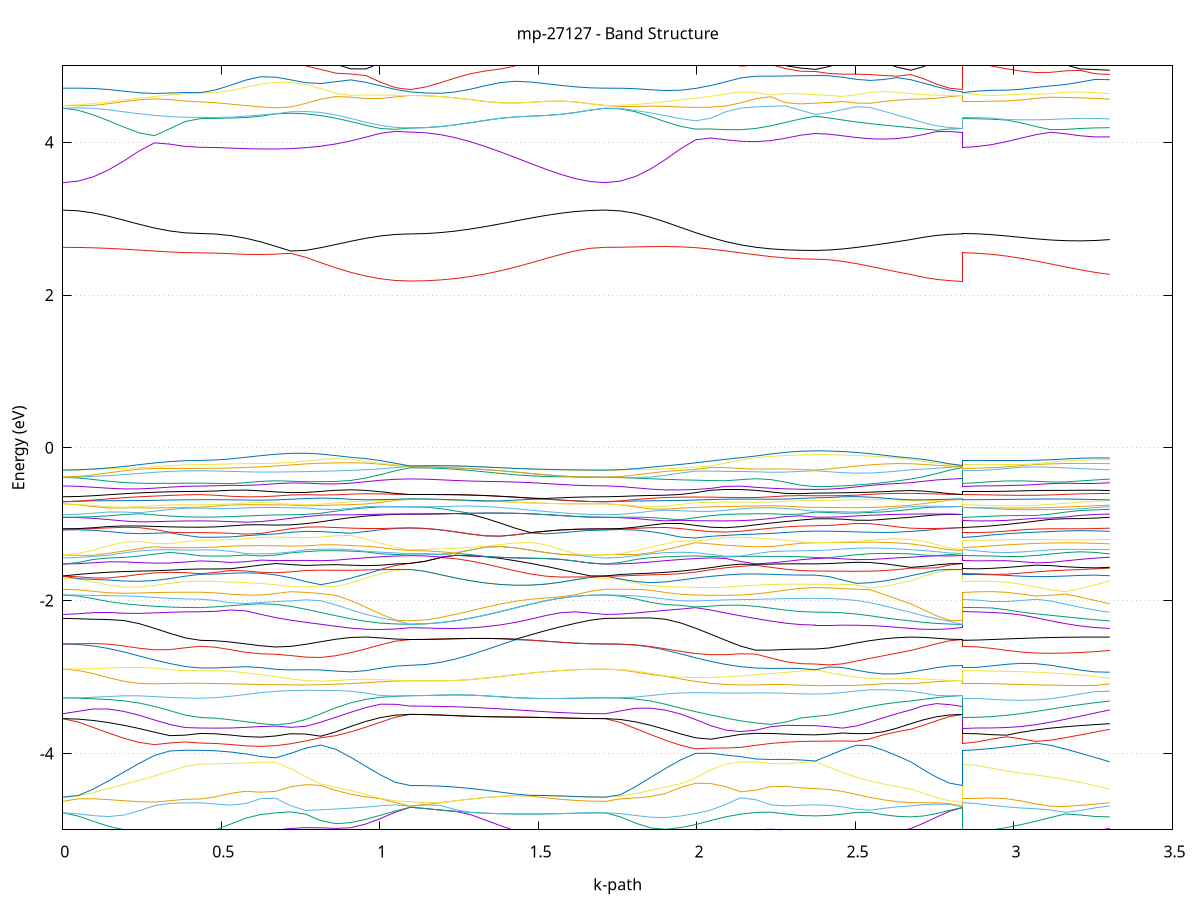 set title 'mp-27127 - Band Structure'
set xlabel 'k-path'
set ylabel 'Energy (eV)'
set grid y
set yrange [-5:5]
set terminal png size 800,600
set output 'mp-27127_bands_gnuplot.png'
plot '-' using 1:2 with lines notitle, '-' using 1:2 with lines notitle, '-' using 1:2 with lines notitle, '-' using 1:2 with lines notitle, '-' using 1:2 with lines notitle, '-' using 1:2 with lines notitle, '-' using 1:2 with lines notitle, '-' using 1:2 with lines notitle, '-' using 1:2 with lines notitle, '-' using 1:2 with lines notitle, '-' using 1:2 with lines notitle, '-' using 1:2 with lines notitle, '-' using 1:2 with lines notitle, '-' using 1:2 with lines notitle, '-' using 1:2 with lines notitle, '-' using 1:2 with lines notitle, '-' using 1:2 with lines notitle, '-' using 1:2 with lines notitle, '-' using 1:2 with lines notitle, '-' using 1:2 with lines notitle, '-' using 1:2 with lines notitle, '-' using 1:2 with lines notitle, '-' using 1:2 with lines notitle, '-' using 1:2 with lines notitle, '-' using 1:2 with lines notitle, '-' using 1:2 with lines notitle, '-' using 1:2 with lines notitle, '-' using 1:2 with lines notitle, '-' using 1:2 with lines notitle, '-' using 1:2 with lines notitle, '-' using 1:2 with lines notitle, '-' using 1:2 with lines notitle, '-' using 1:2 with lines notitle, '-' using 1:2 with lines notitle, '-' using 1:2 with lines notitle, '-' using 1:2 with lines notitle, '-' using 1:2 with lines notitle, '-' using 1:2 with lines notitle, '-' using 1:2 with lines notitle, '-' using 1:2 with lines notitle, '-' using 1:2 with lines notitle, '-' using 1:2 with lines notitle, '-' using 1:2 with lines notitle, '-' using 1:2 with lines notitle, '-' using 1:2 with lines notitle, '-' using 1:2 with lines notitle, '-' using 1:2 with lines notitle, '-' using 1:2 with lines notitle, '-' using 1:2 with lines notitle, '-' using 1:2 with lines notitle, '-' using 1:2 with lines notitle, '-' using 1:2 with lines notitle, '-' using 1:2 with lines notitle, '-' using 1:2 with lines notitle, '-' using 1:2 with lines notitle, '-' using 1:2 with lines notitle, '-' using 1:2 with lines notitle, '-' using 1:2 with lines notitle, '-' using 1:2 with lines notitle, '-' using 1:2 with lines notitle, '-' using 1:2 with lines notitle, '-' using 1:2 with lines notitle, '-' using 1:2 with lines notitle, '-' using 1:2 with lines notitle, '-' using 1:2 with lines notitle, '-' using 1:2 with lines notitle, '-' using 1:2 with lines notitle, '-' using 1:2 with lines notitle, '-' using 1:2 with lines notitle, '-' using 1:2 with lines notitle, '-' using 1:2 with lines notitle, '-' using 1:2 with lines notitle, '-' using 1:2 with lines notitle, '-' using 1:2 with lines notitle, '-' using 1:2 with lines notitle, '-' using 1:2 with lines notitle, '-' using 1:2 with lines notitle, '-' using 1:2 with lines notitle, '-' using 1:2 with lines notitle, '-' using 1:2 with lines notitle, '-' using 1:2 with lines notitle, '-' using 1:2 with lines notitle, '-' using 1:2 with lines notitle, '-' using 1:2 with lines notitle, '-' using 1:2 with lines notitle, '-' using 1:2 with lines notitle, '-' using 1:2 with lines notitle, '-' using 1:2 with lines notitle, '-' using 1:2 with lines notitle, '-' using 1:2 with lines notitle, '-' using 1:2 with lines notitle, '-' using 1:2 with lines notitle, '-' using 1:2 with lines notitle, '-' using 1:2 with lines notitle, '-' using 1:2 with lines notitle, '-' using 1:2 with lines notitle, '-' using 1:2 with lines notitle, '-' using 1:2 with lines notitle, '-' using 1:2 with lines notitle, '-' using 1:2 with lines notitle, '-' using 1:2 with lines notitle, '-' using 1:2 with lines notitle, '-' using 1:2 with lines notitle, '-' using 1:2 with lines notitle, '-' using 1:2 with lines notitle, '-' using 1:2 with lines notitle, '-' using 1:2 with lines notitle, '-' using 1:2 with lines notitle, '-' using 1:2 with lines notitle, '-' using 1:2 with lines notitle, '-' using 1:2 with lines notitle, '-' using 1:2 with lines notitle, '-' using 1:2 with lines notitle, '-' using 1:2 with lines notitle, '-' using 1:2 with lines notitle, '-' using 1:2 with lines notitle, '-' using 1:2 with lines notitle, '-' using 1:2 with lines notitle, '-' using 1:2 with lines notitle, '-' using 1:2 with lines notitle, '-' using 1:2 with lines notitle, '-' using 1:2 with lines notitle, '-' using 1:2 with lines notitle, '-' using 1:2 with lines notitle, '-' using 1:2 with lines notitle, '-' using 1:2 with lines notitle, '-' using 1:2 with lines notitle, '-' using 1:2 with lines notitle, '-' using 1:2 with lines notitle, '-' using 1:2 with lines notitle, '-' using 1:2 with lines notitle, '-' using 1:2 with lines notitle, '-' using 1:2 with lines notitle, '-' using 1:2 with lines notitle, '-' using 1:2 with lines notitle, '-' using 1:2 with lines notitle, '-' using 1:2 with lines notitle, '-' using 1:2 with lines notitle, '-' using 1:2 with lines notitle, '-' using 1:2 with lines notitle, '-' using 1:2 with lines notitle, '-' using 1:2 with lines notitle, '-' using 1:2 with lines notitle, '-' using 1:2 with lines notitle, '-' using 1:2 with lines notitle, '-' using 1:2 with lines notitle, '-' using 1:2 with lines notitle, '-' using 1:2 with lines notitle, '-' using 1:2 with lines notitle, '-' using 1:2 with lines notitle
0.000000 -19.782684
0.048213 -19.779084
0.096426 -19.768384
0.144639 -19.750784
0.192853 -19.726584
0.241066 -19.696384
0.289279 -19.661384
0.337492 -19.623784
0.385705 -19.589484
0.433918 -19.573484
0.433918 -19.573484
0.481388 -19.569284
0.528857 -19.556784
0.576326 -19.536184
0.623795 -19.507784
0.671264 -19.472084
0.718734 -19.504384
0.766203 -19.543284
0.813672 -19.582384
0.861141 -19.618684
0.908610 -19.650284
0.908610 -19.650284
0.955528 -19.675584
1.002445 -19.694084
1.049363 -19.705384
1.096280 -19.709184
1.096280 -19.709184
1.143599 -19.710384
1.190917 -19.713684
1.238236 -19.718884
1.285554 -19.725784
1.332872 -19.733784
1.380191 -19.742484
1.427509 -19.751284
1.474828 -19.759784
1.522146 -19.767384
1.569465 -19.773784
1.616783 -19.778684
1.664102 -19.781584
1.711420 -19.782684
1.711420 -19.782684
1.758798 -19.778484
1.806175 -19.766084
1.853552 -19.745684
1.900929 -19.717584
1.948307 -19.682484
1.995684 -19.641384
2.043061 -19.595684
2.090438 -19.547584
2.137815 -19.500484
2.185193 -19.480584
2.232570 -19.508384
2.279947 -19.528484
2.279947 -19.528484
2.326865 -19.540484
2.373782 -19.544484
2.373782 -19.544484
2.416733 -19.550684
2.459684 -19.566084
2.502635 -19.585884
2.545586 -19.606984
2.588537 -19.627584
2.631488 -19.646984
2.674439 -19.664684
2.674439 -19.664684
2.715071 -19.683884
2.755703 -19.697884
2.796335 -19.706384
2.836966 -19.709184
2.836966 -19.573484
2.883499 -19.575584
2.930031 -19.581284
2.976564 -19.589484
3.023096 -19.599084
3.069629 -19.609384
3.116161 -19.619984
3.162694 -19.630884
3.209226 -19.641884
3.255759 -19.653084
3.302291 -19.664684
e
0.000000 -19.090684
0.048213 -19.097184
0.096426 -19.116484
0.144639 -19.147984
0.192853 -19.189884
0.241066 -19.239384
0.289279 -19.292984
0.337492 -19.345584
0.385705 -19.389684
0.433918 -19.409084
0.433918 -19.409084
0.481388 -19.410184
0.528857 -19.414384
0.576326 -19.423984
0.623795 -19.441984
0.671264 -19.469284
0.718734 -19.429784
0.766203 -19.381984
0.813672 -19.330184
0.861141 -19.276684
0.908610 -19.224384
0.908610 -19.224384
0.955528 -19.177984
1.002445 -19.141084
1.049363 -19.117484
1.096280 -19.109384
1.096280 -19.109384
1.143599 -19.109184
1.190917 -19.108384
1.238236 -19.107184
1.285554 -19.105584
1.332872 -19.103584
1.380191 -19.101484
1.427509 -19.099184
1.474828 -19.096984
1.522146 -19.094884
1.569465 -19.093184
1.616783 -19.091784
1.664102 -19.090984
1.711420 -19.090684
1.711420 -19.090684
1.758798 -19.098684
1.806175 -19.121884
1.853552 -19.158284
1.900929 -19.204084
1.948307 -19.255084
1.995684 -19.307284
2.043061 -19.357784
2.090438 -19.404384
2.137815 -19.445684
2.185193 -19.458584
2.232570 -19.425884
2.279947 -19.404384
2.279947 -19.404384
2.326865 -19.393084
2.373782 -19.389684
2.373782 -19.389684
2.416733 -19.381784
2.459684 -19.360984
2.502635 -19.332684
2.545586 -19.300384
2.588537 -19.266384
2.631488 -19.232284
2.674439 -19.199784
2.674439 -19.199784
2.715071 -19.162084
2.755703 -19.133384
2.796335 -19.115484
2.836966 -19.109384
2.836966 -19.409084
2.883499 -19.405084
2.930031 -19.393884
2.976564 -19.376784
3.023096 -19.355384
3.069629 -19.330984
3.116161 -19.304784
3.162694 -19.277684
3.209226 -19.250584
3.255759 -19.224384
3.302291 -19.199784
e
0.000000 -18.601084
0.048213 -18.616784
0.096426 -18.653684
0.144639 -18.696384
0.192853 -18.735884
0.241066 -18.768284
0.289279 -18.792884
0.337492 -18.809884
0.385705 -18.819784
0.433918 -18.823084
0.433918 -18.823084
0.481388 -18.856584
0.528857 -18.912084
0.576326 -18.959684
0.623795 -18.989984
0.671264 -18.999584
0.718734 -18.988884
0.766203 -18.961084
0.813672 -18.919984
0.861141 -18.868684
0.908610 -18.810484
0.908610 -18.810484
0.955528 -18.749484
1.002445 -18.690384
1.049363 -18.643084
1.096280 -18.623884
1.096280 -18.623884
1.143599 -18.623584
1.190917 -18.622884
1.238236 -18.621584
1.285554 -18.619884
1.332872 -18.617684
1.380191 -18.615184
1.427509 -18.612484
1.474828 -18.609584
1.522146 -18.606884
1.569465 -18.604584
1.616783 -18.602684
1.664102 -18.601484
1.711420 -18.601084
1.711420 -18.601084
1.758798 -18.619584
1.806175 -18.665584
1.853552 -18.724084
1.900929 -18.785284
1.948307 -18.844084
1.995684 -18.897184
2.043061 -18.942084
2.090438 -18.976084
2.137815 -18.995984
2.185193 -18.998084
2.232570 -18.979384
2.279947 -18.939884
2.279947 -18.939884
2.326865 -18.886584
2.373782 -18.848784
2.373782 -18.848784
2.416733 -18.846784
2.459684 -18.840784
2.502635 -18.830784
2.545586 -18.816784
2.588537 -18.798884
2.631488 -18.777184
2.674439 -18.751784
2.674439 -18.751784
2.715071 -18.713384
2.755703 -18.672684
2.796335 -18.638184
2.836966 -18.623884
2.836966 -18.823084
2.883499 -18.822784
2.930031 -18.821984
2.976564 -18.820284
3.023096 -18.817484
3.069629 -18.813084
3.116161 -18.806784
3.162694 -18.797784
3.209226 -18.785884
3.255759 -18.770584
3.302291 -18.751784
e
0.000000 -18.601084
0.048213 -18.604784
0.096426 -18.614584
0.144639 -18.628384
0.192853 -18.643584
0.241066 -18.658184
0.289279 -18.670784
0.337492 -18.680284
0.385705 -18.686284
0.433918 -18.688284
0.433918 -18.688284
0.481388 -18.649984
0.528857 -18.579684
0.576326 -18.506984
0.623795 -18.440784
0.671264 -18.439884
0.718734 -18.495084
0.766203 -18.543484
0.813672 -18.583884
0.861141 -18.614684
0.908610 -18.634584
0.908610 -18.634584
0.955528 -18.642284
1.002445 -18.638784
1.049363 -18.629184
1.096280 -18.623884
1.096280 -18.623884
1.143599 -18.623584
1.190917 -18.622784
1.238236 -18.621584
1.285554 -18.619884
1.332872 -18.617684
1.380191 -18.615184
1.427509 -18.612384
1.474828 -18.609584
1.522146 -18.606884
1.569465 -18.604584
1.616783 -18.602684
1.664102 -18.601484
1.711420 -18.601084
1.711420 -18.601084
1.758798 -18.606084
1.806175 -18.614884
1.853552 -18.617984
1.900929 -18.610084
1.948307 -18.590684
1.995684 -18.560684
2.043061 -18.521584
2.090438 -18.474784
2.137815 -18.421684
2.185193 -18.465884
2.232570 -18.542384
2.279947 -18.623884
2.279947 -18.623884
2.326865 -18.701784
2.373782 -18.747684
2.373782 -18.747684
2.416733 -18.746084
2.459684 -18.741084
2.502635 -18.732884
2.545586 -18.721684
2.588537 -18.708084
2.631488 -18.692284
2.674439 -18.675384
2.674439 -18.675384
2.715071 -18.657084
2.755703 -18.640384
2.796335 -18.628284
2.836966 -18.623884
2.836966 -18.688284
2.883499 -18.688384
2.930031 -18.688584
2.976564 -18.688784
3.023096 -18.688884
3.069629 -18.688684
3.116161 -18.687984
3.162694 -18.686484
3.209226 -18.683984
3.255759 -18.680284
3.302291 -18.675384
e
0.000000 -18.259584
0.048213 -18.254784
0.096426 -18.241684
0.144639 -18.223584
0.192853 -18.204184
0.241066 -18.186084
0.289279 -18.171184
0.337492 -18.160084
0.385705 -18.153384
0.433918 -18.151084
0.433918 -18.151084
0.481388 -18.186184
0.528857 -18.248684
0.576326 -18.314784
0.623795 -18.379184
0.671264 -18.386084
0.718734 -18.345084
0.766203 -18.316884
0.813672 -18.298984
0.861141 -18.288184
0.908610 -18.282184
0.908610 -18.282184
0.955528 -18.279584
1.002445 -18.280684
1.049363 -18.287184
1.096280 -18.293184
1.096280 -18.293184
1.143599 -18.292584
1.190917 -18.290884
1.238236 -18.288184
1.285554 -18.284784
1.332872 -18.280784
1.380191 -18.276584
1.427509 -18.272584
1.474828 -18.268784
1.522146 -18.265584
1.569465 -18.262984
1.616783 -18.261084
1.664102 -18.259984
1.711420 -18.259584
1.711420 -18.259584
1.758798 -18.254084
1.806175 -18.247984
1.853552 -18.248084
1.900929 -18.253484
1.948307 -18.263984
1.995684 -18.281184
2.043061 -18.307684
2.090438 -18.346484
2.137815 -18.399384
2.185193 -18.363584
2.232570 -18.302384
2.279947 -18.240684
2.279947 -18.240684
2.326865 -18.184884
2.373782 -18.156084
2.373782 -18.156084
2.416733 -18.157784
2.459684 -18.162884
2.502635 -18.171184
2.545586 -18.182284
2.588537 -18.195784
2.631488 -18.211484
2.674439 -18.228984
2.674439 -18.228984
2.715071 -18.251184
2.755703 -18.272084
2.796335 -18.287484
2.836966 -18.293184
2.836966 -18.151084
2.883499 -18.152384
2.930031 -18.155884
2.976564 -18.161584
3.023096 -18.169084
3.069629 -18.177984
3.116161 -18.187784
3.162694 -18.198084
3.209226 -18.208584
3.255759 -18.218884
3.302291 -18.228984
e
0.000000 -18.259584
0.048213 -18.244484
0.096426 -18.213484
0.144639 -18.182584
0.192853 -18.152184
0.241066 -18.121184
0.289279 -18.091284
0.337492 -18.065684
0.385705 -18.048184
0.433918 -18.041884
0.433918 -18.041884
0.481388 -18.008984
0.528857 -17.953584
0.576326 -17.903284
0.623795 -17.880884
0.671264 -17.891284
0.718734 -17.924684
0.766203 -17.964184
0.813672 -18.003884
0.861141 -18.043984
0.908610 -18.090984
0.908610 -18.090984
0.955528 -18.154184
1.002445 -18.221584
1.049363 -18.273284
1.096280 -18.293184
1.096280 -18.293184
1.143599 -18.292584
1.190917 -18.290884
1.238236 -18.288184
1.285554 -18.284684
1.332872 -18.280784
1.380191 -18.276584
1.427509 -18.272484
1.474828 -18.268784
1.522146 -18.265584
1.569465 -18.262984
1.616783 -18.261084
1.664102 -18.259984
1.711420 -18.259584
1.711420 -18.259584
1.758798 -18.240284
1.806175 -18.189584
1.853552 -18.122584
1.900929 -18.055484
1.948307 -18.003584
1.995684 -17.963184
2.043061 -17.926084
2.090438 -17.892884
2.137815 -17.881084
2.185193 -17.896784
2.232570 -17.925584
2.279947 -17.966184
2.279947 -17.966184
2.326865 -18.010684
2.373782 -18.035984
2.373782 -18.035984
2.416733 -18.040584
2.459684 -18.053684
2.502635 -18.073784
2.545586 -18.099084
2.588537 -18.127384
2.631488 -18.156684
2.674439 -18.185084
2.674439 -18.185084
2.715071 -18.218184
2.755703 -18.249484
2.796335 -18.279084
2.836966 -18.293184
2.836966 -18.041884
2.883499 -18.044384
2.930031 -18.051784
2.976564 -18.063184
3.023096 -18.077884
3.069629 -18.094684
3.116161 -18.112784
3.162694 -18.131284
3.209226 -18.149784
3.255759 -18.167784
3.302291 -18.185084
e
0.000000 -18.175084
0.048213 -18.164084
0.096426 -18.127384
0.144639 -18.068684
0.192853 -18.010984
0.241066 -17.970784
0.289279 -17.937384
0.337492 -17.908484
0.385705 -17.888084
0.433918 -17.880684
0.433918 -17.880684
0.481388 -17.879884
0.528857 -17.877184
0.576326 -17.869284
0.623795 -17.844084
0.671264 -17.833684
0.718734 -17.838884
0.766203 -17.858384
0.813672 -17.902984
0.861141 -17.967584
0.908610 -18.037084
0.908610 -18.037084
0.955528 -18.098784
1.002445 -18.158884
1.049363 -18.203784
1.096280 -18.218784
1.096280 -18.218784
1.143599 -18.218384
1.190917 -18.217284
1.238236 -18.215284
1.285554 -18.212284
1.332872 -18.208384
1.380191 -18.203684
1.427509 -18.198284
1.474828 -18.192684
1.522146 -18.187184
1.569465 -18.182284
1.616783 -18.178384
1.664102 -18.175984
1.711420 -18.175084
1.711420 -18.175084
1.758798 -18.161284
1.806175 -18.119784
1.853552 -18.062384
1.900929 -18.003184
1.948307 -17.941884
1.995684 -17.886684
2.043061 -17.853884
2.090438 -17.845084
2.137815 -17.833884
2.185193 -17.839084
2.232570 -17.857984
2.279947 -17.869684
2.279947 -17.869684
2.326865 -17.874984
2.373782 -17.876484
2.373782 -17.876484
2.416733 -17.882584
2.459684 -17.899484
2.502635 -17.924684
2.545586 -17.954784
2.588537 -17.986784
2.631488 -18.019084
2.674439 -18.053384
2.674439 -18.053384
2.715071 -18.111284
2.755703 -18.170484
2.796335 -18.207484
2.836966 -18.218784
2.836966 -17.880684
2.883499 -17.883884
2.930031 -17.893184
2.976564 -17.907684
3.023096 -17.925984
3.069629 -17.946784
3.116161 -17.968784
3.162694 -17.990884
3.209226 -18.012184
3.255759 -18.032484
3.302291 -18.053384
e
0.000000 -18.035084
0.048213 -18.031384
0.096426 -18.019784
0.144639 -17.997584
0.192853 -17.954484
0.241066 -17.885684
0.289279 -17.812484
0.337492 -17.749184
0.385705 -17.706884
0.433918 -17.692184
0.433918 -17.692184
0.481388 -17.703584
0.528857 -17.732584
0.576326 -17.769684
0.623795 -17.804584
0.671264 -17.804484
0.718734 -17.791384
0.766203 -17.804184
0.813672 -17.847584
0.861141 -17.912184
0.908610 -17.982984
0.908610 -17.982984
0.955528 -18.040784
1.002445 -18.073984
1.049363 -18.090384
1.096280 -18.095584
1.096280 -18.095584
1.143599 -18.094184
1.190917 -18.090384
1.238236 -18.084484
1.285554 -18.077284
1.332872 -18.069384
1.380191 -18.061584
1.427509 -18.054384
1.474828 -18.048084
1.522146 -18.043084
1.569465 -18.039384
1.616783 -18.036984
1.664102 -18.035584
1.711420 -18.035084
1.711420 -18.035084
1.758798 -18.030384
1.806175 -18.015484
1.853552 -17.987384
1.900929 -17.941284
1.948307 -17.884884
1.995684 -17.836384
2.043061 -17.808784
2.090438 -17.803284
2.137815 -17.812584
2.185193 -17.795484
2.232570 -17.761084
2.279947 -17.730184
2.279947 -17.730184
2.326865 -17.708484
2.373782 -17.700484
2.373782 -17.700484
2.416733 -17.711684
2.459684 -17.742684
2.502635 -17.788284
2.545586 -17.842484
2.588537 -17.900984
2.631488 -17.959784
2.674439 -18.012684
2.674439 -18.012684
2.715071 -18.057384
2.755703 -18.079784
2.796335 -18.091684
2.836966 -18.095584
2.836966 -17.692184
2.883499 -17.695984
2.930031 -17.707784
2.976564 -17.728084
3.023096 -17.756584
3.069629 -17.792184
3.116161 -17.833184
3.162694 -17.877684
3.209226 -17.924084
3.255759 -17.970284
3.302291 -18.012684
e
0.000000 -17.414084
0.048213 -17.417384
0.096426 -17.426384
0.144639 -17.439584
0.192853 -17.454484
0.241066 -17.468584
0.289279 -17.479084
0.337492 -17.484084
0.385705 -17.484384
0.433918 -17.483684
0.433918 -17.483684
0.481388 -17.475984
0.528857 -17.457284
0.576326 -17.436584
0.623795 -17.423084
0.671264 -17.421584
0.718734 -17.434884
0.766203 -17.454484
0.813672 -17.459584
0.861141 -17.448684
0.908610 -17.428584
0.908610 -17.428584
0.955528 -17.405884
1.002445 -17.385084
1.049363 -17.370384
1.096280 -17.364984
1.096280 -17.364984
1.143599 -17.365884
1.190917 -17.368284
1.238236 -17.372084
1.285554 -17.376984
1.332872 -17.382584
1.380191 -17.388584
1.427509 -17.394484
1.474828 -17.399984
1.522146 -17.404784
1.569465 -17.408784
1.616783 -17.411684
1.664102 -17.413484
1.711420 -17.414084
1.711420 -17.414084
1.758798 -17.418284
1.806175 -17.429684
1.853552 -17.445484
1.900929 -17.461684
1.948307 -17.472884
1.995684 -17.471984
2.043061 -17.452284
2.090438 -17.427684
2.137815 -17.421284
2.185193 -17.424384
2.232570 -17.429184
2.279947 -17.438384
2.279947 -17.438384
2.326865 -17.448184
2.373782 -17.450684
2.373782 -17.450684
2.416733 -17.455584
2.459684 -17.460984
2.502635 -17.460784
2.545586 -17.454784
2.588537 -17.444284
2.631488 -17.430884
2.674439 -17.416084
2.674439 -17.416084
2.715071 -17.396984
2.755703 -17.380384
2.796335 -17.369084
2.836966 -17.364984
2.836966 -17.483684
2.883499 -17.483884
2.930031 -17.483584
2.976564 -17.481484
3.023096 -17.477084
3.069629 -17.470184
3.116161 -17.461184
3.162694 -17.450584
3.209226 -17.439084
3.255759 -17.427384
3.302291 -17.416084
e
0.000000 -17.275884
0.048213 -17.280984
0.096426 -17.295684
0.144639 -17.318384
0.192853 -17.346784
0.241066 -17.377284
0.289279 -17.405984
0.337492 -17.428484
0.385705 -17.442884
0.433918 -17.448784
0.433918 -17.448784
0.481388 -17.444984
0.528857 -17.434384
0.576326 -17.417584
0.623795 -17.396084
0.671264 -17.397684
0.718734 -17.422384
0.766203 -17.430084
0.813672 -17.412384
0.861141 -17.376184
0.908610 -17.334184
0.908610 -17.334184
0.955528 -17.296784
1.002445 -17.269384
1.049363 -17.253584
1.096280 -17.248584
1.096280 -17.248584
1.143599 -17.248984
1.190917 -17.250084
1.238236 -17.251884
1.285554 -17.254384
1.332872 -17.257184
1.380191 -17.260384
1.427509 -17.263584
1.474828 -17.266884
1.522146 -17.269784
1.569465 -17.272284
1.616783 -17.274284
1.664102 -17.275484
1.711420 -17.275884
1.711420 -17.275884
1.758798 -17.282384
1.806175 -17.301584
1.853552 -17.332184
1.900929 -17.370084
1.948307 -17.407384
1.995684 -17.432784
2.043061 -17.436984
2.090438 -17.415384
2.137815 -17.388184
2.185193 -17.398684
2.232570 -17.419784
2.279947 -17.431884
2.279947 -17.431884
2.326865 -17.433384
2.373782 -17.433684
2.373782 -17.433684
2.416733 -17.428784
2.459684 -17.418484
2.502635 -17.401784
2.545586 -17.379984
2.588537 -17.355584
2.631488 -17.330984
2.674439 -17.308084
2.674439 -17.308084
2.715071 -17.282484
2.755703 -17.263584
2.796335 -17.252284
2.836966 -17.248584
2.836966 -17.448784
2.883499 -17.446184
2.930031 -17.439584
2.976564 -17.430084
3.023096 -17.417284
3.069629 -17.401284
3.116161 -17.382984
3.162694 -17.363284
3.209226 -17.343684
3.255759 -17.324984
3.302291 -17.308084
e
0.000000 -17.275884
0.048213 -17.277984
0.096426 -17.284584
0.144639 -17.296284
0.192853 -17.313384
0.241066 -17.335384
0.289279 -17.359484
0.337492 -17.379484
0.385705 -17.384384
0.433918 -17.377384
0.433918 -17.377384
0.481388 -17.376184
0.528857 -17.372684
0.576326 -17.368984
0.623795 -17.369984
0.671264 -17.363984
0.718734 -17.348584
0.766203 -17.333384
0.813672 -17.317084
0.861141 -17.300184
0.908610 -17.283984
0.908610 -17.283984
0.955528 -17.269684
1.002445 -17.258284
1.049363 -17.251084
1.096280 -17.248584
1.096280 -17.248584
1.143599 -17.248984
1.190917 -17.250084
1.238236 -17.251884
1.285554 -17.254284
1.332872 -17.257184
1.380191 -17.260284
1.427509 -17.263584
1.474828 -17.266784
1.522146 -17.269784
1.569465 -17.272284
1.616783 -17.274184
1.664102 -17.275484
1.711420 -17.275884
1.711420 -17.275884
1.758798 -17.278584
1.806175 -17.286484
1.853552 -17.298984
1.900929 -17.314584
1.948307 -17.331784
1.995684 -17.348884
2.043061 -17.363784
2.090438 -17.373584
2.137815 -17.374284
2.185193 -17.366084
2.232570 -17.373784
2.279947 -17.389984
2.279947 -17.389984
2.326865 -17.405884
2.373782 -17.412884
2.373782 -17.412884
2.416733 -17.406984
2.459684 -17.389884
2.502635 -17.367084
2.545586 -17.342784
2.588537 -17.319684
2.631488 -17.299284
2.674439 -17.282584
2.674439 -17.282584
2.715071 -17.266884
2.755703 -17.256384
2.796335 -17.250484
2.836966 -17.248584
2.836966 -17.377384
2.883499 -17.378784
2.930031 -17.378784
2.976564 -17.373184
3.023096 -17.362284
3.069629 -17.348284
3.116161 -17.333184
3.162694 -17.318384
3.209226 -17.304784
3.255759 -17.292784
3.302291 -17.282584
e
0.000000 -17.006684
0.048213 -17.012284
0.096426 -17.027384
0.144639 -17.050484
0.192853 -17.082284
0.241066 -17.123384
0.289279 -17.172984
0.337492 -17.227384
0.385705 -17.279384
0.433918 -17.306884
0.433918 -17.306884
0.481388 -17.299384
0.528857 -17.278484
0.576326 -17.248584
0.623795 -17.219484
0.671264 -17.225084
0.718734 -17.219584
0.766203 -17.190184
0.813672 -17.152184
0.861141 -17.113084
0.908610 -17.076084
0.908610 -17.076084
0.955528 -17.041984
1.002445 -17.010684
1.049363 -16.984784
1.096280 -16.973284
1.096280 -16.973284
1.143599 -16.974184
1.190917 -16.976784
1.238236 -16.980584
1.285554 -16.985284
1.332872 -16.990084
1.380191 -16.994684
1.427509 -16.998684
1.474828 -17.001784
1.522146 -17.003984
1.569465 -17.005484
1.616783 -17.006284
1.664102 -17.006584
1.711420 -17.006684
1.711420 -17.006684
1.758798 -17.013484
1.806175 -17.030684
1.853552 -17.054084
1.900929 -17.081584
1.948307 -17.112984
1.995684 -17.147684
2.043061 -17.182284
2.090438 -17.208884
2.137815 -17.216084
2.185193 -17.244584
2.232570 -17.280684
2.279947 -17.311784
2.279947 -17.311784
2.326865 -17.332484
2.373782 -17.339884
2.373782 -17.339884
2.416733 -17.325684
2.459684 -17.291884
2.502635 -17.249884
2.545586 -17.205584
2.588537 -17.161884
2.631488 -17.120184
2.674439 -17.081584
2.674439 -17.081584
2.715071 -17.040184
2.755703 -17.006284
2.796335 -16.982384
2.836966 -16.973284
2.836966 -17.306884
2.883499 -17.299284
2.930031 -17.280584
2.976564 -17.256584
3.023096 -17.230484
3.069629 -17.203584
3.116161 -17.177084
3.162694 -17.151284
3.209226 -17.126584
3.255759 -17.103184
3.302291 -17.081584
e
0.000000 -17.006684
0.048213 -17.008284
0.096426 -17.012984
0.144639 -17.020584
0.192853 -17.030184
0.241066 -17.039984
0.289279 -17.048784
0.337492 -17.055584
0.385705 -17.059684
0.433918 -17.061084
0.433918 -17.061084
0.481388 -17.073084
0.528857 -17.105484
0.576326 -17.149684
0.623795 -17.192984
0.671264 -17.198084
0.718734 -17.182284
0.766203 -17.156684
0.813672 -17.125384
0.861141 -17.091884
0.908610 -17.058584
0.908610 -17.058584
0.955528 -17.027384
1.002445 -17.000384
1.049363 -16.980784
1.096280 -16.973284
1.096280 -16.973284
1.143599 -16.974184
1.190917 -16.976784
1.238236 -16.980584
1.285554 -16.985284
1.332872 -16.990084
1.380191 -16.994684
1.427509 -16.998584
1.474828 -17.001784
1.522146 -17.003984
1.569465 -17.005484
1.616783 -17.006284
1.664102 -17.006584
1.711420 -17.006684
1.711420 -17.006684
1.758798 -17.008884
1.806175 -17.016784
1.853552 -17.032984
1.900929 -17.057184
1.948307 -17.086584
1.995684 -17.118084
2.043061 -17.149084
2.090438 -17.177284
2.137815 -17.201084
2.185193 -17.177284
2.232570 -17.129984
2.279947 -17.082784
2.279947 -17.082784
2.326865 -17.048384
2.373782 -17.035584
2.373782 -17.035584
2.416733 -17.034984
2.459684 -17.033484
2.502635 -17.030984
2.545586 -17.027884
2.588537 -17.024184
2.631488 -17.019884
2.674439 -17.014784
2.674439 -17.014784
2.715071 -17.003484
2.755703 -16.990584
2.796335 -16.978684
2.836966 -16.973284
2.836966 -17.061084
2.883499 -17.060684
2.930031 -17.059484
2.976564 -17.057384
3.023096 -17.054284
3.069629 -17.050084
3.116161 -17.044884
3.162694 -17.038684
3.209226 -17.031584
3.255759 -17.023484
3.302291 -17.014784
e
0.000000 -16.874084
0.048213 -16.877584
0.096426 -16.886784
0.144639 -16.899484
0.192853 -16.914284
0.241066 -16.929584
0.289279 -16.942684
0.337492 -16.952084
0.385705 -16.957384
0.433918 -16.959184
0.433918 -16.959184
0.481388 -16.991784
0.528857 -17.047284
0.576326 -17.101884
0.623795 -17.137984
0.671264 -17.130884
0.718734 -17.093984
0.766203 -17.049584
0.813672 -17.003584
0.861141 -16.958484
0.908610 -16.916784
0.908610 -16.916784
0.955528 -16.884584
1.002445 -16.871784
1.049363 -16.876184
1.096280 -16.880184
1.096280 -16.880184
1.143599 -16.879784
1.190917 -16.878584
1.238236 -16.876984
1.285554 -16.875284
1.332872 -16.873584
1.380191 -16.872384
1.427509 -16.871684
1.474828 -16.871484
1.522146 -16.871784
1.569465 -16.872484
1.616783 -16.873284
1.664102 -16.873884
1.711420 -16.874084
1.711420 -16.874084
1.758798 -16.876884
1.806175 -16.887184
1.853552 -16.910984
1.900929 -16.947784
1.948307 -16.991584
1.995684 -17.037784
2.043061 -17.082884
2.090438 -17.121884
2.137815 -17.140484
2.185193 -17.122084
2.232570 -17.076784
2.279947 -17.024284
2.279947 -17.024284
2.326865 -16.980384
2.373782 -16.961584
2.373782 -16.961584
2.416733 -16.960084
2.459684 -16.955784
2.502635 -16.948084
2.545586 -16.936984
2.588537 -16.922284
2.631488 -16.905084
2.674439 -16.887984
2.674439 -16.887984
2.715071 -16.874284
2.755703 -16.872384
2.796335 -16.877184
2.836966 -16.880184
2.836966 -16.959184
2.883499 -16.958084
2.930031 -16.954984
2.976564 -16.950084
3.023096 -16.943384
3.069629 -16.935384
3.116161 -16.926284
3.162694 -16.916584
3.209226 -16.906484
3.255759 -16.896684
3.302291 -16.887984
e
0.000000 -16.874084
0.048213 -16.871084
0.096426 -16.866084
0.144639 -16.866484
0.192853 -16.872484
0.241066 -16.877884
0.289279 -16.880884
0.337492 -16.882084
0.385705 -16.882484
0.433918 -16.882484
0.433918 -16.882484
0.481388 -16.853684
0.528857 -16.808884
0.576326 -16.767184
0.623795 -16.732484
0.671264 -16.710384
0.718734 -16.713884
0.766203 -16.734584
0.813672 -16.759784
0.861141 -16.785984
0.908610 -16.811484
0.908610 -16.811484
0.955528 -16.834684
1.002445 -16.854884
1.049363 -16.871884
1.096280 -16.880184
1.096280 -16.880184
1.143599 -16.879784
1.190917 -16.878584
1.238236 -16.876984
1.285554 -16.875284
1.332872 -16.873584
1.380191 -16.872384
1.427509 -16.871584
1.474828 -16.871484
1.522146 -16.871784
1.569465 -16.872484
1.616783 -16.873284
1.664102 -16.873884
1.711420 -16.874084
1.711420 -16.874084
1.758798 -16.872084
1.806175 -16.867684
1.853552 -16.859384
1.900929 -16.844084
1.948307 -16.822884
1.995684 -16.797984
2.043061 -16.771484
2.090438 -16.745584
2.137815 -16.722684
2.185193 -16.709384
2.232570 -16.719884
2.279947 -16.748484
2.279947 -16.748484
2.326865 -16.777684
2.373782 -16.791584
2.373782 -16.791584
2.416733 -16.792684
2.459684 -16.795884
2.502635 -16.801184
2.545586 -16.808384
2.588537 -16.817184
2.631488 -16.826984
2.674439 -16.836984
2.674439 -16.836984
2.715071 -16.846584
2.755703 -16.859684
2.796335 -16.873684
2.836966 -16.880184
2.836966 -16.882484
2.883499 -16.881584
2.930031 -16.878684
2.976564 -16.874284
3.023096 -16.868484
3.069629 -16.861784
3.116161 -16.854784
3.162694 -16.848084
3.209226 -16.842184
3.255759 -16.838184
3.302291 -16.836984
e
0.000000 -16.705184
0.048213 -16.722684
0.096426 -16.741984
0.144639 -16.748784
0.192853 -16.742184
0.241066 -16.729084
0.289279 -16.715484
0.337492 -16.704584
0.385705 -16.697784
0.433918 -16.695484
0.433918 -16.695484
0.481388 -16.692784
0.528857 -16.686484
0.576326 -16.680584
0.623795 -16.677784
0.671264 -16.679284
0.718734 -16.685684
0.766203 -16.698384
0.813672 -16.715184
0.861141 -16.734784
0.908610 -16.754784
0.908610 -16.754784
0.955528 -16.769284
1.002445 -16.767984
1.049363 -16.751384
1.096280 -16.740684
1.096280 -16.740684
1.143599 -16.740284
1.190917 -16.738784
1.238236 -16.736384
1.285554 -16.733384
1.332872 -16.729584
1.380191 -16.725484
1.427509 -16.721184
1.474828 -16.716984
1.522146 -16.713084
1.569465 -16.709784
1.616783 -16.707284
1.664102 -16.705684
1.711420 -16.705184
1.711420 -16.705184
1.758798 -16.724884
1.806175 -16.743084
1.853552 -16.745684
1.900929 -16.736184
1.948307 -16.721784
1.995684 -16.706984
2.043061 -16.694184
2.090438 -16.684584
2.137815 -16.678184
2.185193 -16.677084
2.232570 -16.687684
2.279947 -16.696084
2.279947 -16.696084
2.326865 -16.703684
2.373782 -16.706984
2.373782 -16.706984
2.416733 -16.708384
2.459684 -16.712584
2.502635 -16.719484
2.545586 -16.728784
2.588537 -16.739984
2.631488 -16.752184
2.674439 -16.763784
2.674439 -16.763784
2.715071 -16.771584
2.755703 -16.764484
2.796335 -16.749084
2.836966 -16.740684
2.836966 -16.695484
2.883499 -16.696084
2.930031 -16.697884
2.976564 -16.701084
3.023096 -16.705984
3.069629 -16.712684
3.116161 -16.721284
3.162694 -16.731784
3.209226 -16.743284
3.255759 -16.754584
3.302291 -16.763784
e
0.000000 -16.680284
0.048213 -16.677284
0.096426 -16.669184
0.144639 -16.657984
0.192853 -16.645184
0.241066 -16.632084
0.289279 -16.619484
0.337492 -16.608484
0.385705 -16.600684
0.433918 -16.597784
0.433918 -16.597784
0.481388 -16.602384
0.528857 -16.614084
0.576326 -16.629784
0.623795 -16.647484
0.671264 -16.662384
0.718734 -16.661084
0.766203 -16.650184
0.813672 -16.642684
0.861141 -16.640484
0.908610 -16.642484
0.908610 -16.642484
0.955528 -16.646984
1.002445 -16.652084
1.049363 -16.655984
1.096280 -16.657484
1.096280 -16.657484
1.143599 -16.657684
1.190917 -16.658584
1.238236 -16.659984
1.285554 -16.661884
1.332872 -16.664284
1.380191 -16.666884
1.427509 -16.669684
1.474828 -16.672484
1.522146 -16.674984
1.569465 -16.677184
1.616783 -16.678884
1.664102 -16.679984
1.711420 -16.680284
1.711420 -16.680284
1.758798 -16.677484
1.806175 -16.669684
1.853552 -16.659384
1.900929 -16.648584
1.948307 -16.639384
1.995684 -16.633884
2.043061 -16.633784
2.090438 -16.640484
2.137815 -16.653784
2.185193 -16.666484
2.232570 -16.657384
2.279947 -16.643284
2.279947 -16.643384
2.326865 -16.632284
2.373782 -16.627884
2.373782 -16.627884
2.416733 -16.628484
2.459684 -16.629884
2.502635 -16.631884
2.545586 -16.634384
2.588537 -16.636984
2.631488 -16.639784
2.674439 -16.642884
2.674439 -16.642884
2.715071 -16.648484
2.755703 -16.653184
2.796335 -16.656284
2.836966 -16.657484
2.836966 -16.597784
2.883499 -16.598684
2.930031 -16.601184
2.976564 -16.605084
3.023096 -16.609984
3.069629 -16.615484
3.116161 -16.621084
3.162694 -16.626584
3.209226 -16.632084
3.255759 -16.637484
3.302291 -16.642884
e
0.000000 -16.680284
0.048213 -16.661384
0.096426 -16.635384
0.144639 -16.611784
0.192853 -16.592084
0.241066 -16.576884
0.289279 -16.566284
0.337492 -16.559884
0.385705 -16.556884
0.433918 -16.556184
0.433918 -16.556184
0.481388 -16.554084
0.528857 -16.549984
0.576326 -16.546584
0.623795 -16.545184
0.671264 -16.546284
0.718734 -16.550084
0.766203 -16.556184
0.813672 -16.564484
0.861141 -16.575284
0.908610 -16.589184
0.908610 -16.589184
0.955528 -16.606384
1.002445 -16.626584
1.049363 -16.647084
1.096280 -16.657384
1.096280 -16.657384
1.143599 -16.657684
1.190917 -16.658584
1.238236 -16.659984
1.285554 -16.661884
1.332872 -16.664184
1.380191 -16.666884
1.427509 -16.669684
1.474828 -16.672484
1.522146 -16.674984
1.569465 -16.677184
1.616783 -16.678884
1.664102 -16.679984
1.711420 -16.680284
1.711420 -16.680284
1.758798 -16.657984
1.806175 -16.628584
1.853552 -16.602584
1.900929 -16.581584
1.948307 -16.565884
1.995684 -16.555084
2.043061 -16.548384
2.090438 -16.545184
2.137815 -16.544984
2.185193 -16.547484
2.232570 -16.552384
2.279947 -16.558584
2.279947 -16.558584
2.326865 -16.564184
2.373782 -16.566584
2.373782 -16.566584
2.416733 -16.566984
2.459684 -16.568284
2.502635 -16.570684
2.545586 -16.574684
2.588537 -16.580584
2.631488 -16.588484
2.674439 -16.598784
2.674439 -16.598784
2.715071 -16.614484
2.755703 -16.632384
2.796335 -16.649384
2.836966 -16.657384
2.836966 -16.556184
2.883499 -16.556684
2.930031 -16.558184
2.976564 -16.560684
3.023096 -16.564184
3.069629 -16.568484
3.116161 -16.573484
3.162694 -16.579184
3.209226 -16.585284
3.255759 -16.591784
3.302291 -16.598784
e
0.000000 -11.501984
0.048213 -11.496484
0.096426 -11.480084
0.144639 -11.453584
0.192853 -11.418084
0.241066 -11.375184
0.289279 -11.327284
0.337492 -11.278384
0.385705 -11.236784
0.433918 -11.218784
0.433918 -11.218784
0.481388 -11.213984
0.528857 -11.199584
0.576326 -11.174684
0.623795 -11.138684
0.671264 -11.111784
0.718734 -11.160284
0.766203 -11.211384
0.813672 -11.262484
0.861141 -11.310884
0.908610 -11.354084
0.908610 -11.354084
0.955528 -11.389684
1.002445 -11.416284
1.049363 -11.432684
1.096280 -11.438284
1.096280 -11.438284
1.143599 -11.439584
1.190917 -11.443084
1.238236 -11.448584
1.285554 -11.455584
1.332872 -11.463384
1.380191 -11.471284
1.427509 -11.478884
1.474828 -11.485784
1.522146 -11.491584
1.569465 -11.496184
1.616783 -11.499384
1.664102 -11.501284
1.711420 -11.501984
1.711420 -11.501984
1.758798 -11.495284
1.806175 -11.475584
1.853552 -11.443784
1.900929 -11.401284
1.948307 -11.350384
1.995684 -11.293684
2.043061 -11.234384
2.090438 -11.175684
2.137815 -11.120984
2.185193 -11.127984
2.232570 -11.160684
2.279947 -11.183584
2.279947 -11.183584
2.326865 -11.196884
2.373782 -11.201284
2.373782 -11.201284
2.416733 -11.210484
2.459684 -11.233284
2.502635 -11.262084
2.545586 -11.292284
2.588537 -11.321584
2.631488 -11.349084
2.674439 -11.374084
2.674439 -11.374084
2.715071 -11.401484
2.755703 -11.421684
2.796335 -11.434084
2.836966 -11.438284
2.836966 -11.218784
2.883499 -11.222884
2.930031 -11.234084
2.976564 -11.249784
3.023096 -11.267684
3.069629 -11.286284
3.116161 -11.304784
3.162694 -11.322884
3.209226 -11.340384
3.255759 -11.357384
3.302291 -11.374084
e
0.000000 -10.952384
0.048213 -10.946584
0.096426 -10.930184
0.144639 -10.906284
0.192853 -10.882084
0.241066 -10.870584
0.289279 -10.885584
0.337492 -10.923184
0.385705 -10.963184
0.433918 -10.981484
0.433918 -10.981484
0.481388 -10.987284
0.528857 -11.004384
0.576326 -11.031884
0.623795 -11.068284
0.671264 -11.091084
0.718734 -11.031884
0.766203 -10.962284
0.813672 -10.886684
0.861141 -10.823984
0.908610 -10.819184
0.908610 -10.819184
0.955528 -10.853484
1.002445 -10.888084
1.049363 -10.911284
1.096280 -10.919284
1.096280 -10.919284
1.143599 -10.919384
1.190917 -10.919484
1.238236 -10.919984
1.285554 -10.921184
1.332872 -10.923284
1.380191 -10.926384
1.427509 -10.930384
1.474828 -10.935184
1.522146 -10.940184
1.569465 -10.944984
1.616783 -10.948884
1.664102 -10.951484
1.711420 -10.952384
1.711420 -10.952384
1.758798 -10.945484
1.806175 -10.926284
1.853552 -10.900184
1.900929 -10.879584
1.948307 -10.884584
1.995684 -10.922684
2.043061 -10.977784
2.090438 -11.034484
2.137815 -11.085584
2.185193 -11.073084
2.232570 -11.034184
2.279947 -11.005684
2.279947 -11.005684
2.326865 -10.988684
2.373782 -10.982884
2.373782 -10.982884
2.416733 -10.970284
2.459684 -10.937784
2.502635 -10.894484
2.545586 -10.849984
2.588537 -10.818884
2.631488 -10.816884
2.674439 -10.836184
2.674439 -10.836184
2.715071 -10.868384
2.755703 -10.895684
2.796335 -10.913284
2.836966 -10.919284
2.836966 -10.981484
2.883499 -10.975484
2.930031 -10.958784
2.976564 -10.934284
3.023096 -10.905084
3.069629 -10.873984
3.116161 -10.844784
3.162694 -10.823184
3.209226 -10.815184
3.255759 -10.821484
3.302291 -10.836184
e
0.000000 -10.268984
0.048213 -10.294684
0.096426 -10.357184
0.144639 -10.432484
0.192853 -10.501584
0.241066 -10.547584
0.289279 -10.556584
0.337492 -10.534184
0.385705 -10.502084
0.433918 -10.485884
0.433918 -10.485884
0.481388 -10.483884
0.528857 -10.478384
0.576326 -10.470884
0.623795 -10.465384
0.671264 -10.468584
0.718734 -10.490884
0.766203 -10.537884
0.813672 -10.595884
0.861141 -10.632184
0.908610 -10.593884
0.908610 -10.593884
0.955528 -10.497584
1.002445 -10.383384
1.049363 -10.275384
1.096280 -10.222284
1.096280 -10.222284
1.143599 -10.222884
1.190917 -10.224884
1.238236 -10.228084
1.285554 -10.232284
1.332872 -10.237184
1.380191 -10.242684
1.427509 -10.248284
1.474828 -10.253784
1.522146 -10.258784
1.569465 -10.263084
1.616783 -10.266284
1.664102 -10.268284
1.711420 -10.268984
1.711420 -10.268984
1.758798 -10.300784
1.806175 -10.375184
1.853552 -10.458984
1.900929 -10.526184
1.948307 -10.552984
1.995684 -10.534784
2.043061 -10.497784
2.090438 -10.471784
2.137815 -10.465184
2.185193 -10.470284
2.232570 -10.479684
2.279947 -10.489184
2.279947 -10.489184
2.326865 -10.495784
2.373782 -10.498184
2.373782 -10.498184
2.416733 -10.513284
2.459684 -10.547384
2.502635 -10.585984
2.545586 -10.618584
2.588537 -10.629684
2.631488 -10.602884
2.674439 -10.545484
2.674439 -10.545484
2.715071 -10.452184
2.755703 -10.352484
2.796335 -10.263484
2.836966 -10.222284
2.836966 -10.485884
2.883499 -10.493084
2.930031 -10.511784
2.976564 -10.536884
3.023096 -10.564284
3.069629 -10.590784
3.116161 -10.611984
3.162694 -10.621884
3.209226 -10.613684
3.255759 -10.586384
3.302291 -10.545484
e
0.000000 -10.268984
0.048213 -10.269984
0.096426 -10.273184
0.144639 -10.278584
0.192853 -10.286384
0.241066 -10.297284
0.289279 -10.311884
0.337492 -10.330484
0.385705 -10.350584
0.433918 -10.361184
0.433918 -10.361184
0.481388 -10.346684
0.528857 -10.304384
0.576326 -10.236684
0.623795 -10.146784
0.671264 -10.133784
0.718734 -10.207884
0.766203 -10.245384
0.813672 -10.255684
0.861141 -10.252684
0.908610 -10.244784
0.908610 -10.244784
0.955528 -10.236084
1.002445 -10.228784
1.049363 -10.223884
1.096280 -10.222184
1.096280 -10.222184
1.143599 -10.222884
1.190917 -10.224884
1.238236 -10.228084
1.285554 -10.232284
1.332872 -10.237284
1.380191 -10.242684
1.427509 -10.248284
1.474828 -10.253784
1.522146 -10.258784
1.569465 -10.263084
1.616783 -10.266284
1.664102 -10.268284
1.711420 -10.268984
1.711420 -10.268984
1.758798 -10.270184
1.806175 -10.273784
1.853552 -10.278984
1.900929 -10.284884
1.948307 -10.288784
1.995684 -10.285484
2.043061 -10.263184
2.090438 -10.206784
2.137815 -10.114184
2.185193 -10.168684
2.232570 -10.254084
2.279947 -10.317284
2.279947 -10.317284
2.326865 -10.355684
2.373782 -10.368684
2.373782 -10.368684
2.416733 -10.357184
2.459684 -10.333284
2.502635 -10.308284
2.545586 -10.286384
2.588537 -10.268584
2.631488 -10.254684
2.674439 -10.244284
2.674439 -10.244284
2.715071 -10.234184
2.755703 -10.227384
2.796335 -10.223484
2.836966 -10.222184
2.836966 -10.361184
2.883499 -10.356284
2.930031 -10.344484
2.976564 -10.329684
3.023096 -10.314284
3.069629 -10.299484
3.116161 -10.285584
3.162694 -10.272984
3.209226 -10.261784
3.255759 -10.252084
3.302291 -10.244284
e
0.000000 -9.679584
0.048213 -9.648984
0.096426 -9.573684
0.144639 -9.485084
0.192853 -9.410884
0.241066 -9.366884
0.289279 -9.404484
0.337492 -9.470384
0.385705 -9.515084
0.433918 -9.530984
0.433918 -9.530984
0.481388 -9.623184
0.528857 -9.764884
0.576326 -9.902784
0.623795 -10.027584
0.671264 -10.037084
0.718734 -9.915184
0.766203 -9.785284
0.813672 -9.656184
0.861141 -9.543584
0.908610 -9.486184
0.908610 -9.486184
0.955528 -9.536984
1.002445 -9.657884
1.049363 -9.779984
1.096280 -9.838984
1.096280 -9.838984
1.143599 -9.836984
1.190917 -9.830884
1.238236 -9.820984
1.285554 -9.807684
1.332872 -9.791484
1.380191 -9.773284
1.427509 -9.754084
1.474828 -9.734884
1.522146 -9.716984
1.569465 -9.701584
1.616783 -9.689684
1.664102 -9.682184
1.711420 -9.679584
1.711420 -9.679584
1.758798 -9.641284
1.806175 -9.551384
1.853552 -9.465784
1.900929 -9.469284
1.948307 -9.561184
1.995684 -9.684784
2.043061 -9.816284
2.090438 -9.944784
2.137815 -10.063384
2.185193 -9.993184
2.232570 -9.853684
2.279947 -9.699784
2.279947 -9.699784
2.326865 -9.540084
2.373782 -9.427184
2.373782 -9.427184
2.416733 -9.419884
2.459684 -9.398484
2.502635 -9.364584
2.545586 -9.320984
2.588537 -9.346084
2.631488 -9.400284
2.674439 -9.470384
2.674439 -9.470384
2.715071 -9.577184
2.755703 -9.692284
2.796335 -9.793384
2.836966 -9.838984
2.836966 -9.530984
2.883499 -9.525184
2.930031 -9.507984
2.976564 -9.480784
3.023096 -9.445184
3.069629 -9.403784
3.116161 -9.365384
3.162694 -9.368984
3.209226 -9.391784
3.255759 -9.425784
3.302291 -9.470384
e
0.000000 -9.050384
0.048213 -9.064384
0.096426 -9.104484
0.144639 -9.165984
0.192853 -9.241684
0.241066 -9.322084
0.289279 -9.342784
0.337492 -9.336684
0.385705 -9.335484
0.433918 -9.335484
0.433918 -9.335484
0.481388 -9.236884
0.528857 -9.077784
0.576326 -8.919284
0.623795 -8.793484
0.671264 -8.740784
0.718734 -8.754784
0.766203 -8.795984
0.813672 -8.842884
0.861141 -8.967684
0.908610 -9.080184
0.908610 -9.080184
0.955528 -9.093084
1.002445 -9.047384
1.049363 -9.004384
1.096280 -8.988084
1.096280 -8.988084
1.143599 -8.988984
1.190917 -8.991484
1.238236 -8.995484
1.285554 -9.000884
1.332872 -9.007284
1.380191 -9.014484
1.427509 -9.022084
1.474828 -9.029484
1.522146 -9.036284
1.569465 -9.042084
1.616783 -9.046584
1.664102 -9.049384
1.711420 -9.050384
1.711420 -9.050384
1.758798 -9.066984
1.806175 -9.109784
1.853552 -9.145784
1.900929 -9.098984
1.948307 -8.969984
1.995684 -8.915784
2.043061 -8.865084
2.090438 -8.810284
2.137815 -8.760284
2.185193 -8.740884
2.232570 -8.808684
2.279947 -8.963184
2.279947 -8.963184
2.326865 -9.138084
2.373782 -9.257684
2.373782 -9.257684
2.416733 -9.260184
2.459684 -9.268084
2.502635 -9.283084
2.545586 -9.307584
2.588537 -9.269584
2.631488 -9.215084
2.674439 -9.160284
2.674439 -9.160284
2.715071 -9.091584
2.755703 -9.036384
2.796335 -9.000484
2.836966 -8.988084
2.836966 -9.335484
2.883499 -9.335384
2.930031 -9.335184
2.976564 -9.335284
3.023096 -9.336584
3.069629 -9.339884
3.116161 -9.340084
3.162694 -9.302484
3.209226 -9.253884
3.255759 -9.205684
3.302291 -9.160284
e
0.000000 -9.050384
0.048213 -9.046684
0.096426 -9.032684
0.144639 -8.998984
0.192853 -8.931084
0.241066 -8.820784
0.289279 -8.676384
0.337492 -8.514884
0.385705 -8.361984
0.433918 -8.285184
0.433918 -8.285184
0.481388 -8.293984
0.528857 -8.316584
0.576326 -8.339484
0.623795 -8.332084
0.671264 -8.293284
0.718734 -8.454284
0.766203 -8.629884
0.813672 -8.805484
0.861141 -8.886084
0.908610 -8.922984
0.908610 -8.922984
0.955528 -8.951484
1.002445 -8.971884
1.049363 -8.984084
1.096280 -8.988084
1.096280 -8.988084
1.143599 -8.988984
1.190917 -8.991484
1.238236 -8.995484
1.285554 -9.000884
1.332872 -9.007284
1.380191 -9.014484
1.427509 -9.022084
1.474828 -9.029484
1.522146 -9.036284
1.569465 -9.042084
1.616783 -9.046584
1.664102 -9.049384
1.711420 -9.050384
1.711420 -9.050384
1.758798 -9.046984
1.806175 -9.036684
1.853552 -9.018984
1.900929 -8.993184
1.948307 -8.958784
1.995684 -8.813184
2.043061 -8.650484
2.090438 -8.490584
2.137815 -8.340784
2.185193 -8.340384
2.232570 -8.427184
2.279947 -8.430084
2.279947 -8.430084
2.326865 -8.413384
2.373782 -8.405684
2.373782 -8.405684
2.416733 -8.438384
2.459684 -8.515784
2.502635 -8.609184
2.545586 -8.702284
2.588537 -8.785584
2.631488 -8.853384
2.674439 -8.903784
2.674439 -8.903784
2.715071 -8.949884
2.755703 -8.973884
2.796335 -8.984984
2.836966 -8.988084
2.836966 -8.285184
2.883499 -8.302684
2.930031 -8.349684
2.976564 -8.415784
3.023096 -8.492384
3.069629 -8.573584
3.116161 -8.654584
3.162694 -8.731284
3.209226 -8.800084
3.255759 -8.857984
3.302291 -8.903784
e
0.000000 -6.398384
0.048213 -6.397984
0.096426 -6.450284
0.144639 -6.660284
0.192853 -6.881984
0.241066 -7.105684
0.289279 -7.325784
0.337492 -7.534984
0.385705 -7.714484
0.433918 -7.799784
0.433918 -7.799784
0.481388 -7.823084
0.528857 -7.890384
0.576326 -7.994684
0.623795 -8.127484
0.671264 -8.236984
0.718734 -8.087384
0.766203 -7.892884
0.813672 -7.680584
0.861141 -7.459284
0.908610 -7.233984
0.908610 -7.233984
0.955528 -7.011984
1.002445 -6.799184
1.049363 -6.618384
1.096280 -6.536284
1.096280 -6.536284
1.143599 -6.531584
1.190917 -6.517584
1.238236 -6.495184
1.285554 -6.466184
1.332872 -6.432784
1.380191 -6.400584
1.427509 -6.393184
1.474828 -6.394184
1.522146 -6.395484
1.569465 -6.396684
1.616783 -6.397584
1.664102 -6.398184
1.711420 -6.398384
1.711420 -6.398384
1.758798 -6.397884
1.806175 -6.491584
1.853552 -6.727184
1.900929 -6.972484
1.948307 -7.219784
1.995684 -7.465484
2.043061 -7.706784
2.090438 -7.939784
2.137815 -8.155884
2.185193 -8.198784
2.232570 -8.084184
2.279947 -7.994684
2.279947 -7.994684
2.326865 -7.938384
2.373782 -7.918984
2.373782 -7.918984
2.416733 -7.882084
2.459684 -7.791384
2.502635 -7.673884
2.545586 -7.542984
2.588537 -7.404284
2.631488 -7.260384
2.674439 -7.113284
2.674439 -7.113284
2.715071 -6.924284
2.755703 -6.745884
2.796335 -6.599484
2.836966 -6.536284
2.836966 -7.799784
2.883499 -7.784884
2.930031 -7.745184
2.976564 -7.689684
3.023096 -7.624684
3.069629 -7.553284
3.116161 -7.476484
3.162694 -7.394384
3.209226 -7.306684
3.255759 -7.212984
3.302291 -7.113284
e
0.000000 -6.273784
0.048213 -6.299384
0.096426 -6.395984
0.144639 -6.392784
0.192853 -6.387484
0.241066 -6.380684
0.289279 -6.373084
0.337492 -6.366084
0.385705 -6.361084
0.433918 -6.359284
0.433918 -6.359284
0.481388 -6.348484
0.528857 -6.318784
0.576326 -6.277084
0.623795 -6.232084
0.671264 -6.191784
0.718734 -6.204084
0.766203 -6.246984
0.813672 -6.285384
0.861141 -6.317384
0.908610 -6.342584
0.908610 -6.342584
0.955528 -6.360684
1.002445 -6.372784
1.049363 -6.379484
1.096280 -6.381684
1.096280 -6.381684
1.143599 -6.381884
1.190917 -6.382584
1.238236 -6.383684
1.285554 -6.385084
1.332872 -6.386284
1.380191 -6.384384
1.427509 -6.358984
1.474828 -6.329384
1.522146 -6.305984
1.569465 -6.289984
1.616783 -6.280284
1.664102 -6.275384
1.711420 -6.273784
1.711420 -6.273784
1.758798 -6.308384
1.806175 -6.395484
1.853552 -6.390084
1.900929 -6.379184
1.948307 -6.361084
1.995684 -6.334684
2.043061 -6.300084
2.090438 -6.259284
2.137815 -6.217084
2.185193 -6.183884
2.232570 -6.226184
2.279947 -6.269884
2.279947 -6.269884
2.326865 -6.298984
2.373782 -6.309284
2.373782 -6.309284
2.416733 -6.310884
2.459684 -6.315384
2.502635 -6.322084
2.545586 -6.330184
2.588537 -6.339084
2.631488 -6.348184
2.674439 -6.357184
2.674439 -6.357184
2.715071 -6.367384
2.755703 -6.375184
2.796335 -6.380084
2.836966 -6.381684
2.836966 -6.359284
2.883499 -6.358484
2.930031 -6.356184
2.976564 -6.353084
3.023096 -6.349684
3.069629 -6.346884
3.116161 -6.345384
3.162694 -6.345684
3.209226 -6.347884
3.255759 -6.351884
3.302291 -6.357184
e
0.000000 -6.077084
0.048213 -6.158084
0.096426 -6.181884
0.144639 -6.155484
0.192853 -6.126084
0.241066 -6.104584
0.289279 -6.092184
0.337492 -6.086384
0.385705 -6.084184
0.433918 -6.083784
0.433918 -6.083784
0.481388 -6.082284
0.528857 -6.081884
0.576326 -6.091584
0.623795 -6.118584
0.671264 -6.158384
0.718734 -6.158884
0.766203 -6.136684
0.813672 -6.122684
0.861141 -6.116784
0.908610 -6.120284
0.908610 -6.120284
0.955528 -6.133684
1.002445 -6.151284
1.049363 -6.154784
1.096280 -6.128684
1.096280 -6.128684
1.143599 -6.129084
1.190917 -6.130284
1.238236 -6.131884
1.285554 -6.133484
1.332872 -6.134484
1.380191 -6.133884
1.427509 -6.130684
1.474828 -6.123884
1.522146 -6.113384
1.569465 -6.100684
1.616783 -6.088684
1.664102 -6.080084
1.711420 -6.077084
1.711420 -6.077084
1.758798 -6.166884
1.806175 -6.178184
1.853552 -6.146284
1.900929 -6.116284
1.948307 -6.096884
1.995684 -6.088084
2.043061 -6.088984
2.090438 -6.101884
2.137815 -6.131184
2.185193 -6.173084
2.232570 -6.158684
2.279947 -6.152284
2.279947 -6.152284
2.326865 -6.154184
2.373782 -6.156084
2.373782 -6.156084
2.416733 -6.153884
2.459684 -6.148084
2.502635 -6.139784
2.545586 -6.130984
2.588537 -6.124084
2.631488 -6.121784
2.674439 -6.126384
2.674439 -6.126384
2.715071 -6.140884
2.755703 -6.154784
2.796335 -6.152584
2.836966 -6.128684
2.836966 -6.083784
2.883499 -6.084284
2.930031 -6.085784
2.976564 -6.088384
3.023096 -6.091884
3.069629 -6.096184
3.116161 -6.101184
3.162694 -6.106784
3.209226 -6.112684
3.255759 -6.119184
3.302291 -6.126384
e
0.000000 -5.873684
0.048213 -5.872184
0.096426 -5.867784
0.144639 -5.861784
0.192853 -5.855084
0.241066 -5.847384
0.289279 -5.837984
0.337492 -5.826984
0.385705 -5.816284
0.433918 -5.811284
0.433918 -5.811284
0.481388 -5.827684
0.528857 -5.861284
0.576326 -5.891184
0.623795 -5.905084
0.671264 -5.903284
0.718734 -5.896384
0.766203 -5.898184
0.813672 -5.916884
0.861141 -5.946484
0.908610 -5.976984
0.908610 -5.976984
0.955528 -6.002284
1.002445 -6.021184
1.049363 -6.033384
1.096280 -6.037684
1.096280 -6.037684
1.143599 -6.036784
1.190917 -6.034084
1.238236 -6.029184
1.285554 -6.021384
1.332872 -6.010484
1.380191 -5.996284
1.427509 -5.978984
1.474828 -5.959084
1.522146 -5.937684
1.569465 -5.916084
1.616783 -5.895884
1.664102 -5.880184
1.711420 -5.873684
1.711420 -5.873684
1.758798 -5.871284
1.806175 -5.864984
1.853552 -5.857884
1.900929 -5.852784
1.948307 -5.852084
1.995684 -5.858584
2.043061 -5.874284
2.090438 -5.894484
2.137815 -5.905684
2.185193 -5.894984
2.232570 -5.861084
2.279947 -5.814184
2.279947 -5.814184
2.326865 -5.774184
2.373782 -5.755384
2.373782 -5.755384
2.416733 -5.793284
2.459684 -5.834984
2.502635 -5.876384
2.545586 -5.915284
2.588537 -5.949084
2.631488 -5.975484
2.674439 -5.993284
2.674439 -5.993284
2.715071 -6.011784
2.755703 -6.025384
2.796335 -6.034484
2.836966 -6.037684
2.836966 -5.811284
2.883499 -5.814984
2.930031 -5.825584
2.976564 -5.842084
3.023096 -5.862784
3.069629 -5.885784
3.116161 -5.909784
3.162694 -5.933384
3.209226 -5.955684
3.255759 -5.975984
3.302291 -5.993284
e
0.000000 -5.873684
0.048213 -5.869784
0.096426 -5.857484
0.144639 -5.836784
0.192853 -5.809284
0.241066 -5.780784
0.289279 -5.759284
0.337492 -5.749584
0.385705 -5.749684
0.433918 -5.751584
0.433918 -5.751584
0.481388 -5.744884
0.528857 -5.731484
0.576326 -5.713584
0.623795 -5.696684
0.671264 -5.698684
0.718734 -5.724084
0.766203 -5.756484
0.813672 -5.786984
0.861141 -5.816784
0.908610 -5.845784
0.908610 -5.845784
0.955528 -5.871084
1.002445 -5.890284
1.049363 -5.928984
1.096280 -6.037684
1.096280 -6.037684
1.143599 -6.036784
1.190917 -6.034084
1.238236 -6.029184
1.285554 -6.021384
1.332872 -6.010484
1.380191 -5.996284
1.427509 -5.978984
1.474828 -5.959084
1.522146 -5.937684
1.569465 -5.916084
1.616783 -5.895884
1.664102 -5.880184
1.711420 -5.873684
1.711420 -5.873684
1.758798 -5.866284
1.806175 -5.843184
1.853552 -5.808084
1.900929 -5.769384
1.948307 -5.727284
1.995684 -5.680784
2.043061 -5.664084
2.090438 -5.678884
2.137815 -5.693684
2.185193 -5.708484
2.232570 -5.723884
2.279947 -5.737684
2.279947 -5.737684
2.326865 -5.746684
2.373782 -5.753784
2.373782 -5.753784
2.416733 -5.722684
2.459684 -5.704684
2.502635 -5.715784
2.545586 -5.746084
2.588537 -5.779984
2.631488 -5.813784
2.674439 -5.845584
2.674439 -5.845584
2.715071 -5.872284
2.755703 -5.891184
2.796335 -5.949484
2.836966 -6.037684
2.836966 -5.751584
2.883499 -5.754284
2.930031 -5.761984
2.976564 -5.773084
3.023096 -5.785884
3.069629 -5.799084
3.116161 -5.811384
3.162694 -5.822184
3.209226 -5.831284
3.255759 -5.838884
3.302291 -5.845584
e
0.000000 -5.825184
0.048213 -5.820584
0.096426 -5.805284
0.144639 -5.776584
0.192853 -5.733184
0.241066 -5.677284
0.289279 -5.615884
0.337492 -5.557884
0.385705 -5.512384
0.433918 -5.493484
0.433918 -5.493484
0.481388 -5.494584
0.528857 -5.499984
0.576326 -5.512084
0.623795 -5.527684
0.671264 -5.547684
0.718734 -5.580784
0.766203 -5.615384
0.813672 -5.651084
0.861141 -5.697084
0.908610 -5.756884
0.908610 -5.756884
0.955528 -5.818184
1.002445 -5.866584
1.049363 -5.898384
1.096280 -5.903984
1.096280 -5.903984
1.143599 -5.902084
1.190917 -5.896484
1.238236 -5.887784
1.285554 -5.876784
1.332872 -5.864284
1.380191 -5.851584
1.427509 -5.839484
1.474828 -5.829384
1.522146 -5.822284
1.569465 -5.818884
1.616783 -5.819584
1.664102 -5.822884
1.711420 -5.825184
1.711420 -5.825184
1.758798 -5.820684
1.806175 -5.805584
1.853552 -5.773584
1.900929 -5.722684
1.948307 -5.675484
1.995684 -5.656384
2.043061 -5.629484
2.090438 -5.578684
2.137815 -5.536284
2.185193 -5.560284
2.232570 -5.605684
2.279947 -5.636084
2.279947 -5.636084
2.326865 -5.648584
2.373782 -5.649684
2.373782 -5.649684
2.416733 -5.656684
2.459684 -5.673384
2.502635 -5.684384
2.545586 -5.697684
2.588537 -5.723884
2.631488 -5.759384
2.674439 -5.797384
2.674439 -5.797384
2.715071 -5.844384
2.755703 -5.878784
2.796335 -5.900584
2.836966 -5.903984
2.836966 -5.493484
2.883499 -5.499584
2.930031 -5.516584
2.976564 -5.541884
3.023096 -5.573184
3.069629 -5.608784
3.116161 -5.646984
3.162694 -5.686484
3.209226 -5.725784
3.255759 -5.763284
3.302291 -5.797384
e
0.000000 -5.825184
0.048213 -5.721184
0.096426 -5.563284
0.144639 -5.431684
0.192853 -5.350284
0.241066 -5.310684
0.289279 -5.295084
0.337492 -5.301784
0.385705 -5.321584
0.433918 -5.332684
0.433918 -5.332684
0.481388 -5.348784
0.528857 -5.386484
0.576326 -5.430984
0.623795 -5.470584
0.671264 -5.480584
0.718734 -5.444684
0.766203 -5.392084
0.813672 -5.349984
0.861141 -5.350684
0.908610 -5.426884
0.908610 -5.426884
0.955528 -5.569384
1.002445 -5.745784
1.049363 -5.894184
1.096280 -5.903984
1.096280 -5.903984
1.143599 -5.902084
1.190917 -5.896484
1.238236 -5.887784
1.285554 -5.876784
1.332872 -5.864284
1.380191 -5.851484
1.427509 -5.839484
1.474828 -5.829384
1.522146 -5.822184
1.569465 -5.818884
1.616783 -5.819584
1.664102 -5.822884
1.711420 -5.825184
1.711420 -5.825184
1.758798 -5.702284
1.806175 -5.525584
1.853552 -5.392384
1.900929 -5.331384
1.948307 -5.312984
1.995684 -5.318784
2.043061 -5.358384
2.090438 -5.418684
2.137815 -5.476584
2.185193 -5.466984
2.232570 -5.431784
2.279947 -5.408884
2.279947 -5.408884
2.326865 -5.402184
2.373782 -5.402884
2.373782 -5.402884
2.416733 -5.397684
2.459684 -5.383984
2.502635 -5.366884
2.545586 -5.355984
2.588537 -5.367584
2.631488 -5.416284
2.674439 -5.499084
2.674439 -5.499084
2.715071 -5.638784
2.755703 -5.794884
2.796335 -5.896584
2.836966 -5.903984
2.836966 -5.332684
2.883499 -5.328984
2.930031 -5.319484
2.976564 -5.308584
3.023096 -5.300884
3.069629 -5.300884
3.116161 -5.312684
3.162694 -5.338984
3.209226 -5.380184
3.255759 -5.434584
3.302291 -5.499084
e
0.000000 -5.230284
0.048213 -5.224884
0.096426 -5.208084
0.144639 -5.178084
0.192853 -5.144484
0.241066 -5.139284
0.289279 -5.149484
0.337492 -5.139684
0.385705 -5.112584
0.433918 -5.096384
0.433918 -5.096384
0.481388 -5.091084
0.528857 -5.077384
0.576326 -5.057084
0.623795 -5.031584
0.671264 -5.004884
0.718734 -4.982884
0.766203 -4.971984
0.813672 -4.974384
0.861141 -4.982684
0.908610 -4.972784
0.908610 -4.972784
0.955528 -4.925084
1.002445 -4.851284
1.049363 -4.768584
1.096280 -4.704584
1.096280 -4.704584
1.143599 -4.722084
1.190917 -4.741984
1.238236 -4.758884
1.285554 -4.801584
1.332872 -4.873084
1.380191 -4.945584
1.427509 -5.014884
1.474828 -5.077784
1.522146 -5.131484
1.569465 -5.174384
1.616783 -5.205384
1.664102 -5.224084
1.711420 -5.230284
1.711420 -5.230284
1.758798 -5.225384
1.806175 -5.208684
1.853552 -5.174684
1.900929 -5.141084
1.948307 -5.138984
1.995684 -5.130584
2.043061 -5.094384
2.090438 -5.053184
2.137815 -5.021084
2.185193 -4.999984
2.232570 -4.992484
2.279947 -5.003184
2.279947 -5.003184
2.326865 -5.023584
2.373782 -5.033384
2.373782 -5.033384
2.416733 -5.036784
2.459684 -5.045384
2.502635 -5.055784
2.545586 -5.063384
2.588537 -5.058884
2.631488 -5.031984
2.674439 -4.983784
2.674439 -4.983784
2.715071 -4.912984
2.755703 -4.834584
2.796335 -4.758384
2.836966 -4.704584
2.836966 -5.096384
2.883499 -5.096384
2.930031 -5.095584
2.976564 -5.093084
3.023096 -5.088584
3.069629 -5.081184
3.116161 -5.069584
3.162694 -5.053284
3.209226 -5.032584
3.255759 -5.008884
3.302291 -4.983784
e
0.000000 -4.777684
0.048213 -4.820184
0.096426 -4.890284
0.144639 -4.954484
0.192853 -4.999284
0.241066 -5.011584
0.289279 -5.008484
0.337492 -5.010784
0.385705 -5.020784
0.433918 -5.028584
0.433918 -5.028584
0.481388 -4.998984
0.528857 -4.926584
0.576326 -4.848384
0.623795 -4.800784
0.671264 -4.778684
0.718734 -4.765384
0.766203 -4.796384
0.813672 -4.879984
0.861141 -4.920484
0.908610 -4.906184
0.908610 -4.906184
0.955528 -4.862984
1.002445 -4.809484
1.049363 -4.753884
1.096280 -4.704584
1.096280 -4.704584
1.143599 -4.722084
1.190917 -4.741984
1.238236 -4.758884
1.285554 -4.772484
1.332872 -4.782784
1.380191 -4.789684
1.427509 -4.793584
1.474828 -4.794384
1.522146 -4.792484
1.569465 -4.788484
1.616783 -4.783484
1.664102 -4.779384
1.711420 -4.777684
1.711420 -4.777684
1.758798 -4.831484
1.806175 -4.912484
1.853552 -4.974684
1.900929 -4.993684
1.948307 -4.971784
1.995684 -4.932084
2.043061 -4.879484
2.090438 -4.830584
2.137815 -4.795784
2.185193 -4.772984
2.232570 -4.769184
2.279947 -4.793884
2.279947 -4.793884
2.326865 -4.813184
2.373782 -4.818384
2.373782 -4.818384
2.416733 -4.812084
2.459684 -4.795184
2.502635 -4.772284
2.545586 -4.771684
2.588537 -4.803184
2.631488 -4.823784
2.674439 -4.831284
2.674439 -4.831284
2.715071 -4.818984
2.755703 -4.788184
2.796335 -4.746184
2.836966 -4.704584
2.836966 -5.028584
2.883499 -5.021484
2.930031 -5.001484
2.976564 -4.970784
3.023096 -4.931684
3.069629 -4.886584
3.116161 -4.838684
3.162694 -4.792684
3.209226 -4.806384
3.255759 -4.826084
3.302291 -4.831284
e
0.000000 -4.777684
0.048213 -4.790684
0.096426 -4.814984
0.144639 -4.827184
0.192853 -4.807484
0.241066 -4.750884
0.289279 -4.684284
0.337492 -4.653084
0.385705 -4.647784
0.433918 -4.646184
0.433918 -4.646184
0.481388 -4.663884
0.528857 -4.676784
0.576326 -4.657284
0.623795 -4.592884
0.671264 -4.586884
0.718734 -4.685384
0.766203 -4.747984
0.813672 -4.738484
0.861141 -4.728084
0.908610 -4.716784
0.908610 -4.716784
0.955528 -4.702884
1.002445 -4.686184
1.049363 -4.673384
1.096280 -4.691584
1.096280 -4.691584
1.143599 -4.672084
1.190917 -4.681684
1.238236 -4.735884
1.285554 -4.772484
1.332872 -4.782784
1.380191 -4.789684
1.427509 -4.793584
1.474828 -4.794384
1.522146 -4.792484
1.569465 -4.788484
1.616783 -4.783484
1.664102 -4.779384
1.711420 -4.777684
1.711420 -4.777684
1.758798 -4.788384
1.806175 -4.812484
1.853552 -4.835184
1.900929 -4.839684
1.948307 -4.819484
1.995684 -4.787884
2.043061 -4.742884
2.090438 -4.669284
2.137815 -4.580584
2.185193 -4.606284
2.232570 -4.672584
2.279947 -4.687884
2.279947 -4.687884
2.326865 -4.678784
2.373782 -4.672784
2.373782 -4.672784
2.416733 -4.679984
2.459684 -4.700684
2.502635 -4.731884
2.545586 -4.743484
2.588537 -4.719884
2.631488 -4.699884
2.674439 -4.687584
2.674439 -4.687584
2.715071 -4.671884
2.755703 -4.663584
2.796335 -4.667984
2.836966 -4.691584
2.836966 -4.646184
2.883499 -4.657984
2.930031 -4.679784
2.976564 -4.699984
3.023096 -4.714984
3.069629 -4.725184
3.116161 -4.740684
3.162694 -4.772684
3.209226 -4.748284
3.255759 -4.713684
3.302291 -4.687584
e
0.000000 -4.627884
0.048213 -4.595384
0.096426 -4.593784
0.144639 -4.605184
0.192853 -4.619484
0.241066 -4.632184
0.289279 -4.637484
0.337492 -4.619984
0.385705 -4.600984
0.433918 -4.596284
0.433918 -4.596284
0.481388 -4.567784
0.528857 -4.524284
0.576326 -4.495784
0.623795 -4.508084
0.671264 -4.497884
0.718734 -4.436184
0.766203 -4.409284
0.813672 -4.419584
0.861141 -4.485084
0.908610 -4.535384
0.908610 -4.535384
0.955528 -4.567884
1.002445 -4.594484
1.049363 -4.642984
1.096280 -4.691584
1.096280 -4.691584
1.143599 -4.672084
1.190917 -4.646284
1.238236 -4.620784
1.285554 -4.597384
1.332872 -4.577484
1.380191 -4.562484
1.427509 -4.553184
1.474828 -4.558184
1.522146 -4.581184
1.569465 -4.600684
1.616783 -4.615484
1.664102 -4.624684
1.711420 -4.627884
1.711420 -4.627884
1.758798 -4.594584
1.806175 -4.582884
1.853552 -4.566184
1.900929 -4.524484
1.948307 -4.447284
1.995684 -4.390884
2.043061 -4.393884
2.090438 -4.434984
2.137815 -4.503484
2.185193 -4.481584
2.232570 -4.435984
2.279947 -4.432484
2.279947 -4.432484
2.326865 -4.451284
2.373782 -4.462084
2.373782 -4.462084
2.416733 -4.471884
2.459684 -4.498984
2.502635 -4.536884
2.545586 -4.575584
2.588537 -4.607884
2.631488 -4.631284
2.674439 -4.646084
2.674439 -4.646084
2.715071 -4.645784
2.755703 -4.646984
2.796335 -4.657484
2.836966 -4.691584
2.836966 -4.596284
2.883499 -4.589284
2.930031 -4.583684
2.976564 -4.593784
3.023096 -4.622284
3.069629 -4.662084
3.116161 -4.692784
3.162694 -4.694484
3.209226 -4.681184
3.255759 -4.662984
3.302291 -4.646084
e
0.000000 -4.572584
0.048213 -4.558984
0.096426 -4.512384
0.144639 -4.459684
0.192853 -4.405384
0.241066 -4.351684
0.289279 -4.295784
0.337492 -4.233084
0.385705 -4.170184
0.433918 -4.139184
0.433918 -4.139184
0.481388 -4.136684
0.528857 -4.131484
0.576326 -4.127084
0.623795 -4.114684
0.671264 -4.117284
0.718734 -4.200384
0.766203 -4.303484
0.813672 -4.400384
0.861141 -4.442884
0.908610 -4.486484
0.908610 -4.486484
0.955528 -4.536184
1.002445 -4.588984
1.049363 -4.620484
1.096280 -4.632384
1.096280 -4.632384
1.143599 -4.645384
1.190917 -4.646284
1.238236 -4.620784
1.285554 -4.597284
1.332872 -4.577484
1.380191 -4.562484
1.427509 -4.553184
1.474828 -4.549784
1.522146 -4.551684
1.569465 -4.557184
1.616783 -4.564384
1.664102 -4.570284
1.711420 -4.572584
1.711420 -4.572584
1.758798 -4.559584
1.806175 -4.526384
1.853552 -4.483884
1.900929 -4.439784
1.948307 -4.398484
1.995684 -4.322984
2.043061 -4.215984
2.090438 -4.139484
2.137815 -4.112984
2.185193 -4.112084
2.232570 -4.130684
2.279947 -4.136584
2.279947 -4.136584
2.326865 -4.123384
2.373782 -4.106984
2.373782 -4.106984
2.416733 -4.180284
2.459684 -4.251084
2.502635 -4.310984
2.545586 -4.359784
2.588537 -4.400184
2.631488 -4.435384
2.674439 -4.467284
2.674439 -4.467284
2.715071 -4.522784
2.755703 -4.577084
2.796335 -4.621384
2.836966 -4.632384
2.836966 -4.139184
2.883499 -4.156584
2.930031 -4.193484
2.976564 -4.229984
3.023096 -4.258984
3.069629 -4.283384
3.116161 -4.309484
3.162694 -4.341184
3.209226 -4.378884
3.255759 -4.421584
3.302291 -4.467284
e
0.000000 -4.572584
0.048213 -4.551584
0.096426 -4.467584
0.144639 -4.358984
0.192853 -4.244484
0.241066 -4.130084
0.289279 -4.026784
0.337492 -3.968584
0.385705 -3.958684
0.433918 -3.959984
0.433918 -3.959984
0.481388 -3.965584
0.528857 -3.981584
0.576326 -4.005884
0.623795 -4.040884
0.671264 -4.058584
0.718734 -3.999584
0.766203 -3.931584
0.813672 -3.891184
0.861141 -3.946584
0.908610 -4.052084
0.908610 -4.052084
0.955528 -4.168384
1.002445 -4.282884
1.049363 -4.378684
1.096280 -4.420684
1.096280 -4.420684
1.143599 -4.422584
1.190917 -4.429084
1.238236 -4.441284
1.285554 -4.459184
1.332872 -4.481584
1.380191 -4.506684
1.427509 -4.532784
1.474828 -4.549784
1.522146 -4.551584
1.569465 -4.557184
1.616783 -4.564384
1.664102 -4.570284
1.711420 -4.572584
1.711420 -4.572584
1.758798 -4.541284
1.806175 -4.436284
1.853552 -4.316284
1.900929 -4.196984
1.948307 -4.086584
1.995684 -3.999884
2.043061 -3.999084
2.090438 -4.021584
2.137815 -4.041984
2.185193 -4.073684
2.232570 -4.079684
2.279947 -4.078184
2.279947 -4.078184
2.326865 -4.085984
2.373782 -4.099484
2.373782 -4.099484
2.416733 -4.026284
2.459684 -3.954384
2.502635 -3.893784
2.545586 -3.900184
2.588537 -3.958984
2.631488 -4.031584
2.674439 -4.110784
2.674439 -4.110784
2.715071 -4.214884
2.755703 -4.311484
2.796335 -4.388484
2.836966 -4.420684
2.836966 -3.959984
2.883499 -3.951884
2.930031 -3.934984
2.976564 -3.914284
3.023096 -3.889984
3.069629 -3.866284
3.116161 -3.895484
3.162694 -3.944184
3.209226 -3.997284
3.255759 -4.053184
3.302291 -4.110784
e
0.000000 -3.544884
0.048213 -3.589784
0.096426 -3.660984
0.144639 -3.734184
0.192853 -3.801884
0.241066 -3.856284
0.289279 -3.885484
0.337492 -3.864184
0.385705 -3.850484
0.433918 -3.864584
0.433918 -3.864584
0.481388 -3.869884
0.528857 -3.883884
0.576326 -3.900884
0.623795 -3.908584
0.671264 -3.898984
0.718734 -3.873984
0.766203 -3.836584
0.813672 -3.795384
0.861141 -3.768084
0.908610 -3.717284
0.908610 -3.717284
0.955528 -3.657184
1.002445 -3.590984
1.049363 -3.525984
1.096280 -3.489184
1.096280 -3.489184
1.143599 -3.491784
1.190917 -3.498184
1.238236 -3.506184
1.285554 -3.513584
1.332872 -3.518984
1.380191 -3.522384
1.427509 -3.524684
1.474828 -3.527184
1.522146 -3.530784
1.569465 -3.535384
1.616783 -3.540084
1.664102 -3.543584
1.711420 -3.544884
1.711420 -3.544884
1.758798 -3.595984
1.806175 -3.673984
1.853552 -3.753484
1.900929 -3.828084
1.948307 -3.893284
1.995684 -3.941584
2.043061 -3.930484
2.090438 -3.929784
2.137815 -3.921784
2.185193 -3.894484
2.232570 -3.870084
2.279947 -3.853884
2.279947 -3.853884
2.326865 -3.844184
2.373782 -3.840784
2.373782 -3.840784
2.416733 -3.839284
2.459684 -3.837084
2.502635 -3.840984
2.545586 -3.810184
2.588537 -3.756184
2.631488 -3.716884
2.674439 -3.684484
2.674439 -3.684484
2.715071 -3.630484
2.755703 -3.572884
2.796335 -3.518184
2.836966 -3.489184
2.836966 -3.864584
2.883499 -3.849784
2.930031 -3.812684
2.976564 -3.782784
3.023096 -3.809584
3.069629 -3.842884
3.116161 -3.826884
3.162694 -3.793784
3.209226 -3.758284
3.255759 -3.721484
3.302291 -3.684484
e
0.000000 -3.544884
0.048213 -3.551184
0.096426 -3.569184
0.144639 -3.596884
0.192853 -3.632284
0.241066 -3.674484
0.289279 -3.722184
0.337492 -3.767684
0.385705 -3.761284
0.433918 -3.738984
0.433918 -3.738984
0.481388 -3.743784
0.528857 -3.759984
0.576326 -3.780184
0.623795 -3.787484
0.671264 -3.772184
0.718734 -3.742984
0.766203 -3.746684
0.813672 -3.775284
0.861141 -3.717984
0.908610 -3.646384
0.908610 -3.646384
0.955528 -3.581484
1.002445 -3.530984
1.049363 -3.499684
1.096280 -3.489184
1.096280 -3.489184
1.143599 -3.491784
1.190917 -3.498184
1.238236 -3.506184
1.285554 -3.513584
1.332872 -3.518984
1.380191 -3.522384
1.427509 -3.524684
1.474828 -3.527184
1.522146 -3.530784
1.569465 -3.535384
1.616783 -3.540084
1.664102 -3.543584
1.711420 -3.544884
1.711420 -3.544884
1.758798 -3.556084
1.806175 -3.587084
1.853552 -3.632484
1.900929 -3.686984
1.948307 -3.744784
1.995684 -3.795584
2.043061 -3.813884
2.090438 -3.784084
2.137815 -3.751284
2.185193 -3.737484
2.232570 -3.739384
2.279947 -3.746884
2.279947 -3.746884
2.326865 -3.754184
2.373782 -3.757284
2.373782 -3.757284
2.416733 -3.747884
2.459684 -3.733284
2.502635 -3.741684
2.545586 -3.740184
2.588537 -3.716784
2.631488 -3.669084
2.674439 -3.611384
2.674439 -3.611384
2.715071 -3.559884
2.755703 -3.520884
2.796335 -3.497084
2.836966 -3.489184
2.836966 -3.738984
2.883499 -3.742984
2.930031 -3.755084
2.976564 -3.761384
3.023096 -3.723584
3.069629 -3.692484
3.116161 -3.669684
3.162694 -3.651484
3.209226 -3.636384
3.255759 -3.623384
3.302291 -3.611384
e
0.000000 -3.481384
0.048213 -3.449084
0.096426 -3.418784
0.144639 -3.419384
0.192853 -3.450684
0.241066 -3.501784
0.289279 -3.562484
0.337492 -3.621584
0.385705 -3.662084
0.433918 -3.667784
0.433918 -3.667784
0.481388 -3.669284
0.528857 -3.667984
0.576326 -3.659584
0.623795 -3.648284
0.671264 -3.642684
0.718734 -3.658784
0.766203 -3.645284
0.813672 -3.591284
0.861141 -3.526784
0.908610 -3.461484
0.908610 -3.461484
0.955528 -3.401084
1.002445 -3.355884
1.049363 -3.357484
1.096280 -3.380984
1.096280 -3.380984
1.143599 -3.381984
1.190917 -3.384984
1.238236 -3.390084
1.285554 -3.397184
1.332872 -3.406284
1.380191 -3.417284
1.427509 -3.429484
1.474828 -3.442284
1.522146 -3.454684
1.569465 -3.465584
1.616783 -3.474084
1.664102 -3.479584
1.711420 -3.481384
1.711420 -3.481384
1.758798 -3.443884
1.806175 -3.409984
1.853552 -3.407784
1.900929 -3.433484
1.948307 -3.484384
1.995684 -3.557784
2.043061 -3.636084
2.090438 -3.694884
2.137815 -3.714884
2.185193 -3.696184
2.232570 -3.651384
2.279947 -3.632184
2.279947 -3.632184
2.326865 -3.635884
2.373782 -3.636684
2.373782 -3.636684
2.416733 -3.651784
2.459684 -3.668884
2.502635 -3.641384
2.545586 -3.589784
2.588537 -3.533384
2.631488 -3.478884
2.674439 -3.430884
2.674439 -3.430884
2.715071 -3.376784
2.755703 -3.348584
2.796335 -3.361484
2.836966 -3.380984
2.836966 -3.667784
2.883499 -3.667884
2.930031 -3.666884
2.976564 -3.661484
3.023096 -3.648084
3.069629 -3.623784
3.116161 -3.590784
3.162694 -3.553084
3.209226 -3.512884
3.255759 -3.471584
3.302291 -3.430884
e
0.000000 -3.273084
0.048213 -3.276584
0.096426 -3.285084
0.144639 -3.295484
0.192853 -3.311784
0.241066 -3.340984
0.289279 -3.385284
0.337492 -3.440484
0.385705 -3.498284
0.433918 -3.530684
0.433918 -3.530684
0.481388 -3.539284
0.528857 -3.559784
0.576326 -3.584584
0.623795 -3.609884
0.671264 -3.626784
0.718734 -3.606884
0.766203 -3.556284
0.813672 -3.481284
0.861141 -3.402284
0.908610 -3.337284
0.908610 -3.337284
0.955528 -3.292884
1.002445 -3.265884
1.049363 -3.253184
1.096280 -3.245084
1.096280 -3.245084
1.143599 -3.242584
1.190917 -3.237284
1.238236 -3.233984
1.285554 -3.236984
1.332872 -3.246284
1.380191 -3.258884
1.427509 -3.270784
1.474828 -3.278984
1.522146 -3.282284
1.569465 -3.281184
1.616783 -3.277784
1.664102 -3.274384
1.711420 -3.273084
1.711420 -3.273084
1.758798 -3.276184
1.806175 -3.287884
1.853552 -3.313884
1.900929 -3.356284
1.948307 -3.406684
1.995684 -3.453784
2.043061 -3.497084
2.090438 -3.537784
2.137815 -3.573684
2.185193 -3.601484
2.232570 -3.619584
2.279947 -3.590284
2.279947 -3.590384
2.326865 -3.537784
2.373782 -3.515384
2.373782 -3.515384
2.416733 -3.498584
2.459684 -3.463384
2.502635 -3.424484
2.545586 -3.387384
2.588537 -3.355584
2.631488 -3.331384
2.674439 -3.314484
2.674439 -3.314484
2.715071 -3.292184
2.755703 -3.271184
2.796335 -3.252784
2.836966 -3.245084
2.836966 -3.530684
2.883499 -3.527484
2.930031 -3.517784
2.976564 -3.501584
3.023096 -3.478684
3.069629 -3.450584
3.116161 -3.419884
3.162694 -3.389884
3.209226 -3.361984
3.255759 -3.336484
3.302291 -3.314484
e
0.000000 -3.273084
0.048213 -3.271284
0.096426 -3.265384
0.144639 -3.255284
0.192853 -3.246084
0.241066 -3.246784
0.289279 -3.256484
0.337492 -3.267584
0.385705 -3.275184
0.433918 -3.277884
0.433918 -3.277884
0.481388 -3.270984
0.528857 -3.252784
0.576326 -3.228884
0.623795 -3.205784
0.671264 -3.188184
0.718734 -3.177884
0.766203 -3.174484
0.813672 -3.174884
0.861141 -3.176884
0.908610 -3.185884
0.908610 -3.185884
0.955528 -3.209884
1.002445 -3.242684
1.049363 -3.249184
1.096280 -3.245084
1.096280 -3.245084
1.143599 -3.242584
1.190917 -3.237284
1.238236 -3.233984
1.285554 -3.236984
1.332872 -3.246284
1.380191 -3.258884
1.427509 -3.270784
1.474828 -3.278984
1.522146 -3.282284
1.569465 -3.281184
1.616783 -3.277784
1.664102 -3.274384
1.711420 -3.273084
1.711420 -3.273084
1.758798 -3.271384
1.806175 -3.262584
1.853552 -3.243484
1.900929 -3.222884
1.948307 -3.209184
1.995684 -3.204284
2.043061 -3.206184
2.090438 -3.210484
2.137815 -3.211184
2.185193 -3.208184
2.232570 -3.208284
2.279947 -3.213584
2.279947 -3.213584
2.326865 -3.220384
2.373782 -3.223684
2.373782 -3.223684
2.416733 -3.218184
2.459684 -3.203184
2.502635 -3.183384
2.545586 -3.168384
2.588537 -3.166884
2.631488 -3.174484
2.674439 -3.186384
2.674439 -3.186384
2.715071 -3.211584
2.755703 -3.239784
2.796335 -3.247184
2.836966 -3.245084
2.836966 -3.277884
2.883499 -3.281984
2.930031 -3.291584
2.976564 -3.301284
3.023096 -3.305584
3.069629 -3.300484
3.116161 -3.283984
3.162694 -3.256184
3.209226 -3.221384
3.255759 -3.191884
3.302291 -3.186384
e
0.000000 -2.896684
0.048213 -2.913284
0.096426 -2.955784
0.144639 -3.008984
0.192853 -3.056584
0.241066 -3.083984
0.289279 -3.089684
0.337492 -3.085684
0.385705 -3.082884
0.433918 -3.082784
0.433918 -3.082784
0.481388 -3.084884
0.528857 -3.089384
0.576326 -3.094084
0.623795 -3.097884
0.671264 -3.100684
0.718734 -3.102984
0.766203 -3.104184
0.813672 -3.101384
0.861141 -3.094584
0.908610 -3.086384
0.908610 -3.086384
0.955528 -3.075484
1.002445 -3.062684
1.049363 -3.052584
1.096280 -3.048684
1.096280 -3.048684
1.143599 -3.049184
1.190917 -3.049284
1.238236 -3.045184
1.285554 -3.033884
1.332872 -3.015584
1.380191 -2.993284
1.427509 -2.970084
1.474828 -2.948584
1.522146 -2.930184
1.569465 -2.915584
1.616783 -2.905084
1.664102 -2.898784
1.711420 -2.896684
1.711420 -2.896684
1.758798 -2.907584
1.806175 -2.934684
1.853552 -2.965484
1.900929 -2.990384
1.948307 -3.025184
1.995684 -3.058184
2.043061 -3.082684
2.090438 -3.097584
2.137815 -3.104284
2.185193 -3.103584
2.232570 -3.098584
2.279947 -3.098584
2.279947 -3.098584
2.326865 -3.107184
2.373782 -3.113084
2.373782 -3.113084
2.416733 -3.112484
2.459684 -3.110884
2.502635 -3.108184
2.545586 -3.101084
2.588537 -3.088584
2.631488 -3.083784
2.674439 -3.090284
2.674439 -3.090284
2.715071 -3.075884
2.755703 -3.061084
2.796335 -3.051684
2.836966 -3.048684
2.836966 -3.082784
2.883499 -3.084184
2.930031 -3.087784
2.976564 -3.092784
3.023096 -3.098084
3.069629 -3.102784
3.116161 -3.106684
3.162694 -3.109984
3.209226 -3.112984
3.255759 -3.110784
3.302291 -3.090284
e
0.000000 -2.896684
0.048213 -2.894984
0.096426 -2.890284
0.144639 -2.883284
0.192853 -2.876184
0.241066 -2.873984
0.289279 -2.884184
0.337492 -2.904784
0.385705 -2.917684
0.433918 -2.917284
0.433918 -2.917284
0.481388 -2.915484
0.528857 -2.924284
0.576326 -2.945684
0.623795 -2.969584
0.671264 -2.995184
0.718734 -3.025184
0.766203 -3.047784
0.813672 -3.054584
0.861141 -3.047384
0.908610 -3.033284
0.908610 -3.033284
0.955528 -3.028384
1.002445 -3.034284
1.049363 -3.043784
1.096280 -3.048684
1.096280 -3.048684
1.143599 -3.049184
1.190917 -3.049284
1.238236 -3.045184
1.285554 -3.033884
1.332872 -3.015584
1.380191 -2.993284
1.427509 -2.970084
1.474828 -2.948584
1.522146 -2.930184
1.569465 -2.915584
1.616783 -2.905084
1.664102 -2.898784
1.711420 -2.896684
1.711420 -2.896684
1.758798 -2.903384
1.806175 -2.922584
1.853552 -2.951884
1.900929 -2.986584
1.948307 -3.002584
1.995684 -3.007384
2.043061 -3.005384
2.090438 -2.997784
2.137815 -2.985884
2.185193 -2.971284
2.232570 -2.955384
2.279947 -2.939484
2.279947 -2.939484
2.326865 -2.923184
2.373782 -2.905184
2.373782 -2.905184
2.416733 -2.941984
2.459684 -2.975184
2.502635 -3.001384
2.545586 -3.017884
2.588537 -3.025484
2.631488 -3.024884
2.674439 -3.017184
2.674439 -3.017184
2.715071 -3.025884
2.755703 -3.035584
2.796335 -3.044784
2.836966 -3.048684
2.836966 -2.917284
2.883499 -2.918984
2.930031 -2.921984
2.976564 -2.925684
3.023096 -2.930584
3.069629 -2.937684
3.116161 -2.947684
3.162694 -2.960284
3.209226 -2.975184
3.255759 -2.993084
3.302291 -3.017184
e
0.000000 -2.567884
0.048213 -2.574284
0.096426 -2.593884
0.144639 -2.627184
0.192853 -2.672684
0.241066 -2.725184
0.289279 -2.776784
0.337492 -2.823484
0.385705 -2.862484
0.433918 -2.881684
0.433918 -2.881684
0.481388 -2.881784
0.528857 -2.873084
0.576326 -2.865084
0.623795 -2.876884
0.671264 -2.899384
0.718734 -2.907884
0.766203 -2.904684
0.813672 -2.907884
0.861141 -2.923084
0.908610 -2.932484
0.908610 -2.932484
0.955528 -2.917084
1.002445 -2.885384
1.049363 -2.857584
1.096280 -2.846684
1.096280 -2.846684
1.143599 -2.836984
1.190917 -2.808784
1.238236 -2.765084
1.285554 -2.709584
1.332872 -2.646184
1.380191 -2.578984
1.427509 -2.512184
1.474828 -2.517284
1.522146 -2.530984
1.569465 -2.544884
1.616783 -2.556884
1.664102 -2.564984
1.711420 -2.567884
1.711420 -2.567884
1.758798 -2.570684
1.806175 -2.581984
1.853552 -2.607884
1.900929 -2.648284
1.948307 -2.697384
1.995684 -2.747984
2.043061 -2.795184
2.090438 -2.835084
2.137815 -2.864784
2.185193 -2.882384
2.232570 -2.887984
2.279947 -2.885884
2.279947 -2.885884
2.326865 -2.889284
2.373782 -2.905084
2.373782 -2.905084
2.416733 -2.868584
2.459684 -2.876084
2.502635 -2.910484
2.545586 -2.941784
2.588537 -2.960484
2.631488 -2.958084
2.674439 -2.937084
2.674439 -2.937084
2.715071 -2.906784
2.755703 -2.876984
2.796335 -2.854884
2.836966 -2.846684
2.836966 -2.881684
2.883499 -2.873584
2.930031 -2.854584
2.976564 -2.833884
3.023096 -2.821384
3.069629 -2.825484
3.116161 -2.846684
3.162694 -2.877584
3.209226 -2.909784
3.255759 -2.933284
3.302291 -2.937084
e
0.000000 -2.567884
0.048213 -2.564784
0.096426 -2.561984
0.144639 -2.570484
0.192853 -2.593584
0.241066 -2.623584
0.289279 -2.644384
0.337492 -2.641684
0.385705 -2.618084
0.433918 -2.597384
0.433918 -2.597384
0.481388 -2.610284
0.528857 -2.642084
0.576326 -2.676884
0.623795 -2.695984
0.671264 -2.702784
0.718734 -2.718984
0.766203 -2.739884
0.813672 -2.743984
0.861141 -2.721584
0.908610 -2.680784
0.908610 -2.680784
0.955528 -2.631484
1.002445 -2.578884
1.049363 -2.531184
1.096280 -2.509384
1.096280 -2.509384
1.143599 -2.507784
1.190917 -2.503784
1.238236 -2.498984
1.285554 -2.495384
1.332872 -2.494784
1.380191 -2.498184
1.427509 -2.505884
1.474828 -2.517284
1.522146 -2.530984
1.569465 -2.544884
1.616783 -2.556884
1.664102 -2.564984
1.711420 -2.567884
1.711420 -2.567884
1.758798 -2.570484
1.806175 -2.580784
1.853552 -2.600984
1.900929 -2.630784
1.948307 -2.664184
1.995684 -2.692284
2.043061 -2.707284
2.090438 -2.707084
2.137815 -2.696884
2.185193 -2.700084
2.232570 -2.750684
2.279947 -2.799184
2.279947 -2.799184
2.326865 -2.825184
2.373782 -2.830284
2.373782 -2.830284
2.416733 -2.842084
2.459684 -2.827384
2.502635 -2.791384
2.545586 -2.756184
2.588537 -2.721784
2.631488 -2.687384
2.674439 -2.652584
2.674439 -2.652584
2.715071 -2.609384
2.755703 -2.564784
2.796335 -2.526084
2.836966 -2.509384
2.836966 -2.597384
2.883499 -2.605384
2.930031 -2.625584
2.976564 -2.650784
3.023096 -2.673484
3.069629 -2.686784
3.116161 -2.689584
3.162694 -2.686284
3.209226 -2.679284
3.255759 -2.668184
3.302291 -2.652584
e
0.000000 -2.232284
0.048213 -2.237284
0.096426 -2.244084
0.144639 -2.248084
0.192853 -2.260884
0.241066 -2.301684
0.289279 -2.362584
0.337492 -2.427984
0.385705 -2.487584
0.433918 -2.519684
0.433918 -2.519684
0.481388 -2.525484
0.528857 -2.542384
0.576326 -2.566284
0.623795 -2.591284
0.671264 -2.606984
0.718734 -2.599084
0.766203 -2.572084
0.813672 -2.538284
0.861141 -2.505884
0.908610 -2.482584
0.908610 -2.482584
0.955528 -2.476884
1.002445 -2.488184
1.049363 -2.502984
1.096280 -2.509384
1.096280 -2.509384
1.143599 -2.507784
1.190917 -2.503784
1.238236 -2.498984
1.285554 -2.495384
1.332872 -2.494784
1.380191 -2.498184
1.427509 -2.505884
1.474828 -2.449584
1.522146 -2.393384
1.569465 -2.343184
1.616783 -2.297484
1.664102 -2.256284
1.711420 -2.232284
1.711420 -2.232284
1.758798 -2.230784
1.806175 -2.227184
1.853552 -2.226784
1.900929 -2.243784
1.948307 -2.291584
1.995684 -2.360884
2.043061 -2.438984
2.090438 -2.518984
2.137815 -2.595584
2.185193 -2.648984
2.232570 -2.648184
2.279947 -2.639684
2.279947 -2.639684
2.326865 -2.634984
2.373782 -2.633684
2.373782 -2.633684
2.416733 -2.620184
2.459684 -2.589284
2.502635 -2.554684
2.545586 -2.524084
2.588537 -2.500784
2.631488 -2.485384
2.674439 -2.477984
2.674439 -2.477984
2.715071 -2.481184
2.755703 -2.492784
2.796335 -2.504584
2.836966 -2.509384
2.836966 -2.519684
2.883499 -2.516484
2.930031 -2.509484
2.976564 -2.501784
3.023096 -2.494584
3.069629 -2.488284
3.116161 -2.483284
3.162694 -2.479884
3.209226 -2.477984
3.255759 -2.477484
3.302291 -2.477984
e
0.000000 -2.181184
0.048213 -2.172384
0.096426 -2.157784
0.144639 -2.154684
0.192853 -2.165284
0.241066 -2.167684
0.289279 -2.160484
0.337492 -2.152884
0.385705 -2.147884
0.433918 -2.146284
0.433918 -2.146284
0.481388 -2.140184
0.528857 -2.123084
0.576326 -2.134084
0.623795 -2.179084
0.671264 -2.222384
0.718734 -2.256584
0.766203 -2.283984
0.813672 -2.309684
0.861141 -2.336184
0.908610 -2.360684
0.908610 -2.360684
0.955528 -2.375284
1.002445 -2.378184
1.049363 -2.371484
1.096280 -2.354984
1.096280 -2.354984
1.143599 -2.358584
1.190917 -2.363884
1.238236 -2.364284
1.285554 -2.357284
1.332872 -2.342084
1.380191 -2.318284
1.427509 -2.285084
1.474828 -2.243184
1.522146 -2.196684
1.569465 -2.158784
1.616783 -2.147584
1.664102 -2.163684
1.711420 -2.181184
1.711420 -2.181184
1.758798 -2.176184
1.806175 -2.162584
1.853552 -2.144584
1.900929 -2.127584
1.948307 -2.110884
1.995684 -2.092184
2.043061 -2.122984
2.090438 -2.161784
2.137815 -2.199084
2.185193 -2.234684
2.232570 -2.267584
2.279947 -2.295384
2.279947 -2.295384
2.326865 -2.314184
2.373782 -2.320884
2.373782 -2.320884
2.416733 -2.320884
2.459684 -2.321284
2.502635 -2.322584
2.545586 -2.326984
2.588537 -2.336184
2.631488 -2.350084
2.674439 -2.364684
2.674439 -2.364684
2.715071 -2.375084
2.755703 -2.377084
2.796335 -2.369484
2.836966 -2.354984
2.836966 -2.146284
2.883499 -2.148584
2.930031 -2.155284
2.976564 -2.166784
3.023096 -2.188384
3.069629 -2.224484
3.116161 -2.264884
3.162694 -2.301984
3.209226 -2.332184
3.255759 -2.353384
3.302291 -2.364684
e
0.000000 -1.925984
0.048213 -1.940084
0.096426 -1.974984
0.144639 -2.012884
0.192853 -2.040584
0.241066 -2.059784
0.289279 -2.074084
0.337492 -2.084084
0.385705 -2.089884
0.433918 -2.091784
0.433918 -2.091784
0.481388 -2.081284
0.528857 -2.066884
0.576326 -2.052184
0.623795 -2.040884
0.671264 -2.049784
0.718734 -2.075084
0.766203 -2.112984
0.813672 -2.155284
0.861141 -2.197984
0.908610 -2.238084
0.908610 -2.238084
0.955528 -2.271484
1.002445 -2.294484
1.049363 -2.305884
1.096280 -2.309184
1.096280 -2.309184
1.143599 -2.304084
1.190917 -2.288884
1.238236 -2.264084
1.285554 -2.230484
1.332872 -2.189784
1.380191 -2.143884
1.427509 -2.095084
1.474828 -2.046584
1.522146 -2.002384
1.569465 -1.967084
1.616783 -1.943184
1.664102 -1.930084
1.711420 -1.925984
1.711420 -1.925984
1.758798 -1.940784
1.806175 -1.978284
1.853552 -2.022584
1.900929 -2.051884
1.948307 -2.061784
1.995684 -2.084584
2.043061 -2.072584
2.090438 -2.060384
2.137815 -2.059984
2.185193 -2.074384
2.232570 -2.098584
2.279947 -2.124384
2.279947 -2.124384
2.326865 -2.143584
2.373782 -2.150784
2.373782 -2.150784
2.416733 -2.152684
2.459684 -2.159984
2.502635 -2.175284
2.545586 -2.197884
2.588537 -2.223384
2.631488 -2.246884
2.674439 -2.265484
2.674439 -2.265484
2.715071 -2.284784
2.755703 -2.298784
2.796335 -2.306684
2.836966 -2.309184
2.836966 -2.091784
2.883499 -2.090984
2.930031 -2.095884
2.976564 -2.119384
3.023096 -2.150384
3.069629 -2.173384
3.116161 -2.192684
3.162694 -2.212284
3.209226 -2.232084
3.255759 -2.250484
3.302291 -2.265484
e
0.000000 -1.925984
0.048213 -1.927684
0.096426 -1.931984
0.144639 -1.936084
0.192853 -1.938984
0.241066 -1.945284
0.289279 -1.957284
0.337492 -1.969884
0.385705 -1.978584
0.433918 -1.981584
0.433918 -1.981584
0.481388 -1.997684
0.528857 -2.028684
0.576326 -2.037484
0.623795 -2.022984
0.671264 -2.013084
0.718734 -2.004084
0.766203 -1.989284
0.813672 -2.001784
0.861141 -2.056084
0.908610 -2.120084
0.908610 -2.120084
0.955528 -2.178984
1.002445 -2.226084
1.049363 -2.260384
1.096280 -2.309184
1.096280 -2.309184
1.143599 -2.304084
1.190917 -2.288884
1.238236 -2.264084
1.285554 -2.230484
1.332872 -2.189784
1.380191 -2.143884
1.427509 -2.095084
1.474828 -2.046584
1.522146 -2.002384
1.569465 -1.967084
1.616783 -1.943184
1.664102 -1.930084
1.711420 -1.925984
1.711420 -1.925984
1.758798 -1.928984
1.806175 -1.939284
1.853552 -1.956784
1.900929 -1.979884
1.948307 -2.002184
1.995684 -2.004884
2.043061 -1.996884
2.090438 -1.990784
2.137815 -1.987084
2.185193 -1.983284
2.232570 -1.978784
2.279947 -1.974384
2.279947 -1.974384
2.326865 -1.971184
2.373782 -1.969984
2.373782 -1.969984
2.416733 -1.972984
2.459684 -1.981784
2.502635 -1.998184
2.545586 -2.026684
2.588537 -2.066184
2.631488 -2.110284
2.674439 -2.153284
2.674439 -2.153284
2.715071 -2.200384
2.755703 -2.236584
2.796335 -2.269684
2.836966 -2.309184
2.836966 -1.981584
2.883499 -1.993484
2.930031 -2.011884
2.976564 -2.012884
3.023096 -1.998084
3.069629 -1.982584
3.116161 -2.004784
3.162694 -2.046284
3.209226 -2.087484
3.255759 -2.123984
3.302291 -2.153284
e
0.000000 -1.852384
0.048213 -1.859584
0.096426 -1.878284
0.144639 -1.897384
0.192853 -1.904084
0.241066 -1.900484
0.289279 -1.894884
0.337492 -1.891284
0.385705 -1.890184
0.433918 -1.890084
0.433918 -1.890084
0.481388 -1.898984
0.528857 -1.915384
0.576326 -1.927184
0.623795 -1.927884
0.671264 -1.907384
0.718734 -1.882984
0.766203 -1.892184
0.813672 -1.907584
0.861141 -1.930184
0.908610 -2.000484
0.908610 -2.000484
0.955528 -2.085784
1.002445 -2.175384
1.049363 -2.254484
1.096280 -2.265384
1.096280 -2.265384
1.143599 -2.252784
1.190917 -2.221584
1.238236 -2.180084
1.285554 -2.134084
1.332872 -2.087684
1.380191 -2.044784
1.427509 -2.008684
1.474828 -1.982284
1.522146 -1.966084
1.569465 -1.951784
1.616783 -1.922484
1.664102 -1.878484
1.711420 -1.852384
1.711420 -1.852384
1.758798 -1.852184
1.806175 -1.852084
1.853552 -1.863784
1.900929 -1.893584
1.948307 -1.916684
1.995684 -1.926584
2.043061 -1.929384
2.090438 -1.930984
2.137815 -1.927384
2.185193 -1.913084
2.232570 -1.889584
2.279947 -1.862584
2.279947 -1.862584
2.326865 -1.839284
2.373782 -1.829084
2.373782 -1.829084
2.416733 -1.833584
2.459684 -1.843684
2.502635 -1.850184
2.545586 -1.856284
2.588537 -1.916884
2.631488 -1.979984
2.674439 -2.041684
2.674439 -2.041684
2.715071 -2.120484
2.755703 -2.198384
2.796335 -2.257584
2.836966 -2.265384
2.836966 -1.890084
2.883499 -1.885184
2.930031 -1.881984
2.976564 -1.891484
3.023096 -1.914584
3.069629 -1.940884
3.116161 -1.929884
3.162694 -1.913684
3.209226 -1.953684
3.255759 -1.998284
3.302291 -2.041684
e
0.000000 -1.710084
0.048213 -1.715384
0.096426 -1.755184
0.144639 -1.795984
0.192853 -1.822884
0.241066 -1.823684
0.289279 -1.800884
0.337492 -1.772584
0.385705 -1.752484
0.433918 -1.745684
0.433918 -1.745684
0.481388 -1.748084
0.528857 -1.756284
0.576326 -1.765384
0.623795 -1.774584
0.671264 -1.792184
0.718734 -1.819484
0.766203 -1.822284
0.813672 -1.806984
0.861141 -1.815284
0.908610 -1.767684
0.908610 -1.767684
0.955528 -1.705484
1.002445 -1.646284
1.049363 -1.605784
1.096280 -1.591684
1.096280 -1.591684
1.143599 -1.617484
1.190917 -1.660684
1.238236 -1.702784
1.285554 -1.739684
1.332872 -1.768984
1.380191 -1.788984
1.427509 -1.798784
1.474828 -1.797484
1.522146 -1.784584
1.569465 -1.759884
1.616783 -1.726884
1.664102 -1.694584
1.711420 -1.710084
1.711420 -1.710084
1.758798 -1.726484
1.806175 -1.769984
1.853552 -1.804184
1.900929 -1.815984
1.948307 -1.821984
1.995684 -1.827984
2.043061 -1.829984
2.090438 -1.823284
2.137815 -1.810784
2.185193 -1.798184
2.232570 -1.788884
2.279947 -1.784484
2.279947 -1.784484
2.326865 -1.785084
2.373782 -1.786984
2.373782 -1.786984
2.416733 -1.786684
2.459684 -1.785784
2.502635 -1.794184
2.545586 -1.837584
2.588537 -1.815184
2.631488 -1.779684
2.674439 -1.741584
2.674439 -1.741584
2.715071 -1.679684
2.755703 -1.631284
2.796335 -1.602184
2.836966 -1.591684
2.836966 -1.745684
2.883499 -1.745884
2.930031 -1.748484
2.976564 -1.760484
3.023096 -1.785684
3.069629 -1.820484
3.116161 -1.860284
3.162694 -1.883784
3.209226 -1.844084
3.255759 -1.794084
3.302291 -1.741584
e
0.000000 -1.679684
0.048213 -1.712384
0.096426 -1.722284
0.144639 -1.730684
0.192853 -1.743284
0.241066 -1.747384
0.289279 -1.737084
0.337492 -1.712084
0.385705 -1.680284
0.433918 -1.655784
0.433918 -1.655784
0.481388 -1.651984
0.528857 -1.641784
0.576326 -1.636284
0.623795 -1.642684
0.671264 -1.663684
0.718734 -1.700584
0.766203 -1.750684
0.813672 -1.791584
0.861141 -1.754884
0.908610 -1.706484
0.908610 -1.706484
0.955528 -1.651084
1.002445 -1.595584
1.049363 -1.591784
1.096280 -1.591684
1.096280 -1.591684
1.143599 -1.617484
1.190917 -1.660684
1.238236 -1.702784
1.285554 -1.739684
1.332872 -1.768984
1.380191 -1.788984
1.427509 -1.798784
1.474828 -1.797484
1.522146 -1.784584
1.569465 -1.759884
1.616783 -1.726884
1.664102 -1.694584
1.711420 -1.679684
1.711420 -1.679684
1.758798 -1.716684
1.806175 -1.750284
1.853552 -1.765284
1.900929 -1.755184
1.948307 -1.731084
1.995684 -1.705084
2.043061 -1.682784
2.090438 -1.664884
2.137815 -1.652984
2.185193 -1.650684
2.232570 -1.655984
2.279947 -1.662184
2.279947 -1.662184
2.326865 -1.665784
2.373782 -1.666784
2.373782 -1.666784
2.416733 -1.685584
2.459684 -1.730384
2.502635 -1.774184
2.545586 -1.766084
2.588537 -1.745184
2.631488 -1.714284
2.674439 -1.674184
2.674439 -1.674184
2.715071 -1.639584
2.755703 -1.601284
2.796335 -1.591884
2.836966 -1.591684
2.836966 -1.655784
2.883499 -1.658484
2.930031 -1.660984
2.976564 -1.669784
3.023096 -1.680584
3.069629 -1.686184
3.116161 -1.684984
3.162694 -1.678184
3.209226 -1.669684
3.255759 -1.666784
3.302291 -1.674184
e
0.000000 -1.679684
0.048213 -1.688584
0.096426 -1.703184
0.144639 -1.703384
0.192853 -1.683184
0.241066 -1.658084
0.289279 -1.637684
0.337492 -1.629684
0.385705 -1.634284
0.433918 -1.647984
0.433918 -1.647984
0.481388 -1.631584
0.528857 -1.605184
0.576326 -1.611584
0.623795 -1.628884
0.671264 -1.635184
0.718734 -1.623784
0.766203 -1.606384
0.813672 -1.601484
0.861141 -1.603584
0.908610 -1.603484
0.908610 -1.603484
0.955528 -1.599184
1.002445 -1.591084
1.049363 -1.539384
1.096280 -1.512384
1.096280 -1.512384
1.143599 -1.484884
1.190917 -1.437084
1.238236 -1.450584
1.285554 -1.481684
1.332872 -1.520884
1.380191 -1.565284
1.427509 -1.610784
1.474828 -1.651184
1.522146 -1.679484
1.569465 -1.691684
1.616783 -1.690684
1.664102 -1.690084
1.711420 -1.679684
1.711420 -1.679684
1.758798 -1.677584
1.806175 -1.669584
1.853552 -1.662784
1.900929 -1.657884
1.948307 -1.647584
1.995684 -1.625984
2.043061 -1.596584
2.090438 -1.570484
2.137815 -1.550784
2.185193 -1.538184
2.232570 -1.563784
2.279947 -1.589384
2.279947 -1.589384
2.326865 -1.606184
2.373782 -1.612284
2.373782 -1.612284
2.416733 -1.613384
2.459684 -1.615384
2.502635 -1.616384
2.545586 -1.614484
2.588537 -1.607784
2.631488 -1.594784
2.674439 -1.574884
2.674439 -1.574884
2.715071 -1.574684
2.755703 -1.570484
2.796335 -1.533684
2.836966 -1.512384
2.836966 -1.647984
2.883499 -1.649384
2.930031 -1.656684
2.976564 -1.654384
3.023096 -1.640284
3.069629 -1.623984
3.116161 -1.610284
3.162694 -1.600584
3.209226 -1.593984
3.255759 -1.584384
3.302291 -1.574884
e
0.000000 -1.677484
0.048213 -1.657184
0.096426 -1.641384
0.144639 -1.628484
0.192853 -1.619584
0.241066 -1.614184
0.289279 -1.609584
0.337492 -1.601184
0.385705 -1.590884
0.433918 -1.586184
0.433918 -1.586184
0.481388 -1.585784
0.528857 -1.582084
0.576326 -1.560584
0.623795 -1.535184
0.671264 -1.514984
0.718734 -1.527684
0.766203 -1.540084
0.813672 -1.533284
0.861141 -1.529284
0.908610 -1.536484
0.908610 -1.536484
0.955528 -1.542484
1.002445 -1.537284
1.049363 -1.520284
1.096280 -1.512384
1.096280 -1.512384
1.143599 -1.484884
1.190917 -1.437084
1.238236 -1.406884
1.285554 -1.414684
1.332872 -1.424584
1.380191 -1.447884
1.427509 -1.478484
1.474828 -1.512384
1.522146 -1.549884
1.569465 -1.591284
1.616783 -1.636484
1.664102 -1.676184
1.711420 -1.677484
1.711420 -1.677484
1.758798 -1.657884
1.806175 -1.648484
1.853552 -1.640984
1.900929 -1.629884
1.948307 -1.614184
1.995684 -1.593784
2.043061 -1.568584
2.090438 -1.540184
2.137815 -1.523284
2.185193 -1.525584
2.232570 -1.522084
2.279947 -1.518684
2.279947 -1.518684
2.326865 -1.518584
2.373782 -1.519084
2.373782 -1.519084
2.416733 -1.514684
2.459684 -1.506084
2.502635 -1.498384
2.545586 -1.501084
2.588537 -1.516984
2.631488 -1.539384
2.674439 -1.564884
2.674439 -1.564884
2.715071 -1.552184
2.755703 -1.532684
2.796335 -1.517884
2.836966 -1.512384
2.836966 -1.586184
2.883499 -1.584084
2.930031 -1.577484
2.976564 -1.565884
3.023096 -1.550384
3.069629 -1.535984
3.116161 -1.541584
3.162694 -1.556484
3.209226 -1.566784
3.255759 -1.571584
3.302291 -1.564884
e
0.000000 -1.521884
0.048213 -1.516984
0.096426 -1.504484
0.144639 -1.492684
0.192853 -1.492984
0.241066 -1.502684
0.289279 -1.509584
0.337492 -1.507884
0.385705 -1.494884
0.433918 -1.480284
0.433918 -1.480284
0.481388 -1.487584
0.528857 -1.500384
0.576326 -1.491284
0.623795 -1.469884
0.671264 -1.476284
0.718734 -1.474584
0.766203 -1.473984
0.813672 -1.477284
0.861141 -1.470384
0.908610 -1.454184
0.908610 -1.454184
0.955528 -1.438984
1.002445 -1.426184
1.049363 -1.416784
1.096280 -1.411484
1.096280 -1.411484
1.143599 -1.415684
1.190917 -1.428484
1.238236 -1.406884
1.285554 -1.414684
1.332872 -1.424584
1.380191 -1.433584
1.427509 -1.440584
1.474828 -1.445184
1.522146 -1.449484
1.569465 -1.459684
1.616783 -1.482384
1.664102 -1.508984
1.711420 -1.521884
1.711420 -1.521884
1.758798 -1.518984
1.806175 -1.509784
1.853552 -1.494684
1.900929 -1.477084
1.948307 -1.461584
1.995684 -1.449484
2.043061 -1.440984
2.090438 -1.448684
2.137815 -1.488384
2.185193 -1.518284
2.232570 -1.507984
2.279947 -1.487784
2.279947 -1.487784
2.326865 -1.465184
2.373782 -1.449384
2.373782 -1.449384
2.416733 -1.442984
2.459684 -1.452784
2.502635 -1.463184
2.545586 -1.463084
2.588537 -1.452084
2.631488 -1.439984
2.674439 -1.431784
2.674439 -1.431784
2.715071 -1.421084
2.755703 -1.413984
2.796335 -1.415384
2.836966 -1.411484
2.836966 -1.480284
2.883499 -1.479884
2.930031 -1.477684
2.976564 -1.478084
3.023096 -1.490284
3.069629 -1.505484
3.116161 -1.498784
3.162694 -1.479484
3.209226 -1.460284
3.255759 -1.444084
3.302291 -1.431784
e
0.000000 -1.521884
0.048213 -1.501084
0.096426 -1.461084
0.144639 -1.441484
0.192853 -1.435184
0.241066 -1.416184
0.289279 -1.391484
0.337492 -1.369584
0.385705 -1.386484
0.433918 -1.413784
0.433918 -1.413784
0.481388 -1.418284
0.528857 -1.415084
0.576326 -1.402784
0.623795 -1.415584
0.671264 -1.404384
0.718734 -1.374684
0.766203 -1.359084
0.813672 -1.346884
0.861141 -1.346084
0.908610 -1.352684
0.908610 -1.352684
0.955528 -1.361984
1.002445 -1.386484
1.049363 -1.397084
1.096280 -1.387984
1.096280 -1.387984
1.143599 -1.389684
1.190917 -1.394284
1.238236 -1.381784
1.285554 -1.396884
1.332872 -1.420684
1.380191 -1.433584
1.427509 -1.440584
1.474828 -1.445184
1.522146 -1.449484
1.569465 -1.459684
1.616783 -1.482384
1.664102 -1.508984
1.711420 -1.521884
1.711420 -1.521884
1.758798 -1.500884
1.806175 -1.462584
1.853552 -1.437584
1.900929 -1.426984
1.948307 -1.418784
1.995684 -1.415484
2.043061 -1.421384
2.090438 -1.428784
2.137815 -1.421884
2.185193 -1.419984
2.232570 -1.420784
2.279947 -1.421284
2.279947 -1.421284
2.326865 -1.426084
2.373782 -1.435384
2.373782 -1.435384
2.416733 -1.438184
2.459684 -1.419484
2.502635 -1.399384
2.545586 -1.386184
2.588537 -1.381784
2.631488 -1.384284
2.674439 -1.388984
2.674439 -1.388984
2.715071 -1.404084
2.755703 -1.410384
2.796335 -1.398084
2.836966 -1.387984
2.836966 -1.413784
2.883499 -1.412984
2.930031 -1.415584
2.976564 -1.423384
3.023096 -1.421684
3.069629 -1.408684
3.116161 -1.390184
3.162694 -1.371584
3.209226 -1.360984
3.255759 -1.368984
3.302291 -1.388984
e
0.000000 -1.442784
0.048213 -1.433584
0.096426 -1.421584
0.144639 -1.406584
0.192853 -1.374184
0.241066 -1.350584
0.289279 -1.335984
0.337492 -1.333084
0.385705 -1.340184
0.433918 -1.337184
0.433918 -1.337184
0.481388 -1.337284
0.528857 -1.354084
0.576326 -1.383784
0.623795 -1.388384
0.671264 -1.381284
0.718734 -1.364384
0.766203 -1.333784
0.813672 -1.326784
0.861141 -1.326184
0.908610 -1.333584
0.908610 -1.333584
0.955528 -1.355284
1.002445 -1.365284
1.049363 -1.375784
1.096280 -1.387984
1.096280 -1.387984
1.143599 -1.389684
1.190917 -1.394284
1.238236 -1.381784
1.285554 -1.336784
1.332872 -1.301584
1.380191 -1.291484
1.427509 -1.308984
1.474828 -1.339084
1.522146 -1.370484
1.569465 -1.394184
1.616783 -1.403184
1.664102 -1.427284
1.711420 -1.442784
1.711420 -1.442784
1.758798 -1.434284
1.806175 -1.412884
1.853552 -1.389284
1.900929 -1.371784
1.948307 -1.366584
1.995684 -1.373084
2.043061 -1.394184
2.090438 -1.419084
2.137815 -1.416384
2.185193 -1.386284
2.232570 -1.358784
2.279947 -1.351584
2.279947 -1.351684
2.326865 -1.348084
2.373782 -1.344184
2.373782 -1.344184
2.416733 -1.337784
2.459684 -1.324584
2.502635 -1.313884
2.545586 -1.310684
2.588537 -1.314284
2.631488 -1.321784
2.674439 -1.331984
2.674439 -1.331984
2.715071 -1.344484
2.755703 -1.359484
2.796335 -1.376384
2.836966 -1.387984
2.836966 -1.337184
2.883499 -1.349484
2.930031 -1.366784
2.976564 -1.370984
3.023096 -1.363284
3.069629 -1.349484
3.116161 -1.335784
3.162694 -1.328084
3.209226 -1.329484
3.255759 -1.331184
3.302291 -1.331984
e
0.000000 -1.402884
0.048213 -1.406784
0.096426 -1.406284
0.144639 -1.381184
0.192853 -1.351184
0.241066 -1.319984
0.289279 -1.295284
0.337492 -1.307184
0.385705 -1.308684
0.433918 -1.304984
0.433918 -1.304984
0.481388 -1.299484
0.528857 -1.287184
0.576326 -1.281984
0.623795 -1.280384
0.671264 -1.281684
0.718734 -1.285684
0.766203 -1.284184
0.813672 -1.270684
0.861141 -1.269584
0.908610 -1.279284
0.908610 -1.279284
0.955528 -1.287684
1.002445 -1.304084
1.049363 -1.330084
1.096280 -1.343684
1.096280 -1.343684
1.143599 -1.348784
1.190917 -1.360384
1.238236 -1.376684
1.285554 -1.336784
1.332872 -1.301584
1.380191 -1.291484
1.427509 -1.308984
1.474828 -1.339084
1.522146 -1.370484
1.569465 -1.394184
1.616783 -1.403184
1.664102 -1.403484
1.711420 -1.402884
1.711420 -1.402884
1.758798 -1.402884
1.806175 -1.398084
1.853552 -1.373784
1.900929 -1.332484
1.948307 -1.286084
1.995684 -1.242184
2.043061 -1.256984
2.090438 -1.275284
2.137815 -1.286384
2.185193 -1.295184
2.232570 -1.292884
2.279947 -1.271084
2.279947 -1.271084
2.326865 -1.249584
2.373782 -1.242784
2.373782 -1.242784
2.416733 -1.241784
2.459684 -1.239084
2.502635 -1.235884
2.545586 -1.234484
2.588537 -1.237084
2.631488 -1.244784
2.674439 -1.257284
2.674439 -1.257284
2.715071 -1.279584
2.755703 -1.307684
2.796335 -1.333284
2.836966 -1.343684
2.836966 -1.304984
2.883499 -1.296584
2.930031 -1.283484
2.976564 -1.270784
3.023096 -1.259684
3.069629 -1.251184
3.116161 -1.245784
3.162694 -1.243884
3.209226 -1.245284
3.255759 -1.249884
3.302291 -1.257284
e
0.000000 -1.402884
0.048213 -1.384984
0.096426 -1.338284
0.144639 -1.281684
0.192853 -1.235784
0.241066 -1.224884
0.289279 -1.251584
0.337492 -1.254284
0.385705 -1.230184
0.433918 -1.209784
0.433918 -1.209784
0.481388 -1.208684
0.528857 -1.201184
0.576326 -1.188584
0.623795 -1.174984
0.671264 -1.168884
0.718734 -1.173584
0.766203 -1.175584
0.813672 -1.168784
0.861141 -1.151284
0.908610 -1.147284
0.908610 -1.147284
0.955528 -1.191584
1.002445 -1.247684
1.049363 -1.302384
1.096280 -1.333084
1.096280 -1.333084
1.143599 -1.330084
1.190917 -1.324184
1.238236 -1.315484
1.285554 -1.303084
1.332872 -1.286384
1.380191 -1.266184
1.427509 -1.246084
1.474828 -1.238184
1.522146 -1.268684
1.569465 -1.327384
1.616783 -1.385384
1.664102 -1.403484
1.711420 -1.402884
1.711420 -1.402884
1.758798 -1.386184
1.806175 -1.347084
1.853552 -1.301484
1.900929 -1.257384
1.948307 -1.218784
1.995684 -1.218884
2.043061 -1.198384
2.090438 -1.171784
2.137815 -1.170184
2.185193 -1.178484
2.232570 -1.190784
2.279947 -1.209684
2.279947 -1.209684
2.326865 -1.231084
2.373782 -1.240384
2.373782 -1.240384
2.416733 -1.237984
2.459684 -1.231884
2.502635 -1.222884
2.545586 -1.210384
2.588537 -1.197084
2.631488 -1.191284
2.674439 -1.199684
2.674439 -1.199684
2.715071 -1.225484
2.755703 -1.265984
2.796335 -1.308884
2.836966 -1.333084
2.836966 -1.209784
2.883499 -1.210284
2.930031 -1.207484
2.976564 -1.201084
3.023096 -1.195984
3.069629 -1.195984
3.116161 -1.200984
3.162694 -1.206484
3.209226 -1.206384
3.255759 -1.201684
3.302291 -1.199684
e
0.000000 -1.076084
0.048213 -1.072484
0.096426 -1.079384
0.144639 -1.096084
0.192853 -1.115184
0.241066 -1.123984
0.289279 -1.117984
0.337492 -1.112684
0.385705 -1.144384
0.433918 -1.170884
0.433918 -1.170884
0.481388 -1.170384
0.528857 -1.166484
0.576326 -1.150784
0.623795 -1.136984
0.671264 -1.127284
0.718734 -1.105084
0.766203 -1.094284
0.813672 -1.095784
0.861141 -1.108284
0.908610 -1.118084
0.908610 -1.118084
0.955528 -1.095184
1.002445 -1.072084
1.049363 -1.055084
1.096280 -1.048684
1.096280 -1.048684
1.143599 -1.055284
1.190917 -1.073384
1.238236 -1.099584
1.285554 -1.128784
1.332872 -1.152384
1.380191 -1.156384
1.427509 -1.138284
1.474828 -1.113484
1.522146 -1.126284
1.569465 -1.113384
1.616783 -1.095084
1.664102 -1.081184
1.711420 -1.076084
1.711420 -1.076084
1.758798 -1.069184
1.806175 -1.076284
1.853552 -1.096084
1.900929 -1.127084
1.948307 -1.168584
1.995684 -1.180484
2.043061 -1.158284
2.090438 -1.146184
2.137815 -1.136084
2.185193 -1.129384
2.232570 -1.120784
2.279947 -1.108184
2.279947 -1.108184
2.326865 -1.095684
2.373782 -1.090284
2.373782 -1.090384
2.416733 -1.091484
2.459684 -1.095084
2.502635 -1.100184
2.545586 -1.104984
2.588537 -1.107684
2.631488 -1.104484
2.674439 -1.093684
2.674439 -1.093684
2.715071 -1.082484
2.755703 -1.066384
2.796335 -1.053584
2.836966 -1.048684
2.836966 -1.170884
2.883499 -1.160684
2.930031 -1.140684
2.976564 -1.124484
3.023096 -1.113484
3.069629 -1.103984
3.116161 -1.095284
3.162694 -1.087784
3.209226 -1.083884
3.255759 -1.086584
3.302291 -1.093684
e
0.000000 -1.060984
0.048213 -1.062984
0.096426 -1.057084
0.144639 -1.047884
0.192853 -1.040684
0.241066 -1.045184
0.289279 -1.068884
0.337492 -1.104484
0.385705 -1.110684
0.433918 -1.110484
0.433918 -1.110484
0.481388 -1.112484
0.528857 -1.119184
0.576326 -1.129084
0.623795 -1.122184
0.671264 -1.089584
0.718734 -1.058984
0.766203 -1.037584
0.813672 -1.035184
0.861141 -1.043384
0.908610 -1.050884
0.908610 -1.050984
0.955528 -1.056284
1.002445 -1.056084
1.049363 -1.051484
1.096280 -1.048684
1.096280 -1.048684
1.143599 -1.055284
1.190917 -1.073384
1.238236 -1.099584
1.285554 -1.128784
1.332872 -1.152384
1.380191 -1.156384
1.427509 -1.138284
1.474828 -1.113484
1.522146 -1.091484
1.569465 -1.075684
1.616783 -1.066284
1.664102 -1.062084
1.711420 -1.060984
1.711420 -1.060984
1.758798 -1.064084
1.806175 -1.055284
1.853552 -1.044984
1.900929 -1.042884
1.948307 -1.056784
1.995684 -1.078784
2.043061 -1.096984
2.090438 -1.102584
2.137815 -1.092684
2.185193 -1.072584
2.232570 -1.052184
2.279947 -1.035384
2.279947 -1.035384
2.326865 -1.024184
2.373782 -1.020084
2.373782 -1.020084
2.416733 -1.015884
2.459684 -1.003484
2.502635 -0.988984
2.545586 -0.992184
2.588537 -1.012984
2.631488 -1.034684
2.674439 -1.051784
2.674439 -1.051784
2.715071 -1.056884
2.755703 -1.055184
2.796335 -1.050884
2.836966 -1.048684
2.836966 -1.110484
2.883499 -1.109384
2.930031 -1.103784
2.976564 -1.090084
3.023096 -1.073784
3.069629 -1.063184
3.116161 -1.059384
3.162694 -1.059684
3.209226 -1.060084
3.255759 -1.056784
3.302291 -1.051784
e
0.000000 -1.060984
0.048213 -1.057684
0.096426 -1.045684
0.144639 -1.030384
0.192853 -1.022484
0.241066 -1.023184
0.289279 -1.028584
0.337492 -1.034384
0.385705 -1.038184
0.433918 -1.039484
0.433918 -1.039484
0.481388 -1.034884
0.528857 -1.022084
0.576326 -1.008184
0.623795 -1.007284
0.671264 -1.011884
0.718734 -1.008184
0.766203 -0.992784
0.813672 -0.968684
0.861141 -0.939884
0.908610 -0.913384
0.908610 -0.913384
0.955528 -0.893884
1.002445 -0.879784
1.049363 -0.870884
1.096280 -0.867984
1.096280 -0.867984
1.143599 -0.866784
1.190917 -0.863784
1.238236 -0.860084
1.285554 -0.868684
1.332872 -0.922484
1.380191 -0.985684
1.427509 -1.052384
1.474828 -1.108684
1.522146 -1.091484
1.569465 -1.075684
1.616783 -1.066284
1.664102 -1.062084
1.711420 -1.060984
1.711420 -1.060984
1.758798 -1.056584
1.806175 -1.038784
1.853552 -1.012184
1.900929 -0.989584
1.948307 -0.991184
1.995684 -1.015184
2.043061 -1.038984
2.090438 -1.045884
2.137815 -1.031684
2.185193 -1.008184
2.232570 -0.985084
2.279947 -0.964984
2.279947 -0.964984
2.326865 -0.945384
2.373782 -0.929184
2.373782 -0.929184
2.416733 -0.928484
2.459684 -0.933984
2.502635 -0.947484
2.545586 -0.948684
2.588537 -0.935884
2.631488 -0.922084
2.674439 -0.909284
2.674439 -0.909284
2.715071 -0.891884
2.755703 -0.878084
2.796335 -0.870284
2.836966 -0.867984
2.836966 -1.039484
2.883499 -1.034384
2.930031 -1.021184
2.976564 -1.003284
3.023096 -0.982584
3.069629 -0.958884
3.116161 -0.935484
3.162694 -0.927984
3.209226 -0.926284
3.255759 -0.919984
3.302291 -0.909284
e
0.000000 -0.909884
0.048213 -0.913084
0.096426 -0.923084
0.144639 -0.939384
0.192853 -0.957984
0.241066 -0.968784
0.289279 -0.966684
0.337492 -0.961184
0.385705 -0.957684
0.433918 -0.956584
0.433918 -0.956584
0.481388 -0.958684
0.528857 -0.966084
0.576326 -0.973784
0.623795 -0.965884
0.671264 -0.945884
0.718734 -0.923084
0.766203 -0.901384
0.813672 -0.881184
0.861141 -0.876184
0.908610 -0.878184
0.908610 -0.878184
0.955528 -0.873084
1.002445 -0.868184
1.049363 -0.867384
1.096280 -0.867984
1.096280 -0.867984
1.143599 -0.866784
1.190917 -0.863784
1.238236 -0.860084
1.285554 -0.856784
1.332872 -0.854584
1.380191 -0.854484
1.427509 -0.857184
1.474828 -0.863684
1.522146 -0.873784
1.569465 -0.886184
1.616783 -0.898184
1.664102 -0.906784
1.711420 -0.909884
1.711420 -0.909884
1.758798 -0.913984
1.806175 -0.926084
1.853552 -0.943484
1.900929 -0.956284
1.948307 -0.948084
1.995684 -0.953484
2.043061 -0.955784
2.090438 -0.956384
2.137815 -0.953184
2.185193 -0.943484
2.232570 -0.925384
2.279947 -0.899284
2.279947 -0.899284
2.326865 -0.889784
2.373782 -0.907684
2.373782 -0.907684
2.416733 -0.907584
2.459684 -0.901884
2.502635 -0.890984
2.545586 -0.882684
2.588537 -0.876284
2.631488 -0.871284
2.674439 -0.867484
2.674439 -0.867484
2.715071 -0.865784
2.755703 -0.866284
2.796335 -0.867384
2.836966 -0.867984
2.836966 -0.956584
2.883499 -0.957084
2.930031 -0.956084
2.976564 -0.949584
3.023096 -0.936284
3.069629 -0.922384
3.116161 -0.918884
3.162694 -0.904684
3.209226 -0.884784
3.255759 -0.871684
3.302291 -0.867484
e
0.000000 -0.909784
0.048213 -0.907584
0.096426 -0.901184
0.144639 -0.890184
0.192853 -0.874484
0.241066 -0.862084
0.289279 -0.877384
0.337492 -0.893084
0.385705 -0.903784
0.433918 -0.907584
0.433918 -0.907584
0.481388 -0.905784
0.528857 -0.900184
0.576326 -0.892384
0.623795 -0.884384
0.671264 -0.878684
0.718734 -0.876484
0.766203 -0.871584
0.813672 -0.856284
0.861141 -0.828284
0.908610 -0.804184
0.908610 -0.804184
0.955528 -0.784984
1.002445 -0.772884
1.049363 -0.772284
1.096280 -0.773784
1.096280 -0.773784
1.143599 -0.776684
1.190917 -0.795584
1.238236 -0.826284
1.285554 -0.856784
1.332872 -0.854584
1.380191 -0.854484
1.427509 -0.857184
1.474828 -0.863584
1.522146 -0.873784
1.569465 -0.886184
1.616783 -0.898184
1.664102 -0.906684
1.711420 -0.909784
1.711420 -0.909784
1.758798 -0.908884
1.806175 -0.907684
1.853552 -0.911884
1.900929 -0.927484
1.948307 -0.941284
1.995684 -0.914984
2.043061 -0.888184
2.090438 -0.872584
2.137815 -0.866184
2.185193 -0.863284
2.232570 -0.863684
2.279947 -0.871284
2.279947 -0.871284
2.326865 -0.868184
2.373782 -0.840584
2.373782 -0.840584
2.416733 -0.846784
2.459684 -0.854984
2.502635 -0.853784
2.545586 -0.846084
2.588537 -0.838584
2.631488 -0.823884
2.674439 -0.804384
2.674439 -0.804384
2.715071 -0.783984
2.755703 -0.773584
2.796335 -0.772684
2.836966 -0.773784
2.836966 -0.907584
2.883499 -0.903484
2.930031 -0.894384
2.976564 -0.887284
3.023096 -0.886884
3.069629 -0.885484
3.116161 -0.867484
3.162694 -0.841384
3.209226 -0.821184
3.255759 -0.812284
3.302291 -0.804384
e
0.000000 -0.875684
0.048213 -0.870284
0.096426 -0.855884
0.144639 -0.839984
0.192853 -0.840784
0.241066 -0.849384
0.289279 -0.829484
0.337492 -0.807384
0.385705 -0.791884
0.433918 -0.786784
0.433918 -0.786784
0.481388 -0.795484
0.528857 -0.795784
0.576326 -0.787484
0.623795 -0.780684
0.671264 -0.781384
0.718734 -0.784184
0.766203 -0.787184
0.813672 -0.803384
0.861141 -0.809784
0.908610 -0.790484
0.908610 -0.790484
0.955528 -0.769584
1.002445 -0.765584
1.049363 -0.768684
1.096280 -0.770084
1.096280 -0.770084
1.143599 -0.772384
1.190917 -0.768684
1.238236 -0.764084
1.285554 -0.761784
1.332872 -0.766984
1.380191 -0.780584
1.427509 -0.798084
1.474828 -0.816184
1.522146 -0.833584
1.569465 -0.849484
1.616783 -0.862984
1.664102 -0.872284
1.711420 -0.875684
1.711420 -0.875684
1.758798 -0.869884
1.806175 -0.853384
1.853552 -0.829684
1.900929 -0.816184
1.948307 -0.823784
1.995684 -0.831484
2.043061 -0.831984
2.090438 -0.818484
2.137815 -0.798584
2.185193 -0.784984
2.232570 -0.783684
2.279947 -0.793984
2.279947 -0.793984
2.326865 -0.809684
2.373782 -0.830884
2.373782 -0.830884
2.416733 -0.831584
2.459684 -0.836284
2.502635 -0.840884
2.545586 -0.832584
2.588537 -0.808384
2.631488 -0.784984
2.674439 -0.770084
2.674439 -0.770084
2.715071 -0.762684
2.755703 -0.764884
2.796335 -0.768984
2.836966 -0.770084
2.836966 -0.786784
2.883499 -0.788584
2.930031 -0.795084
2.976564 -0.804584
3.023096 -0.809784
3.069629 -0.810084
3.116161 -0.808584
3.162694 -0.806284
3.209226 -0.798784
3.255759 -0.782584
3.302291 -0.770084
e
0.000000 -0.731784
0.048213 -0.745384
0.096426 -0.768584
0.144639 -0.787584
0.192853 -0.786284
0.241066 -0.785284
0.289279 -0.787184
0.337492 -0.784684
0.385705 -0.780084
0.433918 -0.777384
0.433918 -0.777384
0.481388 -0.763084
0.528857 -0.748484
0.576326 -0.743784
0.623795 -0.745184
0.671264 -0.746384
0.718734 -0.748584
0.766203 -0.759684
0.813672 -0.754884
0.861141 -0.748784
0.908610 -0.743784
0.908610 -0.743784
0.955528 -0.735384
1.002445 -0.714984
1.049363 -0.686584
1.096280 -0.672984
1.096280 -0.672984
1.143599 -0.674084
1.190917 -0.677084
1.238236 -0.683584
1.285554 -0.694184
1.332872 -0.698884
1.380191 -0.703884
1.427509 -0.712684
1.474828 -0.720784
1.522146 -0.727084
1.569465 -0.730984
1.616783 -0.732384
1.664102 -0.732184
1.711420 -0.731784
1.711420 -0.731784
1.758798 -0.746784
1.806175 -0.774584
1.853552 -0.799484
1.900929 -0.803484
1.948307 -0.789884
1.995684 -0.779584
2.043061 -0.773184
2.090438 -0.769584
2.137815 -0.765584
2.185193 -0.760284
2.232570 -0.758284
2.279947 -0.763984
2.279947 -0.763984
2.326865 -0.774884
2.373782 -0.779484
2.373782 -0.779484
2.416733 -0.780884
2.459684 -0.783184
2.502635 -0.783684
2.545586 -0.781084
2.588537 -0.774784
2.631488 -0.764384
2.674439 -0.750084
2.674439 -0.750084
2.715071 -0.730184
2.755703 -0.707384
2.796335 -0.682984
2.836966 -0.672984
2.836966 -0.777384
2.883499 -0.779984
2.930031 -0.784984
2.976564 -0.788184
3.023096 -0.788584
3.069629 -0.786184
3.116161 -0.781184
3.162694 -0.774284
3.209226 -0.766584
3.255759 -0.758784
3.302291 -0.750084
e
0.000000 -0.731784
0.048213 -0.740184
0.096426 -0.754384
0.144639 -0.767784
0.192853 -0.777984
0.241066 -0.769084
0.289279 -0.754884
0.337492 -0.747484
0.385705 -0.745884
0.433918 -0.746084
0.433918 -0.746084
0.481388 -0.743084
0.528857 -0.734784
0.576326 -0.723084
0.623795 -0.715984
0.671264 -0.724784
0.718734 -0.742084
0.766203 -0.744784
0.813672 -0.737084
0.861141 -0.721084
0.908610 -0.707184
0.908610 -0.707184
0.955528 -0.698984
1.002445 -0.690484
1.049363 -0.678784
1.096280 -0.672984
1.096280 -0.672984
1.143599 -0.674084
1.190917 -0.677084
1.238236 -0.681884
1.285554 -0.687984
1.332872 -0.695484
1.380191 -0.703884
1.427509 -0.712684
1.474828 -0.720784
1.522146 -0.727084
1.569465 -0.730884
1.616783 -0.732384
1.664102 -0.732184
1.711420 -0.731784
1.711420 -0.731784
1.758798 -0.743284
1.806175 -0.758884
1.853552 -0.768184
1.900929 -0.763484
1.948307 -0.740384
1.995684 -0.719584
2.043061 -0.711484
2.090438 -0.709784
2.137815 -0.710784
2.185193 -0.712884
2.232570 -0.710484
2.279947 -0.700284
2.279947 -0.700284
2.326865 -0.692284
2.373782 -0.690384
2.373782 -0.690384
2.416733 -0.687884
2.459684 -0.682684
2.502635 -0.678784
2.545586 -0.677584
2.588537 -0.679284
2.631488 -0.683084
2.674439 -0.689584
2.674439 -0.689584
2.715071 -0.693684
2.755703 -0.687584
2.796335 -0.677484
2.836966 -0.672984
2.836966 -0.746084
2.883499 -0.749184
2.930031 -0.755384
2.976564 -0.759784
3.023096 -0.758984
3.069629 -0.751784
3.116161 -0.740184
3.162694 -0.726384
3.209226 -0.712084
3.255759 -0.698984
3.302291 -0.689584
e
0.000000 -0.705984
0.048213 -0.699484
0.096426 -0.693984
0.144639 -0.692584
0.192853 -0.691784
0.241066 -0.689984
0.289279 -0.687284
0.337492 -0.683784
0.385705 -0.680684
0.433918 -0.679384
0.433918 -0.679384
0.481388 -0.679484
0.528857 -0.680584
0.576326 -0.683584
0.623795 -0.686084
0.671264 -0.681684
0.718734 -0.673084
0.766203 -0.663884
0.813672 -0.657884
0.861141 -0.661884
0.908610 -0.673384
0.908610 -0.673484
0.955528 -0.680484
1.002445 -0.677984
1.049363 -0.673384
1.096280 -0.668084
1.096280 -0.668084
1.143599 -0.669384
1.190917 -0.674384
1.238236 -0.681784
1.285554 -0.687984
1.332872 -0.695384
1.380191 -0.694584
1.427509 -0.685184
1.474828 -0.674084
1.522146 -0.670984
1.569465 -0.683484
1.616783 -0.694584
1.664102 -0.702784
1.711420 -0.705984
1.711420 -0.705984
1.758798 -0.700884
1.806175 -0.696084
1.853552 -0.693684
1.900929 -0.691984
1.948307 -0.688984
1.995684 -0.683384
2.043061 -0.677084
2.090438 -0.672884
2.137815 -0.671284
2.185193 -0.671884
2.232570 -0.673384
2.279947 -0.671484
2.279947 -0.671484
2.326865 -0.661584
2.373782 -0.654584
2.373782 -0.654584
2.416733 -0.650284
2.459684 -0.641284
2.502635 -0.638784
2.545586 -0.645984
2.588537 -0.657884
2.631488 -0.671384
2.674439 -0.681484
2.674439 -0.681484
2.715071 -0.680884
2.755703 -0.676584
2.796335 -0.672784
2.836966 -0.668084
2.836966 -0.679384
2.883499 -0.678884
2.930031 -0.677484
2.976564 -0.675384
3.023096 -0.673084
3.069629 -0.671084
3.116161 -0.669884
3.162694 -0.670384
3.209226 -0.672884
3.255759 -0.677284
3.302291 -0.681484
e
0.000000 -0.705984
0.048213 -0.697284
0.096426 -0.682884
0.144639 -0.667784
0.192853 -0.653084
0.241066 -0.640884
0.289279 -0.631584
0.337492 -0.623184
0.385705 -0.615684
0.433918 -0.612384
0.433918 -0.612384
0.481388 -0.620484
0.528857 -0.633884
0.576326 -0.641584
0.623795 -0.640684
0.671264 -0.631084
0.718734 -0.617884
0.766203 -0.613684
0.813672 -0.617884
0.861141 -0.615084
0.908610 -0.606384
0.908610 -0.606384
0.955528 -0.601584
1.002445 -0.603184
1.049363 -0.608284
1.096280 -0.611284
1.096280 -0.611284
1.143599 -0.611284
1.190917 -0.611684
1.238236 -0.613484
1.285554 -0.617784
1.332872 -0.624784
1.380191 -0.634284
1.427509 -0.645684
1.474828 -0.658184
1.522146 -0.670984
1.569465 -0.683484
1.616783 -0.694584
1.664102 -0.702784
1.711420 -0.705984
1.711420 -0.705984
1.758798 -0.694184
1.806175 -0.676684
1.853552 -0.661484
1.900929 -0.650584
1.948307 -0.645484
1.995684 -0.644284
2.043061 -0.645484
2.090438 -0.648584
2.137815 -0.651784
2.185193 -0.650484
2.232570 -0.641584
2.279947 -0.629084
2.279947 -0.629084
2.326865 -0.624984
2.373782 -0.627284
2.373782 -0.627284
2.416733 -0.626984
2.459684 -0.625984
2.502635 -0.619784
2.545586 -0.609084
2.588537 -0.600684
2.631488 -0.596684
2.674439 -0.596584
2.674439 -0.596584
2.715071 -0.598884
2.755703 -0.603784
2.796335 -0.608884
2.836966 -0.611284
2.836966 -0.612384
2.883499 -0.613884
2.930031 -0.617084
2.976564 -0.620184
3.023096 -0.622084
3.069629 -0.621184
3.116161 -0.616684
3.162694 -0.609384
3.209226 -0.602684
3.255759 -0.598784
3.302291 -0.596584
e
0.000000 -0.640584
0.048213 -0.636984
0.096426 -0.626984
0.144639 -0.613784
0.192853 -0.601184
0.241066 -0.590484
0.289279 -0.581784
0.337492 -0.575384
0.385705 -0.571784
0.433918 -0.570784
0.433918 -0.570784
0.481388 -0.564784
0.528857 -0.555684
0.576326 -0.553584
0.623795 -0.563484
0.671264 -0.576684
0.718734 -0.586484
0.766203 -0.584284
0.813672 -0.570284
0.861141 -0.555584
0.908610 -0.549384
0.908610 -0.549384
0.955528 -0.557084
1.002445 -0.574884
1.049363 -0.597284
1.096280 -0.611284
1.096280 -0.611284
1.143599 -0.611284
1.190917 -0.611684
1.238236 -0.613484
1.285554 -0.617784
1.332872 -0.624784
1.380191 -0.634284
1.427509 -0.645684
1.474828 -0.658184
1.522146 -0.663284
1.569465 -0.653884
1.616783 -0.646684
1.664102 -0.642184
1.711420 -0.640584
1.711420 -0.640584
1.758798 -0.636284
1.806175 -0.628584
1.853552 -0.623684
1.900929 -0.619984
1.948307 -0.610584
1.995684 -0.587084
2.043061 -0.555584
2.090438 -0.545184
2.137815 -0.546184
2.185193 -0.556184
2.232570 -0.576684
2.279947 -0.596884
2.279947 -0.596884
2.326865 -0.599684
2.373782 -0.592684
2.373782 -0.592684
2.416733 -0.591284
2.459684 -0.588384
2.502635 -0.585084
2.545586 -0.580484
2.588537 -0.573484
2.631488 -0.565184
2.674439 -0.559184
2.674439 -0.559184
2.715071 -0.565884
2.755703 -0.581284
2.796335 -0.600184
2.836966 -0.611284
2.836966 -0.570784
2.883499 -0.571484
2.930031 -0.571284
2.976564 -0.568284
3.023096 -0.563284
3.069629 -0.559084
3.116161 -0.557284
3.162694 -0.556684
3.209226 -0.555184
3.255759 -0.554684
3.302291 -0.559184
e
0.000000 -0.498484
0.048213 -0.504184
0.096426 -0.516384
0.144639 -0.528884
0.192853 -0.537684
0.241066 -0.537784
0.289279 -0.528084
0.337492 -0.514684
0.385705 -0.504184
0.433918 -0.500284
0.433918 -0.500284
0.481388 -0.496684
0.528857 -0.491184
0.576326 -0.491584
0.623795 -0.483684
0.671264 -0.470284
0.718734 -0.459784
0.766203 -0.461384
0.813672 -0.471084
0.861141 -0.472984
0.908610 -0.462484
0.908610 -0.462484
0.955528 -0.443784
1.002445 -0.424784
1.049363 -0.411584
1.096280 -0.406984
1.096280 -0.406984
1.143599 -0.410284
1.190917 -0.418384
1.238236 -0.427584
1.285554 -0.434784
1.332872 -0.439384
1.380191 -0.442984
1.427509 -0.447884
1.474828 -0.455984
1.522146 -0.467184
1.569465 -0.479184
1.616783 -0.489384
1.664102 -0.496184
1.711420 -0.498484
1.711420 -0.498484
1.758798 -0.506284
1.806175 -0.523384
1.853552 -0.540284
1.900929 -0.550584
1.948307 -0.551384
1.995684 -0.545184
2.043061 -0.531584
2.090438 -0.504484
2.137815 -0.501284
2.185193 -0.516684
2.232570 -0.528984
2.279947 -0.536784
2.279947 -0.536784
2.326865 -0.542184
2.373782 -0.544184
2.373782 -0.544184
2.416733 -0.540584
2.459684 -0.529184
2.502635 -0.511484
2.545586 -0.492584
2.588537 -0.477284
2.631488 -0.466384
2.674439 -0.456484
2.674439 -0.456484
2.715071 -0.437484
2.755703 -0.420684
2.796335 -0.410484
2.836966 -0.406984
2.836966 -0.500284
2.883499 -0.499684
2.930031 -0.497784
2.976564 -0.494684
3.023096 -0.489484
3.069629 -0.480684
3.116161 -0.468684
3.162694 -0.462684
3.209226 -0.467584
3.255759 -0.466484
3.302291 -0.456484
e
0.000000 -0.386884
0.048213 -0.394284
0.096426 -0.414684
0.144639 -0.437184
0.192853 -0.454084
0.241066 -0.463084
0.289279 -0.465784
0.337492 -0.464884
0.385705 -0.462884
0.433918 -0.461984
0.433918 -0.461984
0.481388 -0.465484
0.528857 -0.468684
0.576326 -0.456084
0.623795 -0.439184
0.671264 -0.431284
0.718734 -0.436684
0.766203 -0.442884
0.813672 -0.442784
0.861141 -0.440084
0.908610 -0.426684
0.908610 -0.426684
0.955528 -0.395384
1.002445 -0.350484
1.049363 -0.300384
1.096280 -0.260584
1.096280 -0.260584
1.143599 -0.262684
1.190917 -0.269384
1.238236 -0.280784
1.285554 -0.296584
1.332872 -0.315384
1.380191 -0.335084
1.427509 -0.352884
1.474828 -0.366284
1.522146 -0.374484
1.569465 -0.378584
1.616783 -0.380484
1.664102 -0.384884
1.711420 -0.386884
1.711420 -0.386884
1.758798 -0.389784
1.806175 -0.396284
1.853552 -0.404484
1.900929 -0.412484
1.948307 -0.418584
1.995684 -0.423584
2.043061 -0.428884
2.090438 -0.430884
2.137815 -0.416884
2.185193 -0.404184
2.232570 -0.415584
2.279947 -0.449684
2.279947 -0.449684
2.326865 -0.488384
2.373782 -0.508384
2.373782 -0.508384
2.416733 -0.505884
2.459684 -0.498584
2.502635 -0.487184
2.545586 -0.472684
2.588537 -0.454884
2.631488 -0.433184
2.674439 -0.408984
2.674439 -0.408984
2.715071 -0.376984
2.755703 -0.337284
2.796335 -0.293784
2.836966 -0.260584
2.836966 -0.461984
2.883499 -0.455384
2.930031 -0.442484
2.976564 -0.433684
3.023096 -0.432784
3.069629 -0.438284
3.116161 -0.446584
3.162694 -0.447184
3.209226 -0.433784
3.255759 -0.420484
3.302291 -0.408984
e
0.000000 -0.386884
0.048213 -0.381684
0.096426 -0.374084
0.144639 -0.363884
0.192853 -0.351384
0.241066 -0.336284
0.289279 -0.320384
0.337492 -0.307784
0.385705 -0.301984
0.433918 -0.300884
0.433918 -0.300884
0.481388 -0.303184
0.528857 -0.308384
0.576326 -0.313884
0.623795 -0.317284
0.671264 -0.316984
0.718734 -0.314684
0.766203 -0.311584
0.813672 -0.307184
0.861141 -0.301684
0.908610 -0.295084
0.908610 -0.295084
0.955528 -0.286684
1.002445 -0.274684
1.049363 -0.258484
1.096280 -0.241284
1.096280 -0.241284
1.143599 -0.246184
1.190917 -0.253884
1.238236 -0.262784
1.285554 -0.272884
1.332872 -0.284784
1.380191 -0.299584
1.427509 -0.317084
1.474828 -0.335884
1.522146 -0.353584
1.569465 -0.368284
1.616783 -0.378784
1.664102 -0.384884
1.711420 -0.386884
1.711420 -0.386884
1.758798 -0.386084
1.806175 -0.388884
1.853552 -0.381984
1.900929 -0.360884
1.948307 -0.329684
1.995684 -0.304984
2.043061 -0.304584
2.090438 -0.307684
2.137815 -0.309484
2.185193 -0.313684
2.232570 -0.319984
2.279947 -0.317584
2.279947 -0.317584
2.326865 -0.308484
2.373782 -0.298584
2.373782 -0.298584
2.416733 -0.312684
2.459684 -0.325184
2.502635 -0.331484
2.545586 -0.329584
2.588537 -0.319684
2.631488 -0.304684
2.674439 -0.288284
2.674439 -0.288284
2.715071 -0.278584
2.755703 -0.267584
2.796335 -0.254884
2.836966 -0.241284
2.836966 -0.300884
2.883499 -0.297984
2.930031 -0.287984
2.976564 -0.270784
3.023096 -0.254184
3.069629 -0.249584
3.116161 -0.253984
3.162694 -0.261984
3.209226 -0.271084
3.255759 -0.280084
3.302291 -0.288284
e
0.000000 -0.381384
0.048213 -0.375884
0.096426 -0.354184
0.144639 -0.327084
0.192853 -0.300584
0.241066 -0.279184
0.289279 -0.270684
0.337492 -0.270284
0.385705 -0.269584
0.433918 -0.268684
0.433918 -0.268684
0.481388 -0.267884
0.528857 -0.264384
0.576326 -0.257584
0.623795 -0.248884
0.671264 -0.237984
0.718734 -0.223684
0.766203 -0.210684
0.813672 -0.201784
0.861141 -0.196584
0.908610 -0.195584
0.908610 -0.195584
0.955528 -0.199884
1.002445 -0.213184
1.049363 -0.233484
1.096280 -0.241284
1.096280 -0.241284
1.143599 -0.246184
1.190917 -0.253884
1.238236 -0.262784
1.285554 -0.272884
1.332872 -0.284784
1.380191 -0.299484
1.427509 -0.317084
1.474828 -0.335884
1.522146 -0.353584
1.569465 -0.368284
1.616783 -0.378784
1.664102 -0.381184
1.711420 -0.381384
1.711420 -0.381384
1.758798 -0.376084
1.806175 -0.355884
1.853552 -0.330884
1.900929 -0.308084
1.948307 -0.295784
1.995684 -0.281984
2.043061 -0.256384
2.090438 -0.258884
2.137815 -0.270684
2.185193 -0.279184
2.232570 -0.277384
2.279947 -0.277084
2.279947 -0.277084
2.326865 -0.283684
2.373782 -0.292784
2.373782 -0.292784
2.416733 -0.276584
2.459684 -0.257484
2.502635 -0.239284
2.545586 -0.223584
2.588537 -0.211984
2.631488 -0.206084
2.674439 -0.207884
2.674439 -0.207884
2.715071 -0.217884
2.755703 -0.229384
2.796335 -0.238184
2.836966 -0.241284
2.836966 -0.268684
2.883499 -0.266384
2.930031 -0.259784
2.976564 -0.249284
3.023096 -0.232684
3.069629 -0.217984
3.116161 -0.210484
3.162694 -0.205284
3.209226 -0.203484
3.255759 -0.204684
3.302291 -0.207884
e
0.000000 -0.291584
0.048213 -0.289284
0.096426 -0.282384
0.144639 -0.273384
0.192853 -0.266584
0.241066 -0.261184
0.289279 -0.249484
0.337492 -0.234384
0.385705 -0.223384
0.433918 -0.219284
0.433918 -0.219284
0.481388 -0.216184
0.528857 -0.210384
0.576326 -0.207084
0.623795 -0.206084
0.671264 -0.202384
0.718734 -0.191484
0.766203 -0.172584
0.813672 -0.152784
0.861141 -0.141684
0.908610 -0.149484
0.908610 -0.149484
0.955528 -0.177584
1.002445 -0.204484
1.049363 -0.221184
1.096280 -0.237684
1.096280 -0.237684
1.143599 -0.235084
1.190917 -0.234184
1.238236 -0.236784
1.285554 -0.242984
1.332872 -0.251584
1.380191 -0.260984
1.427509 -0.269484
1.474828 -0.276484
1.522146 -0.282084
1.569465 -0.286284
1.616783 -0.289184
1.664102 -0.290984
1.711420 -0.291584
1.711420 -0.291584
1.758798 -0.289184
1.806175 -0.284384
1.853552 -0.280384
1.900929 -0.275684
1.948307 -0.265084
1.995684 -0.253184
2.043061 -0.237684
2.090438 -0.199284
2.137815 -0.160384
2.185193 -0.129584
2.232570 -0.111684
2.279947 -0.099984
2.279947 -0.099984
2.326865 -0.092384
2.373782 -0.089584
2.373782 -0.089584
2.416733 -0.090784
2.459684 -0.094284
2.502635 -0.100084
2.545586 -0.108084
2.588537 -0.118784
2.631488 -0.134184
2.674439 -0.155584
2.674439 -0.155584
2.715071 -0.177984
2.755703 -0.200384
2.796335 -0.221184
2.836966 -0.237684
2.836966 -0.219284
2.883499 -0.219484
2.930031 -0.220284
2.976564 -0.221484
3.023096 -0.221484
3.069629 -0.208284
3.116161 -0.186484
3.162694 -0.170684
3.209226 -0.160484
3.255759 -0.155284
3.302291 -0.155584
e
0.000000 -0.291584
0.048213 -0.287284
0.096426 -0.277384
0.144639 -0.263384
0.192853 -0.243684
0.241066 -0.220484
0.289279 -0.197984
0.337492 -0.179884
0.385705 -0.168484
0.433918 -0.164584
0.433918 -0.164584
0.481388 -0.159284
0.528857 -0.144684
0.576326 -0.124384
0.623795 -0.102684
0.671264 -0.083984
0.718734 -0.072384
0.766203 -0.071084
0.813672 -0.081384
0.861141 -0.101884
0.908610 -0.123884
0.908610 -0.123884
0.955528 -0.141784
1.002445 -0.167384
1.049363 -0.202884
1.096280 -0.237684
1.096280 -0.237684
1.143599 -0.235084
1.190917 -0.234184
1.238236 -0.236784
1.285554 -0.242884
1.332872 -0.251584
1.380191 -0.260984
1.427509 -0.269484
1.474828 -0.276484
1.522146 -0.282084
1.569465 -0.286284
1.616783 -0.289184
1.664102 -0.290984
1.711420 -0.291584
1.711420 -0.291584
1.758798 -0.286184
1.806175 -0.271984
1.853552 -0.253884
1.900929 -0.235484
1.948307 -0.217084
1.995684 -0.196284
2.043061 -0.173084
2.090438 -0.150284
2.137815 -0.129384
2.185193 -0.107384
2.232570 -0.081084
2.279947 -0.058484
2.279947 -0.058484
2.326865 -0.044284
2.373782 -0.039384
2.373782 -0.039384
2.416733 -0.041584
2.459684 -0.048384
2.502635 -0.059884
2.545586 -0.076284
2.588537 -0.096284
2.631488 -0.116484
2.674439 -0.133084
2.674439 -0.133084
2.715071 -0.152284
2.755703 -0.177384
2.796335 -0.208884
2.836966 -0.237684
2.836966 -0.164584
2.883499 -0.164984
2.930031 -0.165784
2.976564 -0.166384
3.023096 -0.165784
3.069629 -0.162784
3.116161 -0.155984
3.162694 -0.145684
3.209226 -0.136084
3.255759 -0.131384
3.302291 -0.133084
e
0.000000 2.624516
0.048213 2.622916
0.096426 2.618316
0.144639 2.610816
0.192853 2.600816
0.241066 2.588716
0.289279 2.575716
0.337492 2.563816
0.385705 2.555316
0.433918 2.552116
0.433918 2.552116
0.481388 2.548916
0.528857 2.541116
0.576326 2.533116
0.623795 2.530116
0.671264 2.535716
0.718734 2.546516
0.766203 2.494416
0.813672 2.423516
0.861141 2.356116
0.908610 2.296616
0.908610 2.296616
0.955528 2.248316
1.002445 2.212516
1.049363 2.190516
1.096280 2.183116
1.096280 2.183116
1.143599 2.186716
1.190917 2.197616
1.238236 2.216016
1.285554 2.242116
1.332872 2.275916
1.380191 2.317316
1.427509 2.365716
1.474828 2.419416
1.522146 2.475816
1.569465 2.530916
1.616783 2.578916
1.664102 2.612316
1.711420 2.624516
1.711420 2.624516
1.758798 2.626016
1.806175 2.629916
1.853552 2.633916
1.900929 2.635316
1.948307 2.631316
1.995684 2.620216
2.043061 2.602116
2.090438 2.578616
2.137815 2.552516
2.185193 2.526716
2.232570 2.503616
2.279947 2.485316
2.279947 2.485316
2.326865 2.473716
2.373782 2.469716
2.373782 2.469716
2.416733 2.462016
2.459684 2.441216
2.502635 2.411716
2.545586 2.376816
2.588537 2.339616
2.631488 2.302816
2.674439 2.269316
2.674439 2.269316
2.715071 2.232316
2.755703 2.205216
2.796335 2.188716
2.836966 2.183116
2.836966 2.552116
2.883499 2.547316
2.930031 2.533016
2.976564 2.510216
3.023096 2.480416
3.069629 2.445316
3.116161 2.407216
3.162694 2.368116
3.209226 2.330716
3.255759 2.297016
3.302291 2.269316
e
0.000000 3.112216
0.048213 3.102516
0.096426 3.074416
0.144639 3.031416
0.192853 2.979716
0.241066 2.926316
0.289279 2.877616
0.337492 2.839016
0.385705 2.814316
0.433918 2.805816
0.433918 2.805816
0.481388 2.799116
0.528857 2.778716
0.576326 2.744416
0.623795 2.696916
0.671264 2.638216
0.718734 2.576716
0.766203 2.584616
0.813672 2.620116
0.861141 2.661616
0.908610 2.704316
0.908610 2.704316
0.955528 2.743016
1.002445 2.773816
1.049363 2.793516
1.096280 2.800316
1.096280 2.800316
1.143599 2.804516
1.190917 2.817116
1.238236 2.837416
1.285554 2.864216
1.332872 2.896316
1.380191 2.932016
1.427509 2.969516
1.474828 3.006516
1.522146 3.041016
1.569465 3.070616
1.616783 3.093316
1.664102 3.107416
1.711420 3.112216
1.711420 3.112216
1.758798 3.101416
1.806175 3.069316
1.853552 3.018616
1.900929 2.955116
1.948307 2.885816
1.995684 2.817216
2.043061 2.754216
2.090438 2.700416
2.137815 2.657516
2.185193 2.625916
2.232570 2.604716
2.279947 2.592016
2.279947 2.592016
2.326865 2.585716
2.373782 2.583916
2.373782 2.583916
2.416733 2.589316
2.459684 2.603416
2.502635 2.623016
2.545586 2.646216
2.588537 2.671816
2.631488 2.698816
2.674439 2.726116
2.674439 2.726116
2.715071 2.756616
2.755703 2.780316
2.796335 2.795216
2.836966 2.800316
2.836966 2.805816
2.883499 2.801716
2.930031 2.790216
2.976564 2.773416
3.023096 2.754316
3.069629 2.735816
3.116161 2.720916
3.162694 2.711516
3.209226 2.708916
3.255759 2.713816
3.302291 2.726116
e
0.000000 3.471816
0.048213 3.491116
0.096426 3.548216
0.144639 3.639216
0.192853 3.756116
0.241066 3.886816
0.289279 3.992416
0.337492 3.975516
0.385705 3.945416
0.433918 3.934416
0.433918 3.934416
0.481388 3.931216
0.528857 3.923916
0.576326 3.916516
0.623795 3.912016
0.671264 3.911916
0.718734 3.917016
0.766203 3.928716
0.813672 3.948516
0.861141 3.978116
0.908610 4.018216
0.908610 4.018216
0.955528 4.066716
1.002445 4.118316
1.049363 4.141916
1.096280 4.133316
1.096280 4.133316
1.143599 4.124816
1.190917 4.099916
1.238236 4.059716
1.285554 4.006716
1.332872 3.943916
1.380191 3.874016
1.427509 3.799616
1.474828 3.723616
1.522146 3.649216
1.569465 3.580716
1.616783 3.523916
1.664102 3.485516
1.711420 3.471816
1.711420 3.471816
1.758798 3.491916
1.806175 3.552216
1.853552 3.649416
1.900929 3.774916
1.948307 3.913716
1.995684 4.031716
2.043061 4.056016
2.090438 4.032916
2.137815 4.013316
2.185193 4.008116
2.232570 4.021216
2.279947 4.052616
2.279947 4.052616
2.326865 4.092716
2.373782 4.114516
2.373782 4.114516
2.416733 4.105616
2.459684 4.084716
2.502635 4.062416
2.545586 4.046316
2.588537 4.041016
2.631488 4.048816
2.674439 4.069916
2.674439 4.069916
2.715071 4.102216
2.755703 4.139616
2.796335 4.140316
2.836966 4.133316
2.836966 3.934416
2.883499 3.943516
2.930031 3.969516
2.976564 4.008616
3.023096 4.054716
3.069629 4.099716
3.116161 4.130916
3.162694 4.111916
3.209226 4.084816
3.255759 4.070316
3.302291 4.069916
e
0.000000 4.446216
0.048213 4.419216
0.096426 4.358316
0.144639 4.280716
0.192853 4.198316
0.241066 4.122316
0.289279 4.086316
0.337492 4.177816
0.385705 4.271516
0.433918 4.309216
0.433918 4.309216
0.481388 4.312716
0.528857 4.317016
0.576326 4.323316
0.623795 4.342016
0.671264 4.371316
0.718734 4.380816
0.766203 4.372216
0.813672 4.348716
0.861141 4.314816
0.908610 4.271116
0.908610 4.271116
0.955528 4.223116
1.002445 4.179516
1.049363 4.169916
1.096280 4.186616
1.096280 4.186616
1.143599 4.191416
1.190917 4.205516
1.238236 4.227716
1.285554 4.255916
1.332872 4.286416
1.380191 4.313716
1.427509 4.332016
1.474828 4.341516
1.522146 4.350116
1.569465 4.365016
1.616783 4.389416
1.664102 4.421416
1.711420 4.446216
1.711420 4.446216
1.758798 4.437216
1.806175 4.399716
1.853552 4.335716
1.900929 4.268716
1.948307 4.208816
1.995684 4.172116
2.043061 4.174216
2.090438 4.165616
2.137815 4.164216
2.185193 4.180716
2.232570 4.214816
2.279947 4.260216
2.279947 4.260216
2.326865 4.305616
2.373782 4.339916
2.373782 4.339916
2.416733 4.318916
2.459684 4.291416
2.502635 4.266016
2.545586 4.244016
2.588537 4.225016
2.631488 4.207616
2.674439 4.190916
2.674439 4.190916
2.715071 4.175316
2.755703 4.157716
2.796335 4.173016
2.836966 4.186616
2.836966 4.309216
2.883499 4.307116
2.930031 4.301716
2.976564 4.291116
3.023096 4.253116
3.069629 4.206016
3.116161 4.164616
3.162694 4.168116
3.209226 4.180616
3.255759 4.188016
3.302291 4.190916
e
0.000000 4.446216
0.048213 4.449816
0.096426 4.445716
0.144639 4.424516
0.192853 4.398316
0.241066 4.372816
0.289279 4.351516
0.337492 4.336416
0.385705 4.327816
0.433918 4.325616
0.433918 4.325616
0.481388 4.324516
0.528857 4.328816
0.576326 4.341416
0.623795 4.356316
0.671264 4.373316
0.718734 4.398616
0.766203 4.402316
0.813672 4.390716
0.861141 4.358916
0.908610 4.311716
0.908610 4.311716
0.955528 4.261616
1.002445 4.220816
1.049363 4.195216
1.096280 4.186616
1.096280 4.186616
1.143599 4.191416
1.190917 4.205516
1.238236 4.227716
1.285554 4.255916
1.332872 4.286416
1.380191 4.313716
1.427509 4.332016
1.474828 4.341516
1.522146 4.350116
1.569465 4.365016
1.616783 4.389416
1.664102 4.421416
1.711420 4.446216
1.711420 4.446216
1.758798 4.442516
1.806175 4.416316
1.853552 4.385016
1.900929 4.347816
1.948307 4.308716
1.995684 4.280916
2.043061 4.313716
2.090438 4.398616
2.137815 4.447516
2.185193 4.462516
2.232570 4.470816
2.279947 4.476016
2.279947 4.476016
2.326865 4.418816
2.373782 4.363916
2.373782 4.363916
2.416733 4.389216
2.459684 4.428216
2.502635 4.465216
2.545586 4.456216
2.588537 4.407416
2.631488 4.355416
2.674439 4.304916
2.674439 4.304916
2.715071 4.256216
2.755703 4.216016
2.796335 4.193316
2.836966 4.186616
2.836966 4.325616
2.883499 4.324016
2.930031 4.315716
2.976564 4.297816
3.023096 4.293216
3.069629 4.293416
3.116161 4.298816
3.162694 4.307316
3.209226 4.313416
3.255759 4.312616
3.302291 4.304916
e
0.000000 4.481016
0.048213 4.477416
0.096426 4.482616
0.144639 4.505316
0.192853 4.532216
0.241066 4.556516
0.289279 4.568316
0.337492 4.558616
0.385705 4.539416
0.433918 4.528516
0.433918 4.528516
0.481388 4.518616
0.528857 4.499616
0.576326 4.480816
0.623795 4.463416
0.671264 4.450416
0.718734 4.460916
0.766203 4.509116
0.813672 4.562816
0.861141 4.598216
0.908610 4.591216
0.908610 4.591216
0.955528 4.571116
1.002445 4.573616
1.049363 4.593216
1.096280 4.612816
1.096280 4.612816
1.143599 4.609216
1.190917 4.598416
1.238236 4.580716
1.285554 4.558016
1.332872 4.534416
1.380191 4.517316
1.427509 4.513516
1.474828 4.522916
1.522146 4.535516
1.569465 4.539616
1.616783 4.528816
1.664102 4.503816
1.711420 4.481016
1.711420 4.481016
1.758798 4.468516
1.806175 4.468316
1.853552 4.473616
1.900929 4.470516
1.948307 4.461716
1.995684 4.456016
2.043061 4.459216
2.090438 4.474116
2.137815 4.515816
2.185193 4.570216
2.232570 4.596516
2.279947 4.518616
2.279947 4.518616
2.326865 4.502116
2.373782 4.511716
2.373782 4.511716
2.416733 4.521616
2.459684 4.534216
2.502635 4.512916
2.545586 4.510416
2.588537 4.533616
2.631488 4.551316
2.674439 4.563816
2.674439 4.563816
2.715071 4.566516
2.755703 4.577116
2.796335 4.596616
2.836966 4.612816
2.836966 4.528516
2.883499 4.532616
2.930031 4.538016
2.976564 4.540816
3.023096 4.553816
3.069629 4.576416
3.116161 4.589516
3.162694 4.586916
3.209226 4.581416
3.255759 4.574516
3.302291 4.563816
e
0.000000 4.481016
0.048213 4.490516
0.096426 4.506616
0.144639 4.527216
0.192853 4.551816
0.241066 4.576916
0.289279 4.599216
0.337492 4.619616
0.385705 4.637016
0.433918 4.647816
0.433918 4.647816
0.481388 4.649116
0.528857 4.678116
0.576326 4.720316
0.623795 4.761216
0.671264 4.786316
0.718734 4.785016
0.766203 4.755716
0.813672 4.700916
0.861141 4.640216
0.908610 4.615316
0.908610 4.615316
0.955528 4.618216
1.002445 4.617116
1.049363 4.614516
1.096280 4.612816
1.096280 4.612816
1.143599 4.609216
1.190917 4.598416
1.238236 4.580716
1.285554 4.558016
1.332872 4.534416
1.380191 4.517316
1.427509 4.513516
1.474828 4.523016
1.522146 4.535516
1.569465 4.539616
1.616783 4.528816
1.664102 4.503816
1.711420 4.481016
1.711420 4.481016
1.758798 4.485216
1.806175 4.495116
1.853552 4.510616
1.900929 4.532016
1.948307 4.554516
1.995684 4.576416
2.043061 4.601616
2.090438 4.632416
2.137815 4.657316
2.185193 4.652316
2.232570 4.618116
2.279947 4.638016
2.279947 4.638016
2.326865 4.633716
2.373782 4.622816
2.373782 4.622816
2.416733 4.613316
2.459684 4.600816
2.502635 4.621416
2.545586 4.652516
2.588537 4.664616
2.631488 4.654316
2.674439 4.636716
2.674439 4.636716
2.715071 4.622116
2.755703 4.616816
2.796335 4.614116
2.836966 4.612816
2.836966 4.647816
2.883499 4.623016
2.930031 4.610516
2.976564 4.621016
3.023096 4.630616
3.069629 4.628816
3.116161 4.637816
3.162694 4.655616
3.209226 4.657816
3.255759 4.648916
3.302291 4.636716
e
0.000000 4.707916
0.048213 4.708516
0.096426 4.704316
0.144639 4.690116
0.192853 4.669116
0.241066 4.648516
0.289279 4.638816
0.337492 4.644416
0.385705 4.650816
0.433918 4.649316
0.433918 4.649316
0.481388 4.684516
0.528857 4.745616
0.576326 4.813216
0.623795 4.857616
0.671264 4.852416
0.718734 4.816916
0.766203 4.780116
0.813672 4.769016
0.861141 4.792916
0.908610 4.816416
0.908610 4.816416
0.955528 4.784516
1.002445 4.738416
1.049363 4.691216
1.096280 4.659816
1.096280 4.659816
1.143599 4.644716
1.190917 4.641116
1.238236 4.658716
1.285554 4.694416
1.332872 4.740516
1.380191 4.781616
1.427509 4.798116
1.474828 4.788816
1.522146 4.767716
1.569465 4.744716
1.616783 4.725216
1.664102 4.712316
1.711420 4.707916
1.711420 4.707916
1.758798 4.707516
1.806175 4.701216
1.853552 4.687416
1.900929 4.677016
1.948307 4.681816
1.995684 4.704716
2.043061 4.742116
2.090438 4.790916
2.137815 4.841816
2.185193 4.864716
2.232570 4.865416
2.279947 4.867816
2.279947 4.867816
2.326865 4.871516
2.373782 4.872916
2.373782 4.872916
2.416733 4.871616
2.459684 4.851016
2.502635 4.824016
2.545586 4.809416
2.588537 4.821116
2.631488 4.845516
2.674439 4.819116
2.674439 4.819116
2.715071 4.773816
2.755703 4.727916
2.796335 4.685216
2.836966 4.659816
2.836966 4.649316
2.883499 4.669716
2.930031 4.679616
2.976564 4.682316
3.023096 4.693916
3.069629 4.718116
3.116161 4.737716
3.162694 4.755816
3.209226 4.788216
3.255759 4.822516
3.302291 4.819116
e
0.000000 5.057216
0.048213 5.056116
0.096426 5.052916
0.144639 5.047616
0.192853 5.039616
0.241066 5.030416
0.289279 5.023416
0.337492 5.023216
0.385705 5.031616
0.433918 5.038716
0.433918 5.038816
0.481388 5.041216
0.528857 5.045316
0.576326 5.040716
0.623795 5.030616
0.671264 5.024016
0.718734 5.015316
0.766203 4.999916
0.813672 4.954216
0.861141 4.904316
0.908610 4.893516
0.908610 4.893516
0.955528 4.873616
1.002445 4.785416
1.049363 4.714716
1.096280 4.689416
1.096280 4.689416
1.143599 4.722916
1.190917 4.779516
1.238236 4.841916
1.285554 4.897316
1.332872 4.933516
1.380191 4.958716
1.427509 4.999516
1.474828 5.061916
1.522146 5.091016
1.569465 5.075216
1.616783 5.064216
1.664102 5.058716
1.711420 5.057216
1.711420 5.057216
1.758798 5.054716
1.806175 5.052616
1.853552 5.059616
1.900929 5.077916
1.948307 5.102916
1.995684 5.090316
2.043061 5.058516
2.090438 5.023616
2.137815 4.997716
2.185193 5.003216
2.232570 5.016016
2.279947 4.964616
2.279947 4.964616
2.326865 4.930316
2.373782 4.926216
2.373782 4.926216
2.416733 4.900816
2.459684 4.891816
2.502635 4.891616
2.545586 4.886116
2.588537 4.873516
2.631488 4.864216
2.674439 4.886916
2.674439 4.886916
2.715071 4.831716
2.755703 4.761416
2.796335 4.708216
2.836966 4.689416
2.836966 5.038716
2.883499 5.026316
2.930031 4.996816
2.976564 4.962116
3.023096 4.931216
3.069629 4.912716
3.116161 4.915416
3.162694 4.934916
3.209226 4.940916
3.255759 4.897016
3.302291 4.886916
e
0.000000 5.057216
0.048213 5.065516
0.096426 5.089616
0.144639 5.126216
0.192853 5.169016
0.241066 5.210216
0.289279 5.238216
0.337492 5.228916
0.385705 5.194116
0.433918 5.174516
0.433918 5.174516
0.481388 5.163116
0.528857 5.134716
0.576326 5.108116
0.623795 5.095116
0.671264 5.110116
0.718734 5.135716
0.766203 5.092916
0.813672 5.053316
0.861141 5.019416
0.908610 4.961316
0.908610 4.961316
0.955528 4.960016
1.002445 5.036316
1.049363 5.106716
1.096280 5.140716
1.096280 5.140716
1.143599 5.138616
1.190917 5.133516
1.238236 5.130716
1.285554 5.141016
1.332872 5.173116
1.380191 5.148016
1.427509 5.127416
1.474828 5.108816
1.522146 5.091016
1.569465 5.075216
1.616783 5.064216
1.664102 5.058716
1.711420 5.057216
1.711420 5.057216
1.758798 5.067916
1.806175 5.094916
1.853552 5.121916
1.900929 5.129616
1.948307 5.118416
1.995684 5.137216
2.043061 5.169016
2.090438 5.200016
2.137815 5.220516
2.185193 5.129716
2.232570 5.036216
2.279947 5.001316
2.279947 5.001316
2.326865 4.971516
2.373782 4.953916
2.373782 4.953916
2.416733 4.990316
2.459684 5.044516
2.502635 5.103816
2.545586 5.107016
2.588537 5.044616
2.631488 4.982416
2.674439 4.943116
2.674439 4.943116
2.715071 4.991016
2.755703 5.056716
2.796335 5.114416
2.836966 5.140716
2.836966 5.174516
2.883499 5.180516
2.930031 5.191816
2.976564 5.196116
3.023096 5.177516
3.069629 5.133716
3.116161 5.075716
3.162694 5.012116
3.209226 4.960016
3.255759 4.952716
3.302291 4.943116
e
0.000000 5.299616
0.048213 5.286216
0.096426 5.264516
0.144639 5.249716
0.192853 5.244816
0.241066 5.248916
0.289279 5.258616
0.337492 5.272716
0.385705 5.285916
0.433918 5.291516
0.433918 5.291516
0.481388 5.259516
0.528857 5.226316
0.576326 5.208916
0.623795 5.217916
0.671264 5.248816
0.718734 5.227816
0.766203 5.225816
0.813672 5.244216
0.861141 5.251916
0.908610 5.265816
0.908610 5.265816
0.955528 5.291016
1.002445 5.320116
1.049363 5.342916
1.096280 5.351416
1.096280 5.351416
1.143599 5.333016
1.190917 5.291716
1.238236 5.246116
1.285554 5.205516
1.332872 5.173116
1.380191 5.148016
1.427509 5.127416
1.474828 5.108816
1.522146 5.132016
1.569465 5.198216
1.616783 5.252116
1.664102 5.287316
1.711420 5.299616
1.711420 5.299616
1.758798 5.286316
1.806175 5.268016
1.853552 5.265216
1.900929 5.287416
1.948307 5.317616
1.995684 5.325416
2.043061 5.314916
2.090438 5.287916
2.137815 5.234716
2.185193 5.257716
2.232570 5.274816
2.279947 5.279016
2.279947 5.279016
2.326865 5.286816
2.373782 5.290116
2.373782 5.290116
2.416733 5.267516
2.459684 5.222416
2.502635 5.168116
2.545586 5.164816
2.588537 5.217816
2.631488 5.257016
2.674439 5.279516
2.674439 5.279516
2.715071 5.303416
2.755703 5.327416
2.796335 5.345016
2.836966 5.351416
2.836966 5.291516
2.883499 5.287116
2.930031 5.276216
2.976564 5.261616
3.023096 5.252116
3.069629 5.248916
3.116161 5.244616
3.162694 5.240016
3.209226 5.243316
3.255759 5.260116
3.302291 5.279516
e
0.000000 5.402616
0.048213 5.402116
0.096426 5.399416
0.144639 5.391416
0.192853 5.375916
0.241066 5.352916
0.289279 5.328316
0.337492 5.321116
0.385705 5.326916
0.433918 5.329516
0.433918 5.329516
0.481388 5.367216
0.528857 5.412216
0.576326 5.429516
0.623795 5.394216
0.671264 5.314616
0.718734 5.287916
0.766203 5.316916
0.813672 5.353416
0.861141 5.402816
0.908610 5.454316
0.908610 5.454316
0.955528 5.496116
1.002445 5.443916
1.049363 5.382616
1.096280 5.351416
1.096280 5.351416
1.143599 5.333016
1.190917 5.291716
1.238236 5.246116
1.285554 5.205516
1.332872 5.178816
1.380191 5.244616
1.427509 5.324716
1.474828 5.407216
1.522146 5.484316
1.569465 5.456016
1.616783 5.426816
1.664102 5.408716
1.711420 5.402616
1.711420 5.402616
1.758798 5.400516
1.806175 5.394716
1.853552 5.386316
1.900929 5.378816
1.948307 5.381116
1.995684 5.404516
2.043061 5.419816
2.090438 5.393516
2.137815 5.343116
2.185193 5.303616
2.232570 5.292116
2.279947 5.313616
2.279947 5.313616
2.326865 5.332316
2.373782 5.339416
2.373782 5.339416
2.416733 5.350916
2.459684 5.364616
2.502635 5.371716
2.545586 5.375016
2.588537 5.382116
2.631488 5.403016
2.674439 5.439416
2.674439 5.439416
2.715071 5.460216
2.755703 5.425416
2.796335 5.375616
2.836966 5.351416
2.836966 5.329516
2.883499 5.337516
2.930031 5.356016
2.976564 5.377616
3.023096 5.398116
3.069629 5.414916
3.116161 5.426816
3.162694 5.433916
3.209226 5.436516
3.255759 5.436516
3.302291 5.439416
e
0.000000 5.402616
0.048213 5.425016
0.096426 5.472916
0.144639 5.528616
0.192853 5.585516
0.241066 5.638916
0.289279 5.684316
0.337492 5.717916
0.385705 5.738116
0.433918 5.745216
0.433918 5.745216
0.481388 5.736616
0.528857 5.718516
0.576326 5.692516
0.623795 5.651816
0.671264 5.629616
0.718734 5.627716
0.766203 5.634716
0.813672 5.628916
0.861141 5.599516
0.908610 5.555816
0.908610 5.555816
0.955528 5.508316
1.002445 5.534516
1.049363 5.555716
1.096280 5.562916
1.096280 5.562916
1.143599 5.577316
1.190917 5.606816
1.238236 5.632616
1.285554 5.645016
1.332872 5.640016
1.380191 5.617616
1.427509 5.581616
1.474828 5.538216
1.522146 5.494316
1.569465 5.456016
1.616783 5.426816
1.664102 5.408716
1.711420 5.402616
1.711420 5.402616
1.758798 5.428816
1.806175 5.485016
1.853552 5.550516
1.900929 5.613716
1.948307 5.662916
1.995684 5.686916
2.043061 5.688316
2.090438 5.682416
2.137815 5.650116
2.185193 5.627516
2.232570 5.631216
2.279947 5.654316
2.279947 5.654316
2.326865 5.680016
2.373782 5.691116
2.373782 5.691116
2.416733 5.682816
2.459684 5.661116
2.502635 5.633916
2.545586 5.609216
2.588537 5.592216
2.631488 5.583716
2.674439 5.577716
2.674439 5.577716
2.715071 5.542016
2.755703 5.544316
2.796335 5.557616
2.836966 5.562916
2.836966 5.745216
2.883499 5.736016
2.930031 5.718316
2.976564 5.700316
3.023096 5.683216
3.069629 5.666016
3.116161 5.648116
3.162694 5.630816
3.209226 5.617716
3.255759 5.610916
3.302291 5.577716
e
0.000000 5.642716
0.048213 5.651416
0.096426 5.676116
0.144639 5.711716
0.192853 5.750316
0.241066 5.782216
0.289279 5.799416
0.337492 5.800316
0.385705 5.792116
0.433918 5.786916
0.433918 5.786916
0.481388 5.774916
0.528857 5.740716
0.576326 5.712816
0.623795 5.733116
0.671264 5.770516
0.718734 5.798916
0.766203 5.797916
0.813672 5.763916
0.861141 5.712416
0.908610 5.657616
0.908610 5.657616
0.955528 5.611016
1.002445 5.581216
1.049363 5.567016
1.096280 5.562916
1.096280 5.562916
1.143599 5.577316
1.190917 5.606816
1.238236 5.632616
1.285554 5.645016
1.332872 5.640016
1.380191 5.617616
1.427509 5.581616
1.474828 5.538216
1.522146 5.494316
1.569465 5.550216
1.616783 5.600516
1.664102 5.632016
1.711420 5.642716
1.711420 5.642716
1.758798 5.656416
1.806175 5.692516
1.853552 5.739716
1.900929 5.784016
1.948307 5.810116
1.995684 5.804116
2.043061 5.767016
2.090438 5.730116
2.137815 5.750516
2.185193 5.796716
2.232570 5.844516
2.279947 5.884116
2.279947 5.884116
2.326865 5.909416
2.373782 5.917916
2.373782 5.917916
2.416733 5.910716
2.459684 5.889416
2.502635 5.854416
2.545586 5.807116
2.588537 5.749416
2.631488 5.684316
2.674439 5.619016
2.674439 5.619016
2.715071 5.589716
2.755703 5.574516
2.796335 5.565816
2.836966 5.562916
2.836966 5.786916
2.883499 5.792916
2.930031 5.801116
2.976564 5.803016
3.023096 5.795416
3.069629 5.777316
3.116161 5.749516
3.162694 5.713616
3.209226 5.671916
3.255759 5.627816
3.302291 5.619016
e
0.000000 6.665916
0.048213 6.654416
0.096426 6.622416
0.144639 6.577016
0.192853 6.527016
0.241066 6.481516
0.289279 6.447516
0.337492 6.428916
0.385705 6.423816
0.433918 6.423916
0.433918 6.423916
0.481388 6.436616
0.528857 6.471316
0.576326 6.519016
0.623795 6.530116
0.671264 6.508916
0.718734 6.457816
0.766203 6.414916
0.813672 6.416916
0.861141 6.457416
0.908610 6.511916
0.908610 6.511916
0.955528 6.560016
1.002445 6.594816
1.049363 6.615316
1.096280 6.622016
1.096280 6.622016
1.143599 6.627116
1.190917 6.641816
1.238236 6.665316
1.285554 6.696116
1.332872 6.704516
1.380191 6.684116
1.427509 6.671316
1.474828 6.664716
1.522146 6.662416
1.569465 6.662716
1.616783 6.664116
1.664102 6.665416
1.711420 6.665916
1.711420 6.665916
1.758798 6.654316
1.806175 6.622016
1.853552 6.576116
1.900929 6.526816
1.948307 6.485716
1.995684 6.463916
2.043061 6.468616
2.090438 6.496616
2.137815 6.531016
2.185193 6.544416
2.232570 6.491816
2.279947 6.427216
2.279947 6.427216
2.326865 6.378316
2.373782 6.360016
2.373782 6.360016
2.416733 6.367316
2.459684 6.387116
2.502635 6.414516
2.545586 6.445116
2.588537 6.476416
2.631488 6.507116
2.674439 6.536816
2.674439 6.536816
2.715071 6.575116
2.755703 6.601616
2.796335 6.617016
2.836966 6.622016
2.836966 6.423916
2.883499 6.419516
2.930031 6.408816
2.976564 6.397216
3.023096 6.390716
3.069629 6.394216
3.116161 6.409816
3.162694 6.436216
3.209226 6.469516
3.255759 6.504516
3.302291 6.536816
e
0.000000 6.665916
0.048213 6.666216
0.096426 6.666716
0.144639 6.666516
0.192853 6.663816
0.241066 6.655116
0.289279 6.623716
0.337492 6.572316
0.385705 6.540716
0.433918 6.530716
0.433918 6.530716
0.481388 6.532816
0.528857 6.537016
0.576326 6.539516
0.623795 6.574816
0.671264 6.568416
0.718734 6.533016
0.766203 6.529916
0.813672 6.550216
0.861141 6.592416
0.908610 6.653416
0.908610 6.653416
0.955528 6.725316
1.002445 6.796516
1.049363 6.853716
1.096280 6.880516
1.096280 6.880516
1.143599 6.850416
1.190917 6.808616
1.238236 6.768416
1.285554 6.732916
1.332872 6.704516
1.380191 6.684116
1.427509 6.671316
1.474828 6.664716
1.522146 6.662416
1.569465 6.662716
1.616783 6.664116
1.664102 6.665416
1.711420 6.665916
1.711420 6.665916
1.758798 6.663816
1.806175 6.656916
1.853552 6.644016
1.900929 6.621216
1.948307 6.585816
1.995684 6.555916
2.043061 6.558316
2.090438 6.590016
2.137815 6.598116
2.185193 6.567916
2.232570 6.554216
2.279947 6.525516
2.279947 6.525516
2.326865 6.506216
2.373782 6.499516
2.373782 6.499516
2.416733 6.505516
2.459684 6.523116
2.502635 6.550716
2.545586 6.586616
2.588537 6.629016
2.631488 6.675916
2.674439 6.722116
2.674439 6.722116
2.715071 6.772516
2.755703 6.820216
2.796335 6.860516
2.836966 6.880516
2.836966 6.530716
2.883499 6.535616
2.930031 6.549216
2.976564 6.569716
3.023096 6.595016
3.069629 6.622516
3.116161 6.648516
3.162694 6.667916
3.209226 6.681316
3.255759 6.698216
3.302291 6.722116
e
0.000000 6.923516
0.048213 6.918316
0.096426 6.905016
0.144639 6.887216
0.192853 6.818216
0.241066 6.724916
0.289279 6.661916
0.337492 6.638916
0.385705 6.623216
0.433918 6.616916
0.433918 6.616916
0.481388 6.618616
0.528857 6.623516
0.576326 6.629916
0.623795 6.623016
0.671264 6.627416
0.718734 6.669616
0.766203 6.707116
0.813672 6.742316
0.861141 6.774916
0.908610 6.802816
0.908610 6.802816
0.955528 6.825116
1.002445 6.845716
1.049363 6.866916
1.096280 6.880516
1.096280 6.880516
1.143599 6.850416
1.190917 6.808616
1.238236 6.768416
1.285554 6.732916
1.332872 6.732016
1.380191 6.770516
1.427509 6.808816
1.474828 6.844116
1.522146 6.874016
1.569465 6.896916
1.616783 6.912316
1.664102 6.920816
1.711420 6.923516
1.711420 6.923516
1.758798 6.917816
1.806175 6.902016
1.853552 6.867516
1.900929 6.789016
1.948307 6.720516
1.995684 6.679616
2.043061 6.652616
2.090438 6.628516
2.137815 6.630316
2.185193 6.602916
2.232570 6.579516
2.279947 6.581316
2.279947 6.581316
2.326865 6.582416
2.373782 6.582716
2.373782 6.582716
2.416733 6.587916
2.459684 6.603116
2.502635 6.627116
2.545586 6.657616
2.588537 6.691616
2.631488 6.726016
2.674439 6.761016
2.674439 6.761016
2.715071 6.805516
2.755703 6.842316
2.796335 6.868616
2.836966 6.880516
2.836966 6.616916
2.883499 6.619416
2.930031 6.626916
2.976564 6.638816
3.023096 6.653916
3.069629 6.669616
3.116161 6.683216
3.162694 6.698316
3.209226 6.718716
3.255759 6.740116
3.302291 6.760916
e
0.000000 7.055416
0.048213 7.038216
0.096426 6.988316
0.144639 6.912116
0.192853 6.870516
0.241066 6.856116
0.289279 6.848816
0.337492 6.849016
0.385705 6.853016
0.433918 6.855216
0.433918 6.855216
0.481388 6.845116
0.528857 6.814116
0.576326 6.763716
0.623795 6.713616
0.671264 6.714216
0.718734 6.746816
0.766203 6.785416
0.813672 6.817616
0.861141 6.840416
0.908610 6.860716
0.908610 6.860716
0.955528 6.883016
1.002445 6.903216
1.049363 6.913216
1.096280 6.912016
1.096280 6.912016
1.143599 6.939916
1.190917 6.975316
1.238236 7.006516
1.285554 7.031916
1.332872 7.051016
1.380191 7.063616
1.427509 7.070316
1.474828 7.071916
1.522146 7.069716
1.569465 7.065316
1.616783 7.060516
1.664102 7.056816
1.711420 7.055416
1.711420 7.055416
1.758798 7.034216
1.806175 6.975916
1.853552 6.903616
1.900929 6.863516
1.948307 6.827516
1.995684 6.787416
2.043061 6.744616
2.090438 6.701616
2.137815 6.662516
2.185193 6.683516
2.232570 6.715816
2.279947 6.738316
2.279947 6.738316
2.326865 6.750716
2.373782 6.754516
2.373782 6.754516
2.416733 6.756316
2.459684 6.762416
2.502635 6.774216
2.545586 6.792316
2.588537 6.816616
2.631488 6.846216
2.674439 6.879516
2.674439 6.879516
2.715071 6.894316
2.755703 6.907716
2.796335 6.913516
2.836966 6.912016
2.836966 6.855216
2.883499 6.851116
2.930031 6.840216
2.976564 6.826616
3.023096 6.815016
3.069629 6.811516
3.116161 6.821616
3.162694 6.845416
3.209226 6.876216
3.255759 6.896516
3.302291 6.879516
e
0.000000 7.055416
0.048213 7.061516
0.096426 7.076516
0.144639 7.092616
0.192853 7.101816
0.241066 7.097316
0.289279 7.077316
0.337492 7.047916
0.385705 7.021416
0.433918 7.010616
0.433918 7.010616
0.481388 7.002016
0.528857 6.978316
0.576326 6.946716
0.623795 6.917216
0.671264 6.896716
0.718734 6.886816
0.766203 6.887116
0.813672 6.898216
0.861141 6.917216
0.908610 6.934516
0.908610 6.934516
0.955528 6.942416
1.002445 6.938316
1.049363 6.924316
1.096280 6.912016
1.096280 6.912016
1.143599 6.939916
1.190917 6.975316
1.238236 7.006516
1.285554 7.031916
1.332872 7.051016
1.380191 7.063616
1.427509 7.070316
1.474828 7.071916
1.522146 7.069716
1.569465 7.065316
1.616783 7.060516
1.664102 7.056816
1.711420 7.055416
1.711420 7.055416
1.758798 7.062216
1.806175 7.077716
1.853552 7.092516
1.900929 7.097516
1.948307 7.084616
1.995684 7.050416
2.043061 6.999216
2.090438 6.943716
2.137815 6.905916
2.185193 6.907016
2.232570 6.940716
2.279947 6.982016
2.279947 6.982016
2.326865 7.012016
2.373782 7.022816
2.373782 7.022716
2.416733 7.023616
2.459684 7.025116
2.502635 7.024416
2.545586 7.018516
2.588537 7.005716
2.631488 6.985716
2.674439 6.959816
2.674439 6.959816
2.715071 6.951016
2.755703 6.937516
2.796335 6.922116
2.836966 6.912016
2.836966 7.010616
2.883499 7.012416
2.930031 7.016316
2.976564 7.019016
3.023096 7.017216
3.069629 7.009216
3.116161 6.994516
3.162694 6.973916
3.209226 6.950216
3.255759 6.937116
3.302291 6.959816
e
0.000000 7.602516
0.048213 7.598216
0.096426 7.585316
0.144639 7.563616
0.192853 7.533516
0.241066 7.497416
0.289279 7.460016
0.337492 7.427216
0.385705 7.404616
0.433918 7.396416
0.433918 7.396416
0.481388 7.391016
0.528857 7.377016
0.576326 7.359616
0.623795 7.343416
0.671264 7.331416
0.718734 7.324616
0.766203 7.322416
0.813672 7.322516
0.861141 7.321616
0.908610 7.316516
0.908610 7.316516
0.955528 7.306016
1.002445 7.291716
1.049363 7.278416
1.096280 7.272816
1.096280 7.272816
1.143599 7.278816
1.190917 7.296016
1.238236 7.323016
1.285554 7.357316
1.332872 7.396016
1.380191 7.436316
1.427509 7.475516
1.474828 7.511516
1.522146 7.542816
1.569465 7.568216
1.616783 7.587016
1.664102 7.598616
1.711420 7.602516
1.711420 7.602516
1.758798 7.598316
1.806175 7.585516
1.853552 7.564116
1.900929 7.534416
1.948307 7.497916
1.995684 7.457016
2.043061 7.415316
2.090438 7.377416
2.137815 7.347816
2.185193 7.330616
2.232570 7.326916
2.279947 7.333716
2.279947 7.333716
2.326865 7.343616
2.373782 7.348116
2.373782 7.348116
2.416733 7.346416
2.459684 7.341916
2.502635 7.335716
2.545586 7.329116
2.588537 7.322816
2.631488 7.316816
2.674439 7.311116
2.674439 7.311116
2.715071 7.300216
2.755703 7.287716
2.796335 7.277116
2.836966 7.272816
2.836966 7.396416
2.883499 7.395716
2.930031 7.393316
2.976564 7.388916
3.023096 7.382116
3.069629 7.372916
3.116161 7.361416
3.162694 7.348216
3.209226 7.334316
3.255759 7.321216
3.302291 7.311116
e
0.000000 8.325116
0.048213 8.289616
0.096426 8.216616
0.144639 8.142616
0.192853 8.084716
0.241066 8.050516
0.289279 8.039916
0.337492 8.045516
0.385705 8.056116
0.433918 8.061016
0.433918 8.061016
0.481388 8.050516
0.528857 8.026416
0.576326 8.004216
0.623795 7.996016
0.671264 8.006216
0.718734 8.032916
0.766203 8.071216
0.813672 8.116416
0.861141 8.166616
0.908610 8.223416
0.908610 8.223416
0.955528 8.286316
1.002445 8.351316
1.049363 8.405616
1.096280 8.428616
1.096280 8.428616
1.143599 8.425916
1.190917 8.418416
1.238236 8.407116
1.285554 8.393616
1.332872 8.379216
1.380191 8.365316
1.427509 8.353016
1.474828 8.342916
1.522146 8.335416
1.569465 8.330316
1.616783 8.327216
1.664102 8.325516
1.711420 8.325116
1.711420 8.325116
1.758798 8.281316
1.806175 8.193516
1.853552 8.104516
1.900929 8.032716
1.948307 7.987016
1.995684 7.968616
2.043061 7.970916
2.090438 7.983716
2.137815 7.999216
2.185193 8.014316
2.232570 8.029116
2.279947 8.042816
2.279947 8.042816
2.326865 8.052916
2.373782 8.056716
2.373782 8.056716
2.416733 8.062016
2.459684 8.077516
2.502635 8.102216
2.545586 8.134516
2.588537 8.172716
2.631488 8.214616
2.674439 8.258416
2.674439 8.258416
2.715071 8.314016
2.755703 8.368216
2.796335 8.411116
2.836966 8.428616
2.836966 8.061016
2.883499 8.064616
2.930031 8.074916
2.976564 8.090516
3.023096 8.109816
3.069629 8.131316
3.116161 8.154516
3.162694 8.179116
3.209226 8.205016
3.255759 8.231816
3.302291 8.258416
e
0.000000 8.325116
0.048213 8.323416
0.096426 8.318916
0.144639 8.313316
0.192853 8.308416
0.241066 8.305616
0.289279 8.305716
0.337492 8.308916
0.385705 8.313816
0.433918 8.316416
0.433918 8.316416
0.481388 8.320216
0.528857 8.331416
0.576326 8.347216
0.623795 8.362916
0.671264 8.375616
0.718734 8.386016
0.766203 8.397216
0.813672 8.409616
0.861141 8.412216
0.908610 8.410716
0.908610 8.410716
0.955528 8.412416
1.002445 8.418116
1.049363 8.425116
1.096280 8.428616
1.096280 8.428616
1.143599 8.425916
1.190917 8.418416
1.238236 8.407216
1.285554 8.393616
1.332872 8.379216
1.380191 8.365316
1.427509 8.353016
1.474828 8.342916
1.522146 8.335416
1.569465 8.330316
1.616783 8.327216
1.664102 8.325616
1.711420 8.325116
1.711420 8.325116
1.758798 8.323216
1.806175 8.318916
1.853552 8.314916
1.900929 8.314316
1.948307 8.318816
1.995684 8.328316
2.043061 8.340816
2.090438 8.355116
2.137815 8.371216
2.185193 8.388516
2.232570 8.404016
2.279947 8.414816
2.279947 8.414816
2.326865 8.421816
2.373782 8.424816
2.373782 8.424816
2.416733 8.422516
2.459684 8.416616
2.502635 8.409316
2.545586 8.402916
2.588537 8.398816
2.631488 8.397916
2.674439 8.400416
2.674439 8.400416
2.715071 8.409416
2.755703 8.418616
2.796335 8.425816
2.836966 8.428616
2.836966 8.316416
2.883499 8.316016
2.930031 8.315716
2.976564 8.317416
3.023096 8.323016
3.069629 8.333416
3.116161 8.347416
3.162694 8.363016
3.209226 8.377916
3.255759 8.390616
3.302291 8.400416
e
0.000000 8.654316
0.048213 8.668116
0.096426 8.650016
0.144639 8.623216
0.192853 8.589816
0.241066 8.551416
0.289279 8.510716
0.337492 8.472116
0.385705 8.442516
0.433918 8.430716
0.433918 8.430716
0.481388 8.435916
0.528857 8.447916
0.576326 8.461916
0.623795 8.473216
0.671264 8.473816
0.718734 8.461716
0.766203 8.446816
0.813672 8.439816
0.861141 8.456216
0.908610 8.487716
0.908610 8.487616
0.955528 8.518916
1.002445 8.541416
1.049363 8.550716
1.096280 8.551416
1.096280 8.551416
1.143599 8.553816
1.190917 8.560616
1.238236 8.570916
1.285554 8.583416
1.332872 8.597416
1.380191 8.611816
1.427509 8.626016
1.474828 8.639416
1.522146 8.651416
1.569465 8.661516
1.616783 8.669116
1.664102 8.665516
1.711420 8.654316
1.711420 8.654316
1.758798 8.666116
1.806175 8.642616
1.853552 8.608516
1.900929 8.568816
1.948307 8.528716
1.995684 8.494016
2.043061 8.470316
2.090438 8.459816
2.137815 8.458416
2.185193 8.459216
2.232570 8.460416
2.279947 8.463916
2.279947 8.463916
2.326865 8.468016
2.373782 8.469616
2.373782 8.469616
2.416733 8.471616
2.459684 8.477416
2.502635 8.486616
2.545586 8.498816
2.588537 8.513216
2.631488 8.528316
2.674439 8.542416
2.674439 8.542416
2.715071 8.553116
2.755703 8.552716
2.796335 8.551816
2.836966 8.551416
2.836966 8.430716
2.883499 8.433216
2.930031 8.440216
2.976564 8.450616
3.023096 8.463016
3.069629 8.476416
3.116161 8.490216
3.162694 8.504316
3.209226 8.518416
3.255759 8.531816
3.302291 8.542416
e
0.000000 8.675416
0.048213 8.671216
0.096426 8.659716
0.144639 8.641816
0.192853 8.620116
0.241066 8.597616
0.289279 8.577016
0.337492 8.560216
0.385705 8.549216
0.433918 8.545216
0.433918 8.545216
0.481388 8.547316
0.528857 8.550316
0.576326 8.549216
0.623795 8.544616
0.671264 8.545716
0.718734 8.557216
0.766203 8.571416
0.813672 8.582616
0.861141 8.588116
0.908610 8.586816
0.908610 8.586916
0.955528 8.579616
1.002445 8.568016
1.049363 8.556516
1.096280 8.551416
1.096280 8.551416
1.143599 8.553816
1.190917 8.560616
1.238236 8.570916
1.285554 8.583416
1.332872 8.597416
1.380191 8.611816
1.427509 8.626016
1.474828 8.639416
1.522146 8.651416
1.569465 8.661516
1.616783 8.669116
1.664102 8.673816
1.711420 8.675416
1.711420 8.675416
1.758798 8.671916
1.806175 8.662516
1.853552 8.648416
1.900929 8.631316
1.948307 8.613016
1.995684 8.594716
2.043061 8.578016
2.090438 8.564716
2.137815 8.556816
2.185193 8.555116
2.232570 8.556116
2.279947 8.554416
2.279947 8.554416
2.326865 8.549616
2.373782 8.546716
2.373782 8.546716
2.416733 8.548116
2.459684 8.551416
2.502635 8.555116
2.545586 8.557616
2.588537 8.558116
2.631488 8.556816
2.674439 8.554316
2.674439 8.554316
2.715071 8.555016
2.755703 8.558016
2.796335 8.554616
2.836966 8.551416
2.836966 8.545216
2.883499 8.545316
2.930031 8.545716
2.976564 8.546416
3.023096 8.547616
3.069629 8.549216
3.116161 8.551116
3.162694 8.552716
3.209226 8.553416
3.255759 8.553416
3.302291 8.554316
e
0.000000 8.675416
0.048213 8.697816
0.096426 8.793216
0.144639 8.908416
0.192853 9.030216
0.241066 9.152616
0.289279 9.270916
0.337492 9.380716
0.385705 9.475516
0.433918 9.530416
0.433918 9.530416
0.481388 9.537616
0.528857 9.557516
0.576326 9.585216
0.623795 9.612716
0.671264 9.627116
0.718734 9.607416
0.766203 9.550016
0.813672 9.470716
0.861141 9.380516
0.908610 9.287716
0.908610 9.287716
0.955528 9.201216
1.002445 9.128016
1.049363 9.077516
1.096280 9.059216
1.096280 9.059216
1.143599 9.057416
1.190917 9.052016
1.238236 9.042616
1.285554 9.028316
1.332872 9.007416
1.380191 8.976616
1.427509 8.932616
1.474828 8.875216
1.522146 8.810616
1.569465 8.748516
1.616783 8.698116
1.664102 8.673816
1.711420 8.675416
1.711420 8.675416
1.758798 8.703616
1.806175 8.807616
1.853552 8.928716
1.900929 9.054816
1.948307 9.182616
1.995684 9.310016
2.043061 9.432416
2.090438 9.537716
2.137815 9.603916
2.185193 9.626116
2.232570 9.624816
2.279947 9.615716
2.279947 9.615716
2.326865 9.608416
2.373782 9.606916
2.373782 9.606916
2.416733 9.578416
2.459684 9.533716
2.502635 9.480616
2.545586 9.422016
2.588537 9.360716
2.631488 9.299116
2.674439 9.239516
2.674439 9.239516
2.715071 9.169516
2.755703 9.111816
2.796335 9.073016
2.836966 9.059216
2.836966 9.530416
2.883499 9.520516
2.930031 9.499816
2.976564 9.475416
3.023096 9.448616
3.069629 9.419516
3.116161 9.387716
3.162694 9.353316
3.209226 9.316616
3.255759 9.278316
3.302291 9.239516
e
0.000000 9.203716
0.048213 9.220516
0.096426 9.266716
0.144639 9.330316
0.192853 9.401816
0.241066 9.474816
0.289279 9.542116
0.337492 9.596416
0.385705 9.628016
0.433918 9.596816
0.433918 9.596816
0.481388 9.611916
0.528857 9.654216
0.576326 9.701816
0.623795 9.733716
0.671264 9.738016
0.718734 9.735616
0.766203 9.743416
0.813672 9.747416
0.861141 9.704116
0.908610 9.632716
0.908610 9.632716
0.955528 9.560816
1.002445 9.499216
1.049363 9.457616
1.096280 9.442816
1.096280 9.442816
1.143599 9.438116
1.190917 9.424216
1.238236 9.402216
1.285554 9.373416
1.332872 9.339816
1.380191 9.304616
1.427509 9.272416
1.474828 9.248016
1.522146 9.233216
1.569465 9.226416
1.616783 9.223416
1.664102 9.210216
1.711420 9.203716
1.711420 9.203716
1.758798 9.222716
1.806175 9.275616
1.853552 9.352316
1.900929 9.442416
1.948307 9.535716
1.995684 9.621716
2.043061 9.688816
2.090438 9.727816
2.137815 9.745116
2.185193 9.737716
2.232570 9.706116
2.279947 9.666916
2.279947 9.666916
2.326865 9.636016
2.373782 9.623316
2.373782 9.623316
2.416733 9.643016
2.459684 9.663116
2.502635 9.678416
2.545586 9.684016
2.588537 9.669916
2.631488 9.636716
2.674439 9.593716
2.674439 9.593716
2.715071 9.534316
2.755703 9.485816
2.796335 9.453916
2.836966 9.442816
2.836966 9.596816
2.883499 9.613316
2.930031 9.652516
2.976564 9.681516
3.023096 9.702116
3.069629 9.720516
3.116161 9.734616
3.162694 9.705416
3.209226 9.668416
3.255759 9.631116
3.302291 9.593716
e
0.000000 9.226016
0.048213 9.240616
0.096426 9.283516
0.144639 9.353816
0.192853 9.444516
0.241066 9.542716
0.289279 9.627916
0.337492 9.655516
0.385705 9.633616
0.433918 9.644316
0.433918 9.644316
0.481388 9.652316
0.528857 9.676316
0.576326 9.725416
0.623795 9.777016
0.671264 9.802716
0.718734 9.818716
0.766203 9.810416
0.813672 9.778116
0.861141 9.766016
0.908610 9.765116
0.908610 9.765116
0.955528 9.761316
1.002445 9.755816
1.049363 9.750916
1.096280 9.749016
1.096280 9.749016
1.143599 9.742116
1.190917 9.721016
1.238236 9.684616
1.285554 9.632316
1.332872 9.566616
1.380191 9.493816
1.427509 9.422416
1.474828 9.358816
1.522146 9.305416
1.569465 9.262716
1.616783 9.232216
1.664102 9.225916
1.711420 9.226116
1.711420 9.226016
1.758798 9.244116
1.806175 9.295216
1.853552 9.371616
1.900929 9.462416
1.948307 9.556516
1.995684 9.644316
2.043061 9.713716
2.090438 9.757316
2.137815 9.785916
2.185193 9.798016
2.232570 9.799116
2.279947 9.795516
2.279947 9.795516
2.326865 9.791516
2.373782 9.789916
2.373782 9.789916
2.416733 9.789116
2.459684 9.785116
2.502635 9.775616
2.545586 9.763716
2.588537 9.758916
2.631488 9.761416
2.674439 9.762916
2.674439 9.762916
2.715071 9.759116
2.755703 9.754316
2.796335 9.750516
2.836966 9.749016
2.836966 9.644316
2.883499 9.650816
2.930031 9.670116
2.976564 9.725716
3.023096 9.800016
3.069629 9.774316
3.116161 9.743416
3.162694 9.749516
3.209226 9.758416
3.255759 9.763316
3.302291 9.762916
e
0.000000 9.652016
0.048213 9.655816
0.096426 9.666516
0.144639 9.681916
0.192853 9.698216
0.241066 9.711816
0.289279 9.725916
0.337492 9.768216
0.385705 9.818916
0.433918 9.839116
0.433918 9.839116
0.481388 9.838016
0.528857 9.834616
0.576326 9.832116
0.623795 9.860816
0.671264 9.949316
0.718734 10.057616
0.766203 10.168716
0.813672 10.273216
0.861141 10.364416
0.908610 10.440716
0.908610 10.440716
0.955528 10.502616
1.002445 10.550316
1.049363 10.580516
1.096280 10.590816
1.096280 10.590816
1.143599 10.561616
1.190917 10.479716
1.238236 10.364816
1.285554 10.240116
1.332872 10.120616
1.380191 10.013416
1.427509 9.920316
1.474828 9.840616
1.522146 9.774316
1.569465 9.721516
1.616783 9.683116
1.664102 9.659816
1.711420 9.652016
1.711420 9.652016
1.758798 9.654516
1.806175 9.662216
1.853552 9.674616
1.900929 9.690816
1.948307 9.709316
1.995684 9.730116
2.043061 9.761916
2.090438 9.817216
2.137815 9.889916
2.185193 9.990416
2.232570 10.108516
2.279947 10.227716
2.279947 10.227716
2.326865 10.332316
2.373782 10.385316
2.373782 10.385316
2.416733 10.386516
2.459684 10.390816
2.502635 10.398816
2.545586 10.410916
2.588537 10.427416
2.631488 10.447916
2.674439 10.470116
2.674439 10.470116
2.715071 10.522216
2.755703 10.560116
2.796335 10.583116
2.836966 10.590816
2.836966 9.839116
2.883499 9.837516
2.930031 9.832016
2.976564 9.820416
3.023096 9.810816
3.069629 9.911616
3.116161 10.026016
3.162694 10.148016
3.209226 10.270616
3.255759 10.383616
3.302291 10.470116
e
0.000000 10.416516
0.048213 10.416716
0.096426 10.417416
0.144639 10.419016
0.192853 10.422216
0.241066 10.428416
0.289279 10.438516
0.337492 10.451916
0.385705 10.465116
0.433918 10.471016
0.433918 10.471016
0.481388 10.464316
0.528857 10.447816
0.576326 10.431016
0.623795 10.423516
0.671264 10.431416
0.718734 10.456416
0.766203 10.497716
0.813672 10.555716
0.861141 10.630216
0.908610 10.709916
0.908610 10.709916
0.955528 10.776616
1.002445 10.823516
1.049363 10.850716
1.096280 10.859516
1.096280 10.859516
1.143599 10.849116
1.190917 10.826316
1.238236 10.801516
1.285554 10.776616
1.332872 10.752516
1.380191 10.730316
1.427509 10.710816
1.474828 10.686016
1.522146 10.610416
1.569465 10.530716
1.616783 10.468816
1.664102 10.429816
1.711420 10.416516
1.711420 10.416516
1.758798 10.412816
1.806175 10.401916
1.853552 10.384416
1.900929 10.363516
1.948307 10.343416
1.995684 10.327416
2.043061 10.317416
2.090438 10.315116
2.137815 10.323416
2.185193 10.344116
2.232570 10.373016
2.279947 10.401716
2.279947 10.401716
2.326865 10.422316
2.373782 10.429716
2.373782 10.429716
2.416733 10.440116
2.459684 10.470216
2.502635 10.518016
2.545586 10.578916
2.588537 10.644516
2.631488 10.703516
2.674439 10.750916
2.674439 10.750916
2.715071 10.798116
2.755703 10.832616
2.796335 10.852916
2.836966 10.859516
2.836966 10.471016
2.883499 10.465916
2.930031 10.457516
2.976564 10.458516
3.023096 10.476316
3.069629 10.511416
3.116161 10.559716
3.162694 10.615116
3.209226 10.670516
3.255759 10.717816
3.302291 10.750916
e
0.000000 10.678316
0.048213 10.672016
0.096426 10.656116
0.144639 10.636216
0.192853 10.617416
0.241066 10.602516
0.289279 10.593316
0.337492 10.590816
0.385705 10.595016
0.433918 10.600216
0.433918 10.600216
0.481388 10.605216
0.528857 10.622816
0.576326 10.619116
0.623795 10.594416
0.671264 10.574216
0.718734 10.569116
0.766203 10.590116
0.813672 10.640116
0.861141 10.712816
0.908610 10.802716
0.908610 10.802716
0.955528 10.905816
1.002445 11.014516
1.049363 11.117116
1.096280 11.171616
1.096280 11.171616
1.143599 11.128016
1.190917 11.113516
1.238236 11.067916
1.285554 11.015916
1.332872 10.967816
1.380191 10.928716
1.427509 10.824616
1.474828 10.727016
1.522146 10.695416
1.569465 10.686416
1.616783 10.681616
1.664102 10.679016
1.711420 10.678316
1.711420 10.678316
1.758798 10.670216
1.806175 10.649116
1.853552 10.623116
1.900929 10.600616
1.948307 10.587916
1.995684 10.587516
2.043061 10.599316
2.090438 10.621016
2.137815 10.649216
2.185193 10.676616
2.232570 10.687416
2.279947 10.662716
2.279947 10.662816
2.326865 10.609716
2.373782 10.573016
2.373782 10.573016
2.416733 10.579816
2.459684 10.599516
2.502635 10.630516
2.545586 10.672516
2.588537 10.727916
2.631488 10.800116
2.674439 10.881816
2.674439 10.881816
2.715071 10.964016
2.755703 11.049916
2.796335 11.132616
2.836966 11.171616
2.836966 10.600216
2.883499 10.593416
2.930031 10.598416
2.976564 10.622016
3.023096 10.659916
3.069629 10.707916
3.116161 10.760016
3.162694 10.807216
3.209226 10.841916
3.255759 10.864816
3.302291 10.881816
e
0.000000 10.952416
0.048213 10.937616
0.096426 10.903616
0.144639 10.864816
0.192853 10.827116
0.241066 10.790916
0.289279 10.753816
0.337492 10.714616
0.385705 10.677616
0.433918 10.659216
0.433918 10.659216
0.481388 10.654616
0.528857 10.640916
0.576326 10.656016
0.623795 10.704016
0.671264 10.765016
0.718734 10.834816
0.766203 10.906116
0.813672 10.968716
0.861141 11.014216
0.908610 11.047216
0.908610 11.047216
0.955528 11.078916
1.002445 11.114816
1.049363 11.151616
1.096280 11.171616
1.096280 11.171616
1.143599 11.155416
1.190917 11.117016
1.238236 11.067916
1.285554 11.015916
1.332872 10.967816
1.380191 10.928716
1.427509 10.901716
1.474828 10.888416
1.522146 10.888816
1.569465 10.901216
1.616783 10.921816
1.664102 10.942916
1.711420 10.952416
1.711420 10.952416
1.758798 10.946816
1.806175 10.937816
1.853552 10.936416
1.900929 10.946216
1.948307 10.965616
1.995684 10.988916
2.043061 10.960216
2.090438 10.925016
2.137815 10.894916
2.185193 10.872316
2.232570 10.859316
2.279947 10.860216
2.279947 10.860216
2.326865 10.867716
2.373782 10.871116
2.373782 10.871116
2.416733 10.873016
2.459684 10.881516
2.502635 10.900816
2.545586 10.931816
2.588537 10.971116
2.631488 11.012816
2.674439 11.050916
2.674439 11.050916
2.715071 11.079416
2.755703 11.112716
2.796335 11.148116
2.836966 11.171616
2.836966 10.659216
2.883499 10.692416
2.930031 10.759116
2.976564 10.837916
3.023096 10.916716
3.069629 10.973916
3.116161 11.003316
3.162694 11.027116
3.209226 11.046916
3.255759 11.054516
3.302291 11.050916
e
0.000000 10.952416
0.048213 10.959616
0.096426 10.978616
0.144639 11.003016
0.192853 11.023316
0.241066 11.029016
0.289279 11.021116
0.337492 11.008816
0.385705 10.999116
0.433918 10.995616
0.433918 10.995616
0.481388 11.010616
0.528857 11.049616
0.576326 11.099716
0.623795 11.147416
0.671264 11.181016
0.718734 11.194316
0.766203 11.197016
0.813672 11.204316
0.861141 11.216716
0.908610 11.216016
0.908610 11.216016
0.955528 11.200516
1.002445 11.182016
1.049363 11.172916
1.096280 11.184616
1.096280 11.184616
1.143599 11.155416
1.190917 11.117016
1.238236 11.134416
1.285554 11.161116
1.332872 11.058116
1.380191 10.939016
1.427509 10.901716
1.474828 10.888416
1.522146 10.888816
1.569465 10.901216
1.616783 10.921816
1.664102 10.942916
1.711420 10.952416
1.711420 10.952416
1.758798 10.954216
1.806175 10.961116
1.853552 10.974116
1.900929 10.990316
1.948307 11.000716
1.995684 10.993016
2.043061 11.020116
2.090438 11.047816
2.137815 11.069316
2.185193 11.079116
2.232570 11.079316
2.279947 11.079316
2.279947 11.079316
2.326865 11.082216
2.373782 11.083916
2.373782 11.083916
2.416733 11.094216
2.459684 11.121116
2.502635 11.138016
2.545586 11.153916
2.588537 11.170916
2.631488 11.186816
2.674439 11.199216
2.674439 11.199216
2.715071 11.199216
2.755703 11.198416
2.796335 11.182016
2.836966 11.184616
2.836966 10.995616
2.883499 10.996516
2.930031 10.999416
2.976564 11.005416
3.023096 11.019516
3.069629 11.059216
3.116161 11.125916
3.162694 11.189516
3.209226 11.232816
3.255759 11.218616
3.302291 11.199216
e
0.000000 11.199916
0.048213 11.204716
0.096426 11.214016
0.144639 11.201916
0.192853 11.196716
0.241066 11.215516
0.289279 11.244416
0.337492 11.237216
0.385705 11.216016
0.433918 11.206716
0.433918 11.206716
0.481388 11.211516
0.528857 11.225316
0.576326 11.245716
0.623795 11.267616
0.671264 11.284416
0.718734 11.296816
0.766203 11.303816
0.813672 11.302616
0.861141 11.301116
0.908610 11.289116
0.908610 11.289116
0.955528 11.256916
1.002445 11.226516
1.049363 11.202816
1.096280 11.193316
1.096280 11.193316
1.143599 11.260316
1.190917 11.265416
1.238236 11.264116
1.285554 11.205616
1.332872 11.243616
1.380191 11.260316
1.427509 11.266916
1.474828 11.275916
1.522146 11.283416
1.569465 11.276116
1.616783 11.245116
1.664102 11.213416
1.711420 11.199916
1.711420 11.199916
1.758798 11.204716
1.806175 11.204316
1.853552 11.181816
1.900929 11.154916
1.948307 11.136116
1.995684 11.139716
2.043061 11.168116
2.090438 11.212616
2.137815 11.244716
2.185193 11.206816
2.232570 11.176716
2.279947 11.146916
2.279947 11.146916
2.326865 11.123616
2.373782 11.114816
2.373782 11.114816
2.416733 11.117716
2.459684 11.126816
2.502635 11.161716
2.545586 11.205816
2.588537 11.247816
2.631488 11.265016
2.674439 11.246916
2.674439 11.246916
2.715071 11.223716
2.755703 11.200616
2.796335 11.195416
2.836966 11.193316
2.836966 11.206716
2.883499 11.205916
2.930031 11.204016
2.976564 11.202616
3.023096 11.203816
3.069629 11.209216
3.116161 11.219316
3.162694 11.232216
3.209226 11.236016
3.255759 11.247916
3.302291 11.246916
e
0.000000 11.199916
0.048213 11.212316
0.096426 11.225116
0.144639 11.244616
0.192853 11.272116
0.241066 11.293916
0.289279 11.300916
0.337492 11.338416
0.385705 11.383616
0.433918 11.404916
0.433918 11.404916
0.481388 11.404916
0.528857 11.399116
0.576326 11.380616
0.623795 11.362716
0.671264 11.355216
0.718734 11.354716
0.766203 11.349316
0.813672 11.339316
0.861141 11.327116
0.908610 11.321016
0.908610 11.321016
0.955528 11.312616
1.002445 11.293316
1.049363 11.269216
1.096280 11.255516
1.096280 11.255516
1.143599 11.260316
1.190917 11.265416
1.238236 11.264116
1.285554 11.260016
1.332872 11.257916
1.380191 11.260316
1.427509 11.266916
1.474828 11.275916
1.522146 11.283416
1.569465 11.276116
1.616783 11.245116
1.664102 11.213416
1.711420 11.199916
1.711420 11.199916
1.758798 11.209616
1.806175 11.230516
1.853552 11.255316
1.900929 11.281416
1.948307 11.307716
1.995684 11.329116
2.043061 11.330316
2.090438 11.294716
2.137815 11.269016
2.185193 11.328216
2.232570 11.367716
2.279947 11.380916
2.279947 11.380916
2.326865 11.407716
2.373782 11.424116
2.373782 11.424116
2.416733 11.422416
2.459684 11.412716
2.502635 11.391516
2.545586 11.363716
2.588537 11.336816
2.631488 11.328416
2.674439 11.331716
2.674439 11.331716
2.715071 11.317616
2.755703 11.291816
2.796335 11.266816
2.836966 11.255516
2.836966 11.404916
2.883499 11.404316
2.930031 11.389016
2.976564 11.363616
3.023096 11.343616
3.069629 11.330416
3.116161 11.322716
3.162694 11.318916
3.209226 11.318016
3.255759 11.322616
3.302291 11.331716
e
0.000000 11.330916
0.048213 11.296616
0.096426 11.283416
0.144639 11.300116
0.192853 11.315216
0.241066 11.329116
0.289279 11.358616
0.337492 11.392516
0.385705 11.417516
0.433918 11.423116
0.433918 11.423116
0.481388 11.418416
0.528857 11.410716
0.576326 11.409116
0.623795 11.406116
0.671264 11.400516
0.718734 11.396916
0.766203 11.403016
0.813672 11.414916
0.861141 11.421216
0.908610 11.428916
0.908610 11.428916
0.955528 11.425116
1.002445 11.380716
1.049363 11.313816
1.096280 11.255516
1.096280 11.255516
1.143599 11.285416
1.190917 11.385316
1.238236 11.308516
1.285554 11.260016
1.332872 11.257916
1.380191 11.299616
1.427509 11.341916
1.474828 11.362416
1.522146 11.346516
1.569465 11.325716
1.616783 11.325216
1.664102 11.329216
1.711420 11.330916
1.711420 11.330916
1.758798 11.292816
1.806175 11.276816
1.853552 11.302516
1.900929 11.349416
1.948307 11.404716
1.995684 11.456216
2.043061 11.486416
2.090438 11.481716
2.137815 11.446716
2.185193 11.404316
2.232570 11.401816
2.279947 11.446116
2.279947 11.446116
2.326865 11.470016
2.373782 11.472216
2.373782 11.472216
2.416733 11.468816
2.459684 11.467316
2.502635 11.475816
2.545586 11.488816
2.588537 11.478416
2.631488 11.452516
2.674439 11.431116
2.674439 11.431116
2.715071 11.410216
2.755703 11.364016
2.796335 11.303716
2.836966 11.255516
2.836966 11.423116
2.883499 11.413116
2.930031 11.404016
2.976564 11.404916
3.023096 11.409416
3.069629 11.418016
3.116161 11.422316
3.162694 11.381416
3.209226 11.368216
3.255759 11.408016
3.302291 11.431116
e
0.000000 11.330916
0.048213 11.342716
0.096426 11.381016
0.144639 11.446316
0.192853 11.527116
0.241066 11.608516
0.289279 11.660216
0.337492 11.639416
0.385705 11.620316
0.433918 11.619716
0.433918 11.619716
0.481388 11.614216
0.528857 11.600016
0.576326 11.581416
0.623795 11.562716
0.671264 11.549216
0.718734 11.546216
0.766203 11.553916
0.813672 11.556816
0.861141 11.508316
0.908610 11.473416
0.908610 11.473416
0.955528 11.481316
1.002445 11.523816
1.049363 11.557416
1.096280 11.570316
1.096280 11.570316
1.143599 11.527016
1.190917 11.437016
1.238236 11.489516
1.285554 11.464016
1.332872 11.444516
1.380191 11.425316
1.427509 11.403116
1.474828 11.376416
1.522146 11.346516
1.569465 11.325716
1.616783 11.325216
1.664102 11.329216
1.711420 11.330916
1.711420 11.330916
1.758798 11.344216
1.806175 11.382116
1.853552 11.434316
1.900929 11.486016
1.948307 11.526616
1.995684 11.542116
2.043061 11.500516
2.090438 11.486016
2.137815 11.497716
2.185193 11.516716
2.232570 11.531316
2.279947 11.532016
2.279947 11.532016
2.326865 11.515816
2.373782 11.508816
2.373782 11.508816
2.416733 11.513016
2.459684 11.519516
2.502635 11.518516
2.545586 11.510316
2.588537 11.518316
2.631488 11.517116
2.674439 11.490616
2.674439 11.490616
2.715071 11.505716
2.755703 11.535416
2.796335 11.560516
2.836966 11.570316
2.836966 11.619716
2.883499 11.617616
2.930031 11.612016
2.976564 11.599316
3.023096 11.566816
3.069629 11.506516
3.116161 11.444516
3.162694 11.435016
3.209226 11.432116
3.255759 11.442116
3.302291 11.490616
e
0.000000 11.352916
0.048213 11.398416
0.096426 11.458016
0.144639 11.519416
0.192853 11.579016
0.241066 11.633116
0.289279 11.683816
0.337492 11.732916
0.385705 11.760616
0.433918 11.769816
0.433918 11.769816
0.481388 11.768916
0.528857 11.757316
0.576326 11.732416
0.623795 11.698716
0.671264 11.662116
0.718734 11.629316
0.766203 11.601816
0.813672 11.571416
0.861141 11.584216
0.908610 11.603816
0.908610 11.603916
0.955528 11.621416
1.002445 11.632616
1.049363 11.646916
1.096280 11.659116
1.096280 11.659116
1.143599 11.589616
1.190917 11.529316
1.238236 11.489516
1.285554 11.464016
1.332872 11.444516
1.380191 11.425316
1.427509 11.403116
1.474828 11.376416
1.522146 11.366316
1.569465 11.362716
1.616783 11.357816
1.664102 11.354116
1.711420 11.352916
1.711420 11.352916
1.758798 11.405816
1.806175 11.475016
1.853552 11.543616
1.900929 11.604216
1.948307 11.651316
1.995684 11.599216
2.043061 11.587016
2.090438 11.595916
2.137815 11.613916
2.185193 11.627916
2.232570 11.606516
2.279947 11.569116
2.279947 11.569116
2.326865 11.557616
2.373782 11.556316
2.373782 11.556316
2.416733 11.559116
2.459684 11.569216
2.502635 11.589016
2.545586 11.608916
2.588537 11.613216
2.631488 11.602516
2.674439 11.598116
2.674439 11.598116
2.715071 11.618416
2.755703 11.636216
2.796335 11.649616
2.836966 11.659116
2.836966 11.769816
2.883499 11.770416
2.930031 11.738216
2.976564 11.698016
3.023096 11.649316
3.069629 11.602016
3.116161 11.569116
3.162694 11.559116
3.209226 11.568016
3.255759 11.581716
3.302291 11.598116
e
0.000000 12.016716
0.048213 12.013016
0.096426 11.990816
0.144639 11.938816
0.192853 11.867316
0.241066 11.791616
0.289279 11.739816
0.337492 11.756116
0.385705 11.790016
0.433918 11.813216
0.433918 11.813216
0.481388 11.801216
0.528857 11.797816
0.576326 11.802616
0.623795 11.803016
0.671264 11.760616
0.718734 11.704816
0.766203 11.647916
0.813672 11.617616
0.861141 11.620816
0.908610 11.630116
0.908610 11.630116
0.955528 11.634916
1.002445 11.640516
1.049363 11.651016
1.096280 11.659116
1.096280 11.659116
1.143599 11.589716
1.190917 11.529316
1.238236 11.496716
1.285554 11.574116
1.332872 11.628516
1.380191 11.668916
1.427509 11.714916
1.474828 11.779316
1.522146 11.856916
1.569465 11.932816
1.616783 11.989516
1.664102 12.012916
1.711420 12.016716
1.711420 12.016716
1.758798 12.013116
1.806175 11.988516
1.853552 11.915716
1.900929 11.807116
1.948307 11.692316
1.995684 11.690216
2.043061 11.729416
2.090438 11.771016
2.137815 11.775716
2.185193 11.732316
2.232570 11.708116
2.279947 11.705416
2.279947 11.705416
2.326865 11.698516
2.373782 11.694116
2.373782 11.694116
2.416733 11.692616
2.459684 11.688216
2.502635 11.681816
2.545586 11.675016
2.588537 11.645316
2.631488 11.623916
2.674439 11.638316
2.674439 11.638316
2.715071 11.635516
2.755703 11.640516
2.796335 11.652116
2.836966 11.659116
2.836966 11.813216
2.883499 11.778316
2.930031 11.777416
2.976564 11.752716
3.023096 11.699516
3.069629 11.670616
3.116161 11.658016
3.162694 11.659316
3.209226 11.675216
3.255759 11.672716
3.302291 11.638316
e
0.000000 12.102016
0.048213 12.087616
0.096426 12.061016
0.144639 12.028216
0.192853 11.984916
0.241066 11.950016
0.289279 11.933016
0.337492 11.910516
0.385705 11.854316
0.433918 11.814416
0.433918 11.814416
0.481388 11.824216
0.528857 11.827816
0.576326 11.823916
0.623795 11.813416
0.671264 11.827716
0.718734 11.838016
0.766203 11.831116
0.813672 11.813516
0.861141 11.791416
0.908610 11.765816
0.908610 11.765816
0.955528 11.735316
1.002445 11.708216
1.049363 11.691216
1.096280 11.682716
1.096280 11.682716
1.143599 11.764316
1.190917 11.857816
1.238236 11.938816
1.285554 11.960616
1.332872 11.962216
1.380191 11.978516
1.427509 12.006116
1.474828 12.036016
1.522146 12.058516
1.569465 12.068916
1.616783 12.075816
1.664102 12.092016
1.711420 12.102016
1.711420 12.102016
1.758798 12.087516
1.806175 12.061416
1.853552 12.041016
1.900929 12.033416
1.948307 12.041316
1.995684 12.056916
2.043061 12.041516
2.090438 11.983216
2.137815 11.935616
2.185193 11.915016
2.232570 11.902916
2.279947 11.908016
2.279947 11.908016
2.326865 11.931816
2.373782 11.950516
2.373782 11.950516
2.416733 11.926116
2.459684 11.870616
2.502635 11.805516
2.545586 11.748316
2.588537 11.741916
2.631488 11.773616
2.674439 11.765116
2.674439 11.765116
2.715071 11.731516
2.755703 11.705016
2.796335 11.689616
2.836966 11.682716
2.836966 11.814416
2.883499 11.860716
2.930031 11.865216
2.976564 11.814416
3.023096 11.807616
3.069629 11.805816
3.116161 11.799816
3.162694 11.787616
3.209226 11.770216
3.255759 11.766316
3.302291 11.765116
e
0.000000 12.170016
0.048213 12.170716
0.096426 12.171716
0.144639 12.161916
0.192853 12.138616
0.241066 12.098916
0.289279 12.040516
0.337492 11.995916
0.385705 12.000916
0.433918 12.022016
0.433918 12.022016
0.481388 12.000416
0.528857 11.964016
0.576326 11.921216
0.623795 11.888116
0.671264 11.875716
0.718734 11.878516
0.766203 11.887616
0.813672 11.879416
0.861141 11.854716
0.908610 11.833916
0.908610 11.833916
0.955528 11.789216
1.002445 11.736016
1.049363 11.700016
1.096280 11.682716
1.096280 11.682716
1.143599 11.764316
1.190917 11.857816
1.238236 11.938816
1.285554 11.995516
1.332872 12.031516
1.380191 12.057216
1.427509 12.079516
1.474828 12.100916
1.522146 12.121816
1.569465 12.140916
1.616783 12.156416
1.664102 12.166516
1.711420 12.170016
1.711420 12.170016
1.758798 12.169716
1.806175 12.168716
1.853552 12.166616
1.900929 12.163516
1.948307 12.156716
1.995684 12.140516
2.043061 12.120916
2.090438 12.087216
2.137815 12.078916
2.185193 12.104016
2.232570 12.098616
2.279947 12.063616
2.279947 12.063616
2.326865 12.028116
2.373782 12.007716
2.373782 12.007716
2.416733 12.003916
2.459684 11.985816
2.502635 11.950116
2.545586 11.904516
2.588537 11.859016
2.631488 11.818216
2.674439 11.807316
2.674439 11.807316
2.715071 11.760016
2.755703 11.723516
2.796335 11.696216
2.836966 11.682716
2.836966 12.022016
2.883499 11.965316
2.930031 11.944416
2.976564 12.006416
3.023096 12.009516
3.069629 11.980016
3.116161 11.947716
3.162694 11.911816
3.209226 11.876816
3.255759 11.853916
3.302291 11.807316
e
0.000000 12.170016
0.048213 12.179916
0.096426 12.195416
0.144639 12.169916
0.192853 12.157616
0.241066 12.147816
0.289279 12.130816
0.337492 12.099716
0.385705 12.061216
0.433918 12.030516
0.433918 12.030516
0.481388 12.051516
0.528857 12.085616
0.576326 12.124216
0.623795 12.156716
0.671264 12.177116
0.718734 12.163516
0.766203 12.130116
0.813672 12.092016
0.861141 11.996116
0.908610 11.894316
0.908610 11.894316
0.955528 11.869616
1.002445 11.912116
1.049363 11.934316
1.096280 11.909616
1.096280 11.909616
1.143599 11.936816
1.190917 11.968016
1.238236 11.967716
1.285554 11.995516
1.332872 12.031516
1.380191 12.057216
1.427509 12.079516
1.474828 12.100916
1.522146 12.121816
1.569465 12.140916
1.616783 12.156416
1.664102 12.166516
1.711420 12.170016
1.711420 12.170016
1.758798 12.184516
1.806175 12.201216
1.853552 12.192216
1.900929 12.204816
1.948307 12.213716
1.995684 12.187116
2.043061 12.153016
2.090438 12.168616
2.137815 12.175016
2.185193 12.164516
2.232570 12.195416
2.279947 12.228116
2.279947 12.228116
2.326865 12.240016
2.373782 12.258016
2.373782 12.258016
2.416733 12.234416
2.459684 12.206216
2.502635 12.166716
2.545586 12.083516
2.588537 11.994316
2.631488 11.914116
2.674439 11.865816
2.674439 11.865816
2.715071 11.886616
2.755703 11.930816
2.796335 11.928816
2.836966 11.909616
2.836966 12.030516
2.883499 12.058416
2.930031 12.059216
2.976564 12.041816
3.023096 12.069916
3.069629 12.100216
3.116161 12.090116
3.162694 12.038516
3.209226 11.961916
3.255759 11.882516
3.302291 11.865816
e
0.000000 12.280316
0.048213 12.256416
0.096426 12.212416
0.144639 12.232416
0.192853 12.269016
0.241066 12.308416
0.289279 12.340416
0.337492 12.359516
0.385705 12.369016
0.433918 12.371916
0.433918 12.371916
0.481388 12.334716
0.528857 12.294316
0.576326 12.275116
0.623795 12.267316
0.671264 12.240816
0.718734 12.234716
0.766203 12.226316
0.813672 12.153316
0.861141 12.125916
0.908610 12.102416
0.908610 12.102416
0.955528 12.057816
1.002445 11.996216
1.049363 11.977116
1.096280 12.023716
1.096280 12.023716
1.143599 12.027916
1.190917 12.058516
1.238236 12.118216
1.285554 12.174916
1.332872 12.216516
1.380191 12.239516
1.427509 12.246416
1.474828 12.244716
1.522146 12.244616
1.569465 12.253116
1.616783 12.266616
1.664102 12.276916
1.711420 12.280316
1.711420 12.280316
1.758798 12.252816
1.806175 12.217316
1.853552 12.234816
1.900929 12.241916
1.948307 12.225916
1.995684 12.208516
2.043061 12.202116
2.090438 12.199516
2.137815 12.207316
2.185193 12.220516
2.232570 12.227416
2.279947 12.254416
2.279947 12.254416
2.326865 12.283816
2.373782 12.266016
2.373782 12.266016
2.416733 12.280916
2.459684 12.255116
2.502635 12.205216
2.545586 12.189516
2.588537 12.163316
2.631488 12.119216
2.674439 12.075516
2.674439 12.075516
2.715071 12.027416
2.755703 11.974816
2.796335 11.985216
2.836966 12.023716
2.836966 12.371916
2.883499 12.355116
2.930031 12.344616
2.976564 12.338716
3.023096 12.332316
3.069629 12.312816
3.116161 12.275316
3.162694 12.257016
3.209226 12.205616
3.255759 12.124216
3.302291 12.075516
e
0.000000 12.461616
0.048213 12.461416
0.096426 12.460416
0.144639 12.458116
0.192853 12.452516
0.241066 12.432316
0.289279 12.409016
0.337492 12.394216
0.385705 12.385516
0.433918 12.382316
0.433918 12.382316
0.481388 12.399416
0.528857 12.391216
0.576326 12.356916
0.623795 12.331816
0.671264 12.337516
0.718734 12.326716
0.766203 12.287416
0.813672 12.297216
0.861141 12.308216
0.908610 12.287516
0.908610 12.287516
0.955528 12.228816
1.002445 12.161016
1.049363 12.111216
1.096280 12.093316
1.096280 12.093316
1.143599 12.100116
1.190917 12.122616
1.238236 12.167516
1.285554 12.240116
1.332872 12.330116
1.380191 12.417916
1.427509 12.484516
1.474828 12.518416
1.522146 12.521416
1.569465 12.505416
1.616783 12.484016
1.664102 12.467616
1.711420 12.461616
1.711420 12.461616
1.758798 12.458216
1.806175 12.449416
1.853552 12.438116
1.900929 12.424716
1.948307 12.412316
1.995684 12.408716
2.043061 12.390016
2.090438 12.373216
2.137815 12.359816
2.185193 12.351716
2.232570 12.339916
2.279947 12.317016
2.279947 12.317016
2.326865 12.303316
2.373782 12.312416
2.373782 12.312416
2.416733 12.318116
2.459684 12.318516
2.502635 12.308116
2.545586 12.294116
2.588537 12.287216
2.631488 12.285016
2.674439 12.274916
2.674439 12.274916
2.715071 12.214316
2.755703 12.148916
2.796335 12.107116
2.836966 12.093316
2.836966 12.382316
2.883499 12.401216
2.930031 12.412816
2.976564 12.413016
3.023096 12.398616
3.069629 12.383516
3.116161 12.370316
3.162694 12.293116
3.209226 12.264116
3.255759 12.282116
3.302291 12.274916
e
0.000000 12.461616
0.048213 12.473216
0.096426 12.490116
0.144639 12.492016
0.192853 12.477016
0.241066 12.469816
0.289279 12.475516
0.337492 12.481616
0.385705 12.485916
0.433918 12.488016
0.433918 12.488016
0.481388 12.471016
0.528857 12.460216
0.576326 12.475416
0.623795 12.502716
0.671264 12.525416
0.718734 12.488216
0.766203 12.468416
0.813672 12.466416
0.861141 12.443016
0.908610 12.371716
0.908610 12.371816
0.955528 12.290916
1.002445 12.215016
1.049363 12.142816
1.096280 12.093316
1.096280 12.093316
1.143599 12.100116
1.190917 12.122616
1.238236 12.167516
1.285554 12.240116
1.332872 12.330116
1.380191 12.417916
1.427509 12.484516
1.474828 12.518416
1.522146 12.521416
1.569465 12.505416
1.616783 12.484016
1.664102 12.467616
1.711420 12.461616
1.711420 12.461616
1.758798 12.475516
1.806175 12.496016
1.853552 12.504416
1.900929 12.494016
1.948307 12.456516
1.995684 12.416716
2.043061 12.410316
2.090438 12.405116
2.137815 12.390816
2.185193 12.370716
2.232570 12.359716
2.279947 12.363416
2.279947 12.363416
2.326865 12.368716
2.373782 12.372716
2.373782 12.372716
2.416733 12.363516
2.459684 12.379616
2.502635 12.418216
2.545586 12.443216
2.588537 12.450016
2.631488 12.400016
2.674439 12.320316
2.674439 12.320316
2.715071 12.251216
2.755703 12.193016
2.796335 12.133416
2.836966 12.093316
2.836966 12.488016
2.883499 12.496916
2.930031 12.519416
2.976564 12.501716
3.023096 12.466116
3.069629 12.427816
3.116161 12.404216
3.162694 12.440916
3.209226 12.456716
3.255759 12.381016
3.302291 12.320316
e
0.000000 12.915416
0.048213 12.853016
0.096426 12.771616
0.144639 12.696316
0.192853 12.635016
0.241066 12.592816
0.289279 12.574416
0.337492 12.569416
0.385705 12.550616
0.433918 12.538816
0.433918 12.538816
0.481388 12.569516
0.528857 12.615116
0.576326 12.635016
0.623795 12.611816
0.671264 12.569216
0.718734 12.589916
0.766203 12.613816
0.813672 12.589716
0.861141 12.547316
0.908610 12.547116
0.908610 12.547116
0.955528 12.583616
1.002445 12.635516
1.049363 12.681816
1.096280 12.701416
1.096280 12.701416
1.143599 12.700716
1.190917 12.700916
1.238236 12.706716
1.285554 12.722116
1.332872 12.748716
1.380191 12.787916
1.427509 12.842616
1.474828 12.910616
1.522146 12.955016
1.569465 12.947516
1.616783 12.929016
1.664102 12.918716
1.711420 12.915416
1.711420 12.915416
1.758798 12.842116
1.806175 12.744816
1.853552 12.650916
1.900929 12.578516
1.948307 12.551516
1.995684 12.549116
2.043061 12.546116
2.090438 12.537916
2.137815 12.537316
2.185193 12.552916
2.232570 12.581516
2.279947 12.613316
2.279947 12.613316
2.326865 12.609116
2.373782 12.583216
2.373782 12.583216
2.416733 12.575316
2.459684 12.571916
2.502635 12.587016
2.545586 12.592416
2.588537 12.520916
2.631488 12.508916
2.674439 12.544616
2.674439 12.544616
2.715071 12.596116
2.755703 12.647316
2.796335 12.686316
2.836966 12.701416
2.836966 12.538816
2.883499 12.537116
2.930031 12.528116
2.976564 12.543816
3.023096 12.558816
3.069629 12.568816
3.116161 12.577416
3.162694 12.559216
3.209226 12.508416
3.255759 12.527816
3.302291 12.544616
e
0.000000 12.915416
0.048213 12.907216
0.096426 12.882416
0.144639 12.848816
0.192853 12.820216
0.241066 12.801716
0.289279 12.784116
0.337492 12.759116
0.385705 12.775716
0.433918 12.774916
0.433918 12.774916
0.481388 12.792516
0.528857 12.821216
0.576326 12.822516
0.623795 12.804616
0.671264 12.769916
0.718734 12.734416
0.766203 12.705616
0.813672 12.655516
0.861141 12.620116
0.908610 12.621916
0.908610 12.621916
0.955528 12.647316
1.002445 12.675016
1.049363 12.694516
1.096280 12.701416
1.096280 12.701416
1.143599 12.700716
1.190917 12.700916
1.238236 12.706716
1.285554 12.722116
1.332872 12.748716
1.380191 12.787916
1.427509 12.842616
1.474828 12.910616
1.522146 12.964216
1.569465 12.947516
1.616783 12.929016
1.664102 12.918716
1.711420 12.915416
1.711420 12.915416
1.758798 12.904216
1.806175 12.870116
1.853552 12.821616
1.900929 12.777116
1.948307 12.750016
1.995684 12.736816
2.043061 12.722416
2.090438 12.718416
2.137815 12.733116
2.185193 12.754216
2.232570 12.756616
2.279947 12.696816
2.279947 12.696816
2.326865 12.656616
2.373782 12.663116
2.373782 12.663116
2.416733 12.675916
2.459684 12.686216
2.502635 12.660716
2.545586 12.625916
2.588537 12.661916
2.631488 12.660316
2.674439 12.652616
2.674439 12.652616
2.715071 12.667416
2.755703 12.683516
2.796335 12.696416
2.836966 12.701416
2.836966 12.774916
2.883499 12.783916
2.930031 12.807316
2.976564 12.805816
3.023096 12.787016
3.069629 12.752316
3.116161 12.695916
3.162694 12.646916
3.209226 12.635716
3.255759 12.634916
3.302291 12.652616
e
0.000000 12.960616
0.048213 13.008216
0.096426 13.040616
0.144639 13.027516
0.192853 12.965816
0.241066 12.879616
0.289279 12.804416
0.337492 12.787316
0.385705 12.808616
0.433918 12.862216
0.433918 12.862216
0.481388 12.861116
0.528857 12.872716
0.576326 12.887216
0.623795 12.864716
0.671264 12.833616
0.718734 12.780416
0.766203 12.721816
0.813672 12.724316
0.861141 12.759516
0.908610 12.800116
0.908610 12.800116
0.955528 12.838716
1.002445 12.869416
1.049363 12.885216
1.096280 12.888316
1.096280 12.888316
1.143599 12.864816
1.190917 12.822916
1.238236 12.796016
1.285554 12.796616
1.332872 12.823516
1.380191 12.866316
1.427509 12.909516
1.474828 12.940216
1.522146 12.964216
1.569465 12.959616
1.616783 12.960316
1.664102 12.960516
1.711420 12.960616
1.711420 12.960616
1.758798 13.014616
1.806175 13.051516
1.853552 13.050916
1.900929 13.004916
1.948307 12.939416
1.995684 12.890816
2.043061 12.888816
2.090438 12.919716
2.137815 12.938316
2.185193 12.897816
2.232570 12.834516
2.279947 12.815016
2.279947 12.815016
2.326865 12.814416
2.373782 12.814016
2.373782 12.814016
2.416733 12.796516
2.459684 12.755816
2.502635 12.719116
2.545586 12.703216
2.588537 12.708716
2.631488 12.759116
2.674439 12.813816
2.674439 12.813816
2.715071 12.849216
2.755703 12.874716
2.796335 12.886216
2.836966 12.888316
2.836966 12.862216
2.883499 12.851916
2.930031 12.828516
2.976564 12.838316
3.023096 12.863416
3.069629 12.881416
3.116161 12.873516
3.162694 12.841916
3.209226 12.820516
3.255759 12.816116
3.302291 12.813816
e
0.000000 13.211716
0.048213 13.176816
0.096426 13.142016
0.144639 13.122716
0.192853 13.117116
0.241066 13.104416
0.289279 13.081716
0.337492 13.056016
0.385705 13.035416
0.433918 12.992916
0.433918 12.992916
0.481388 12.958216
0.528857 12.919316
0.576326 12.920316
0.623795 12.961816
0.671264 12.984616
0.718734 12.998316
0.766203 12.997516
0.813672 12.997216
0.861141 13.010916
0.908610 13.038216
0.908610 13.038216
0.955528 13.071316
1.002445 13.103316
1.049363 13.130716
1.096280 13.150416
1.096280 13.150416
1.143599 13.104916
1.190917 13.071316
1.238236 13.057216
1.285554 13.058616
1.332872 13.069316
1.380191 13.078916
1.427509 13.070416
1.474828 13.035716
1.522146 13.014916
1.569465 13.070916
1.616783 13.131416
1.664102 13.180916
1.711420 13.211716
1.711420 13.211716
1.758798 13.186116
1.806175 13.151516
1.853552 13.120616
1.900929 13.111616
1.948307 13.109016
1.995684 13.097616
2.043061 13.073116
2.090438 13.039816
2.137815 13.017816
2.185193 13.033216
2.232570 13.049516
2.279947 13.035216
2.279947 13.035216
2.326865 13.019316
2.373782 13.016016
2.373782 13.016016
2.416733 13.034116
2.459684 13.064116
2.502635 13.075316
2.545586 13.076116
2.588537 13.080616
2.631488 13.090516
2.674439 13.080616
2.674439 13.080616
2.715071 13.098416
2.755703 13.115016
2.796335 13.133516
2.836966 13.150416
2.836966 12.992916
2.883499 12.988416
2.930031 12.981316
2.976564 12.967416
3.023096 12.944816
3.069629 12.920016
3.116161 12.916516
3.162694 12.941016
3.209226 12.976616
3.255759 13.023416
3.302291 13.080616
e
0.000000 13.211716
0.048213 13.205316
0.096426 13.199416
0.144639 13.198616
0.192853 13.209016
0.241066 13.234316
0.289279 13.256016
0.337492 13.171716
0.385705 13.066116
0.433918 13.029516
0.433918 13.029416
0.481388 13.069816
0.528857 13.110316
0.576326 13.105116
0.623795 13.095616
0.671264 13.113516
0.718734 13.137516
0.766203 13.171516
0.813672 13.200416
0.861141 13.201816
0.908610 13.180016
0.908610 13.180016
0.955528 13.153016
1.002445 13.134316
1.049363 13.134816
1.096280 13.150416
1.096280 13.150416
1.143599 13.104916
1.190917 13.071316
1.238236 13.057216
1.285554 13.058616
1.332872 13.069316
1.380191 13.078916
1.427509 13.070416
1.474828 13.035716
1.522146 13.014916
1.569465 13.070916
1.616783 13.131416
1.664102 13.180916
1.711420 13.211716
1.711420 13.211716
1.758798 13.198816
1.806175 13.212516
1.853552 13.247216
1.900929 13.266116
1.948307 13.257116
1.995684 13.236216
2.043061 13.205616
2.090438 13.165616
2.137815 13.121316
2.185193 13.086716
2.232570 13.071216
2.279947 13.079516
2.279947 13.079516
2.326865 13.078016
2.373782 13.070716
2.373782 13.070716
2.416733 13.074516
2.459684 13.084916
2.502635 13.099416
2.545586 13.109016
2.588537 13.111016
2.631488 13.111116
2.674439 13.135316
2.674439 13.135316
2.715071 13.130216
2.755703 13.129516
2.796335 13.137416
2.836966 13.150416
2.836966 13.029516
2.883499 13.033116
2.930031 13.039916
2.976564 13.060016
3.023096 13.108116
3.069629 13.188416
3.116161 13.270616
3.162694 13.269816
3.209226 13.248116
3.255759 13.198616
3.302291 13.135216
e
0.000000 13.227416
0.048213 13.241416
0.096426 13.268616
0.144639 13.302516
0.192853 13.338116
0.241066 13.344816
0.289279 13.278016
0.337492 13.294516
0.385705 13.308916
0.433918 13.313316
0.433918 13.313316
0.481388 13.288716
0.528857 13.250616
0.576326 13.252116
0.623795 13.271916
0.671264 13.300216
0.718734 13.346616
0.766203 13.369116
0.813672 13.328216
0.861141 13.279316
0.908610 13.240816
0.908610 13.240816
0.955528 13.214816
1.002445 13.199516
1.049363 13.188216
1.096280 13.169816
1.096280 13.169816
1.143599 13.231216
1.190917 13.307116
1.238236 13.374616
1.285554 13.413016
1.332872 13.398716
1.380191 13.338516
1.427509 13.280916
1.474828 13.258816
1.522146 13.259216
1.569465 13.262216
1.616783 13.258816
1.664102 13.245816
1.711420 13.227416
1.711420 13.227416
1.758798 13.249216
1.806175 13.269416
1.853552 13.281416
1.900929 13.306016
1.948307 13.349116
1.995684 13.388416
2.043061 13.413216
2.090438 13.413816
2.137815 13.378716
2.185193 13.312116
2.232570 13.245516
2.279947 13.207816
2.279947 13.207816
2.326865 13.189616
2.373782 13.173316
2.373782 13.173316
2.416733 13.175516
2.459684 13.192016
2.502635 13.230116
2.545586 13.272716
2.588537 13.291716
2.631488 13.274216
2.674439 13.243516
2.674439 13.243516
2.715071 13.213816
2.755703 13.196416
2.796335 13.184916
2.836966 13.169816
2.836966 13.313316
2.883499 13.313216
2.930031 13.312216
2.976564 13.308916
3.023096 13.301816
3.069629 13.292816
3.116161 13.306016
3.162694 13.360416
3.209226 13.313416
3.255759 13.271416
3.302291 13.243516
e
0.000000 13.227516
0.048213 13.263416
0.096426 13.319416
0.144639 13.392716
0.192853 13.412816
0.241066 13.375616
0.289279 13.398816
0.337492 13.414316
0.385705 13.420716
0.433918 13.422116
0.433918 13.422116
0.481388 13.429816
0.528857 13.443216
0.576326 13.464616
0.623795 13.500516
0.671264 13.485816
0.718734 13.454216
0.766203 13.409616
0.813672 13.388416
0.861141 13.371516
0.908610 13.343216
0.908610 13.343216
0.955528 13.295816
1.002445 13.242116
1.049363 13.196516
1.096280 13.169816
1.096280 13.169816
1.143599 13.231216
1.190917 13.307116
1.238236 13.374616
1.285554 13.413016
1.332872 13.398816
1.380191 13.338516
1.427509 13.281016
1.474828 13.258916
1.522146 13.259316
1.569465 13.262216
1.616783 13.258816
1.664102 13.245816
1.711420 13.227516
1.711420 13.227516
1.758798 13.261116
1.806175 13.322816
1.853552 13.406216
1.900929 13.495716
1.948307 13.561016
1.995684 13.570416
2.043061 13.554516
2.090438 13.528416
2.137815 13.481216
2.185193 13.403616
2.232570 13.316916
2.279947 13.242016
2.279947 13.242016
2.326865 13.204116
2.373782 13.206016
2.373782 13.206016
2.416733 13.223016
2.459684 13.273816
2.502635 13.342516
2.545586 13.356916
2.588537 13.343116
2.631488 13.330016
2.674439 13.304716
2.674439 13.304716
2.715071 13.262816
2.755703 13.225916
2.796335 13.192316
2.836966 13.169816
2.836966 13.422116
2.883499 13.430816
2.930031 13.451316
2.976564 13.470716
3.023096 13.475016
3.069629 13.456516
3.116161 13.417916
3.162694 13.382416
3.209226 13.367316
3.255759 13.333316
3.302291 13.304716
e
0.000000 13.528516
0.048213 13.541716
0.096426 13.552516
0.144639 13.523516
0.192853 13.530016
0.241066 13.614816
0.289279 13.672616
0.337492 13.621016
0.385705 13.579016
0.433918 13.566116
0.433918 13.566116
0.481388 13.563216
0.528857 13.549616
0.576326 13.525916
0.623795 13.506716
0.671264 13.545316
0.718734 13.565416
0.766203 13.584416
0.813672 13.589616
0.861141 13.512816
0.908610 13.427816
0.908610 13.427816
0.955528 13.353216
1.002445 13.286116
1.049363 13.231416
1.096280 13.212016
1.096280 13.212016
1.143599 13.246916
1.190917 13.319616
1.238236 13.384616
1.285554 13.414216
1.332872 13.406716
1.380191 13.383216
1.427509 13.366616
1.474828 13.369716
1.522146 13.393916
1.569465 13.432516
1.616783 13.476216
1.664102 13.513316
1.711420 13.528516
1.711420 13.528516
1.758798 13.551716
1.806175 13.607516
1.853552 13.670016
1.900929 13.701316
1.948307 13.689816
1.995684 13.706016
2.043061 13.693416
2.090438 13.640816
2.137815 13.567816
2.185193 13.510816
2.232570 13.469716
2.279947 13.440216
2.279947 13.440216
2.326865 13.423716
2.373782 13.418716
2.373782 13.418716
2.416733 13.416316
2.459684 13.409716
2.502635 13.407716
2.545586 13.449816
2.588537 13.469116
2.631488 13.438616
2.674439 13.393016
2.674439 13.393016
2.715071 13.331916
2.755703 13.271716
2.796335 13.226316
2.836966 13.212016
2.836966 13.566116
2.883499 13.567816
2.930031 13.572016
2.976564 13.573916
3.023096 13.564216
3.069629 13.542616
3.116161 13.522116
3.162694 13.538816
3.209226 13.504716
3.255759 13.439616
3.302291 13.393016
e
0.000000 13.951716
0.048213 13.925616
0.096426 13.888516
0.144639 13.889416
0.192853 13.874016
0.241066 13.810516
0.289279 13.753216
0.337492 13.803016
0.385705 13.849216
0.433918 13.865016
0.433918 13.865016
0.481388 13.858516
0.528857 13.840416
0.576326 13.812116
0.623795 13.772416
0.671264 13.727316
0.718734 13.705816
0.766203 13.701216
0.813672 13.687416
0.861141 13.734316
0.908610 13.779416
0.908610 13.779416
0.955528 13.801016
1.002445 13.797916
1.049363 13.786116
1.096280 13.780616
1.096280 13.780616
1.143599 13.793116
1.190917 13.824216
1.238236 13.858416
1.285554 13.806016
1.332872 13.744316
1.380191 13.730416
1.427509 13.743716
1.474828 13.771616
1.522146 13.811916
1.569465 13.860816
1.616783 13.907716
1.664102 13.940316
1.711420 13.951716
1.711420 13.951716
1.758798 13.921316
1.806175 13.853616
1.853552 13.783916
1.900929 13.750816
1.948307 13.770416
1.995684 13.785116
2.043061 13.793216
2.090438 13.739016
2.137815 13.699116
2.185193 13.697316
2.232570 13.719316
2.279947 13.732716
2.279947 13.732716
2.326865 13.739316
2.373782 13.745116
2.373782 13.745116
2.416733 13.752916
2.459684 13.772216
2.502635 13.791816
2.545586 13.795516
2.588537 13.807316
2.631488 13.813816
2.674439 13.804316
2.674439 13.804316
2.715071 13.804816
2.755703 13.795116
2.796335 13.784816
2.836966 13.780616
2.836966 13.865016
2.883499 13.859716
2.930031 13.838216
2.976564 13.800016
3.023096 13.767116
3.069629 13.738516
3.116161 13.671816
3.162694 13.587516
3.209226 13.642716
3.255759 13.745216
3.302291 13.804316
e
0.000000 13.951716
0.048213 13.949316
0.096426 13.942916
0.144639 13.937816
0.192853 13.963416
0.241066 13.999116
0.289279 14.026416
0.337492 14.054516
0.385705 14.081416
0.433918 14.094316
0.433918 14.094316
0.481388 14.089816
0.528857 14.067916
0.576326 14.018016
0.623795 13.952116
0.671264 13.900216
0.718734 13.883316
0.766203 13.840816
0.813672 13.852116
0.861141 13.904516
0.908610 13.955916
0.908610 13.955916
0.955528 13.993816
1.002445 14.032116
1.049363 14.077716
1.096280 14.105216
1.096280 14.105216
1.143599 14.097416
1.190917 14.009616
1.238236 13.905016
1.285554 13.806016
1.332872 13.744316
1.380191 13.730416
1.427509 13.743716
1.474828 13.771616
1.522146 13.812016
1.569465 13.860816
1.616783 13.907716
1.664102 13.940416
1.711420 13.951716
1.711420 13.951716
1.758798 13.950316
1.806175 13.947016
1.853552 13.944316
1.900929 13.947516
1.948307 13.962216
1.995684 13.970016
2.043061 13.875916
2.090438 13.830316
2.137815 13.793416
2.185193 13.760816
2.232570 13.742016
2.279947 13.761716
2.279947 13.761716
2.326865 13.807016
2.373782 13.840916
2.373782 13.840916
2.416733 13.837716
2.459684 13.827616
2.502635 13.815816
2.545586 13.828216
2.588537 13.866316
2.631488 13.932416
2.674439 13.978616
2.674439 13.978616
2.715071 14.007916
2.755703 14.044316
2.796335 14.083716
2.836966 14.105216
2.836966 14.094316
2.883499 14.074416
2.930031 14.036316
2.976564 14.003116
3.023096 13.949016
3.069629 13.879716
3.116161 13.865116
3.162694 13.886616
3.209226 13.918116
3.255759 13.951616
3.302291 13.978616
e
0.000000 14.264316
0.048213 14.266716
0.096426 14.247116
0.144639 14.211616
0.192853 14.166816
0.241066 14.150316
0.289279 14.168516
0.337492 14.206016
0.385705 14.246016
0.433918 14.249016
0.433918 14.248916
0.481388 14.233516
0.528857 14.192916
0.576326 14.122916
0.623795 14.056516
0.671264 14.000816
0.718734 13.924916
0.766203 13.919316
0.813672 13.952316
0.861141 13.985316
0.908610 14.018916
0.908610 14.018816
0.955528 14.057016
1.002445 14.095616
1.049363 14.126716
1.096280 14.156516
1.096280 14.156516
1.143599 14.099516
1.190917 14.009616
1.238236 13.905016
1.285554 13.894416
1.332872 13.944516
1.380191 14.005616
1.427509 14.069016
1.474828 14.128416
1.522146 14.179716
1.569465 14.220516
1.616783 14.249716
1.664102 14.267116
1.711420 14.264316
1.711420 14.264416
1.758798 14.267016
1.806175 14.251316
1.853552 14.230716
1.900929 14.194416
1.948307 14.103416
1.995684 13.997516
2.043061 14.010116
2.090438 14.063916
2.137815 14.126916
2.185193 14.119316
2.232570 14.062516
2.279947 13.993616
2.279947 13.993616
2.326865 13.930516
2.373782 13.893316
2.373782 13.893316
2.416733 13.894916
2.459684 13.903816
2.502635 13.922616
2.545586 13.938816
2.588537 13.952616
2.631488 13.968516
2.674439 14.010416
2.674439 14.010416
2.715071 14.050716
2.755703 14.090216
2.796335 14.127816
2.836966 14.156616
2.836966 14.248916
2.883499 14.250516
2.930031 14.220216
2.976564 14.119516
3.023096 14.049416
3.069629 14.033016
3.116161 14.041616
3.162694 14.065616
3.209226 14.072716
3.255759 14.041816
3.302291 14.010416
e
0.000000 14.273116
0.048213 14.276916
0.096426 14.293316
0.144639 14.289516
0.192853 14.274116
0.241066 14.267116
0.289279 14.271916
0.337492 14.278216
0.385705 14.294316
0.433918 14.340916
0.433918 14.340816
0.481388 14.301616
0.528857 14.247416
0.576326 14.220016
0.623795 14.160816
0.671264 14.082616
0.718734 14.051216
0.766203 14.069216
0.813672 14.123216
0.861141 14.170116
0.908610 14.116216
0.908610 14.116216
0.955528 14.094716
1.002445 14.102716
1.049363 14.130516
1.096280 14.156616
1.096280 14.156616
1.143599 14.099516
1.190917 14.088916
1.238236 14.115216
1.285554 14.193316
1.332872 14.305016
1.380191 14.422716
1.427509 14.513416
1.474828 14.536616
1.522146 14.496016
1.569465 14.425616
1.616783 14.349616
1.664102 14.288516
1.711420 14.273216
1.711420 14.273116
1.758798 14.273916
1.806175 14.285016
1.853552 14.276016
1.900929 14.247716
1.948307 14.231316
1.995684 14.226816
2.043061 14.243516
2.090438 14.259416
2.137815 14.247016
2.185193 14.177116
2.232570 14.103716
2.279947 14.032116
2.279947 14.032116
2.326865 13.971016
2.373782 13.942816
2.373782 13.942816
2.416733 13.943116
2.459684 13.943516
2.502635 13.950416
2.545586 13.984316
2.588537 14.044216
2.631488 14.103816
2.674439 14.123016
2.674439 14.123016
2.715071 14.119916
2.755703 14.124516
2.796335 14.138116
2.836966 14.156616
2.836966 14.340916
2.883499 14.308116
2.930031 14.247816
2.976564 14.224716
3.023096 14.202116
3.069629 14.180516
3.116161 14.152316
3.162694 14.117416
3.209226 14.102016
3.255759 14.116516
3.302291 14.122916
e
0.000000 14.733716
0.048213 14.656616
0.096426 14.567116
0.144639 14.505916
0.192853 14.480216
0.241066 14.461516
0.289279 14.443216
0.337492 14.434016
0.385705 14.421416
0.433918 14.391616
0.433918 14.391616
0.481388 14.388616
0.528857 14.362016
0.576326 14.332416
0.623795 14.342016
0.671264 14.371216
0.718734 14.372016
0.766203 14.318416
0.813672 14.243516
0.861141 14.209416
0.908610 14.309716
0.908610 14.309716
0.955528 14.356216
1.002445 14.303116
1.049363 14.235216
1.096280 14.190816
1.096280 14.190816
1.143599 14.232916
1.190917 14.280716
1.238236 14.327816
1.285554 14.377216
1.332872 14.428816
1.380191 14.479016
1.427509 14.522816
1.474828 14.556916
1.522146 14.581716
1.569465 14.604116
1.616783 14.636616
1.664102 14.687216
1.711420 14.733716
1.711420 14.733816
1.758798 14.668616
1.806175 14.566016
1.853552 14.452416
1.900929 14.350016
1.948307 14.287716
1.995684 14.265716
2.043061 14.266816
2.090438 14.291216
2.137815 14.288016
2.185193 14.323516
2.232570 14.359316
2.279947 14.384616
2.279947 14.384716
2.326865 14.400516
2.373782 14.406116
2.373782 14.406116
2.416733 14.402916
2.459684 14.395116
2.502635 14.383216
2.545586 14.363616
2.588537 14.342916
2.631488 14.330216
2.674439 14.335716
2.674439 14.335716
2.715071 14.326816
2.755703 14.276316
2.796335 14.225216
2.836966 14.190816
2.836966 14.391616
2.883499 14.378216
2.930031 14.360016
2.976564 14.363316
3.023096 14.378716
3.069629 14.354116
3.116161 14.311116
3.162694 14.272316
3.209226 14.258316
3.255759 14.289216
3.302291 14.335616
e
0.000000 14.733916
0.048213 14.712716
0.096426 14.667416
0.144639 14.612316
0.192853 14.562016
0.241066 14.536616
0.289279 14.532016
0.337492 14.532316
0.385705 14.533816
0.433918 14.539316
0.433918 14.539316
0.481388 14.569516
0.528857 14.576316
0.576326 14.566016
0.623795 14.537316
0.671264 14.497816
0.718734 14.470816
0.766203 14.459716
0.813672 14.457516
0.861141 14.468316
0.908610 14.430816
0.908610 14.430816
0.955528 14.375516
1.002445 14.313816
1.049363 14.242916
1.096280 14.190816
1.096280 14.190816
1.143599 14.232916
1.190917 14.280716
1.238236 14.327816
1.285554 14.377316
1.332872 14.428816
1.380191 14.479016
1.427509 14.523016
1.474828 14.556916
1.522146 14.581916
1.569465 14.604216
1.616783 14.636716
1.664102 14.687216
1.711420 14.733816
1.711420 14.733816
1.758798 14.688416
1.806175 14.636516
1.853552 14.597016
1.900929 14.569516
1.948307 14.547116
1.995684 14.513016
2.043061 14.443716
2.090438 14.352416
2.137815 14.344416
2.185193 14.442116
2.232570 14.595916
2.279947 14.754816
2.279947 14.755116
2.326865 14.848216
2.373782 14.907716
2.373782 14.907716
2.416733 14.824716
2.459684 14.697816
2.502635 14.590316
2.545586 14.519816
2.588537 14.472616
2.631488 14.434116
2.674439 14.396316
2.674439 14.396416
2.715071 14.356716
2.755703 14.300616
2.796335 14.234916
2.836966 14.190816
2.836966 14.539316
2.883499 14.508316
2.930031 14.477716
2.976564 14.446616
3.023096 14.419516
3.069629 14.442116
3.116161 14.479016
3.162694 14.491116
3.209226 14.472916
3.255759 14.428016
3.302291 14.396316
e
0.000000 14.787316
0.048213 14.797416
0.096426 14.811016
0.144639 14.818216
0.192853 14.818116
0.241066 14.813716
0.289279 14.783016
0.337492 14.699916
0.385705 14.610616
0.433918 14.566816
0.433918 14.566816
0.481388 14.588216
0.528857 14.684416
0.576326 14.711516
0.623795 14.633816
0.671264 14.561816
0.718734 14.505716
0.766203 14.485816
0.813672 14.485316
0.861141 14.492416
0.908610 14.563516
0.908610 14.563516
0.955528 14.619716
1.002445 14.706416
1.049363 14.772616
1.096280 14.788316
1.096280 14.788316
1.143599 14.792816
1.190917 14.806516
1.238236 14.760616
1.285554 14.737216
1.332872 14.739516
1.380191 14.761216
1.427509 14.794816
1.474828 14.832116
1.522146 14.863716
1.569465 14.879816
1.616783 14.870216
1.664102 14.830716
1.711420 14.787316
1.711420 14.787316
1.758798 14.831216
1.806175 14.852016
1.853552 14.842416
1.900929 14.811916
1.948307 14.757016
1.995684 14.690916
2.043061 14.651116
2.090438 14.646816
2.137815 14.658516
2.185193 14.675616
2.232570 14.710316
2.279947 14.785916
2.279947 14.785916
2.326865 14.920916
2.373782 14.964416
2.373782 14.964316
2.416733 14.935116
2.459684 14.842216
2.502635 14.724816
2.545586 14.613716
2.588537 14.539516
2.631488 14.531716
2.674439 14.605016
2.674439 14.605016
2.715071 14.658416
2.755703 14.730716
2.796335 14.776816
2.836966 14.788316
2.836966 14.566816
2.883499 14.614416
2.930031 14.673116
2.976564 14.710316
3.023096 14.700216
3.069629 14.652816
3.116161 14.632516
3.162694 14.662216
3.209226 14.673916
3.255759 14.639516
3.302291 14.605016
e
0.000000 14.787616
0.048213 14.861916
0.096426 14.883516
0.144639 14.895416
0.192853 14.900916
0.241066 14.886416
0.289279 14.868616
0.337492 14.884716
0.385705 14.912216
0.433918 14.930016
0.433918 14.930016
0.481388 14.894816
0.528857 14.820716
0.576326 14.815316
0.623795 14.873716
0.671264 14.869516
0.718734 14.840016
0.766203 14.807916
0.813672 14.775316
0.861141 14.722816
0.908610 14.642516
0.908610 14.642516
0.955528 14.666816
1.002445 14.775416
1.049363 14.890516
1.096280 14.939316
1.096280 14.939316
1.143599 14.895716
1.190917 14.814216
1.238236 14.760716
1.285554 14.737216
1.332872 14.739516
1.380191 14.761216
1.427509 14.794916
1.474828 14.832116
1.522146 14.863716
1.569465 14.880016
1.616783 14.870216
1.664102 14.830816
1.711420 14.787316
1.711420 14.787316
1.758798 14.841416
1.806175 14.902116
1.853552 14.946516
1.900929 14.962316
1.948307 14.939716
1.995684 14.908916
2.043061 14.889716
2.090438 14.879416
2.137815 14.872316
2.185193 14.889216
2.232570 14.935616
2.279947 14.992416
2.279947 14.992616
2.326865 15.033416
2.373782 15.052716
2.373782 15.052716
2.416733 15.040716
2.459684 15.001316
2.502635 14.937516
2.545586 14.870016
2.588537 14.809016
2.631488 14.739116
2.674439 14.670116
2.674439 14.670116
2.715071 14.723816
2.755703 14.819716
2.796335 14.909916
2.836966 14.939316
2.836966 14.929916
2.883499 14.944116
2.930031 14.956316
2.976564 14.871616
3.023096 14.807116
3.069629 14.780816
3.116161 14.755916
3.162694 14.726916
3.209226 14.705816
3.255759 14.660016
3.302291 14.670116
e
0.000000 14.870416
0.048213 14.882016
0.096426 14.976216
0.144639 15.070316
0.192853 15.126516
0.241066 15.135016
0.289279 15.123316
0.337492 15.115116
0.385705 15.106816
0.433918 15.073616
0.433918 15.073416
0.481388 15.072816
0.528857 15.066916
0.576326 15.069616
0.623795 15.116916
0.671264 15.198316
0.718734 15.238016
0.766203 15.216416
0.813672 15.046216
0.861141 14.903916
0.908610 14.843616
0.908610 14.843616
0.955528 14.830116
1.002445 14.845616
1.049363 14.905016
1.096280 14.964916
1.096280 14.965016
1.143599 14.896016
1.190917 14.814216
1.238236 14.828816
1.285554 14.854616
1.332872 14.874016
1.380191 14.882016
1.427509 14.900016
1.474828 14.972116
1.522146 15.059316
1.569465 15.003716
1.616783 14.934716
1.664102 14.887116
1.711420 14.870416
1.711420 14.870416
1.758798 14.876616
1.806175 14.923816
1.853552 14.976316
1.900929 15.008516
1.948307 15.036116
1.995684 15.056216
2.043061 15.064716
2.090438 15.053416
2.137815 15.055216
2.185193 15.087016
2.232570 15.123816
2.279947 15.148216
2.279947 15.148016
2.326865 15.114316
2.373782 15.094616
2.373782 15.094716
2.416733 15.093916
2.459684 15.068016
2.502635 15.025816
2.545586 14.953816
2.588537 14.867816
2.631488 14.811516
2.674439 14.796216
2.674439 14.796216
2.715071 14.808516
2.755703 14.841016
2.796335 14.910916
2.836966 14.964916
2.836966 15.073416
2.883499 15.054816
2.930031 15.003516
2.976564 15.049616
3.023096 15.090516
3.069629 15.056016
3.116161 14.952216
3.162694 14.823416
3.209226 14.744916
3.255759 14.778416
3.302291 14.796316
e
0.000000 15.417516
0.048213 15.410916
0.096426 15.396916
0.144639 15.383916
0.192853 15.346616
0.241066 15.295516
0.289279 15.255216
0.337492 15.196016
0.385705 15.133616
0.433918 15.133216
0.433918 15.133016
0.481388 15.143916
0.528857 15.167516
0.576326 15.194916
0.623795 15.228816
0.671264 15.281516
0.718734 15.340716
0.766203 15.280916
0.813672 15.222216
0.861141 15.166416
0.908610 15.103816
0.908610 15.104016
0.955528 15.043916
1.002445 14.991316
1.049363 14.953116
1.096280 14.964916
1.096280 14.965016
1.143599 14.961016
1.190917 15.016116
1.238236 15.086516
1.285554 15.153216
1.332872 15.203316
1.380191 15.229016
1.427509 15.221216
1.474828 15.178516
1.522146 15.158116
1.569465 15.307116
1.616783 15.462316
1.664102 15.429916
1.711420 15.417516
1.711420 15.417716
1.758798 15.401916
1.806175 15.371916
1.853552 15.354116
1.900929 15.350216
1.948307 15.347616
1.995684 15.297516
2.043061 15.210516
2.090438 15.167616
2.137815 15.173216
2.185193 15.190116
2.232570 15.195016
2.279947 15.167916
2.279947 15.168016
2.326865 15.160316
2.373782 15.141916
2.373782 15.142016
2.416733 15.192916
2.459684 15.278816
2.502635 15.304216
2.545586 15.261416
2.588537 15.200316
2.631488 15.132216
2.674439 15.073016
2.674439 15.072916
2.715071 15.022216
2.755703 14.978916
2.796335 14.949916
2.836966 14.964916
2.836966 15.133016
2.883499 15.124016
2.930031 15.143616
2.976564 15.164916
3.023096 15.177716
3.069629 15.211416
3.116161 15.222916
3.162694 15.173116
3.209226 15.120416
3.255759 15.088916
3.302291 15.073116
e
0.000000 15.418016
0.048213 15.431916
0.096426 15.464416
0.144639 15.457016
0.192853 15.443316
0.241066 15.490116
0.289279 15.482416
0.337492 15.422316
0.385705 15.405716
0.433918 15.403116
0.433918 15.402616
0.481388 15.397516
0.528857 15.385216
0.576326 15.376116
0.623795 15.379216
0.671264 15.399116
0.718734 15.433216
0.766203 15.370516
0.813672 15.389216
0.861141 15.389716
0.908610 15.350016
0.908610 15.349716
0.955528 15.267916
1.002445 15.187816
1.049363 15.118716
1.096280 15.069916
1.096280 15.069916
1.143599 15.148616
1.190917 15.256816
1.238236 15.350816
1.285554 15.424416
1.332872 15.480116
1.380191 15.519616
1.427509 15.541816
1.474828 15.544916
1.522146 15.530916
1.569465 15.500916
1.616783 15.462316
1.664102 15.430316
1.711420 15.418416
1.711420 15.418216
1.758798 15.436016
1.806175 15.478016
1.853552 15.483216
1.900929 15.446616
1.948307 15.410416
1.995684 15.418016
2.043061 15.480316
2.090438 15.545516
2.137815 15.547516
2.185193 15.482216
2.232570 15.416116
2.279947 15.387716
2.279947 15.388616
2.326865 15.372816
2.373782 15.395316
2.373782 15.395616
2.416733 15.366216
2.459684 15.337716
2.502635 15.344216
2.545586 15.377816
2.588537 15.384216
2.631488 15.371816
2.674439 15.347116
2.674439 15.346816
2.715071 15.253316
2.755703 15.176216
2.796335 15.111316
2.836966 15.069916
2.836966 15.402516
2.883499 15.445116
2.930031 15.527916
2.976564 15.538216
3.023096 15.454316
3.069629 15.362216
3.116161 15.311216
3.162694 15.320916
3.209226 15.330016
3.255759 15.331616
3.302291 15.347116
e
0.000000 15.721516
0.048213 15.689416
0.096426 15.617716
0.144639 15.591516
0.192853 15.616616
0.241066 15.579516
0.289279 15.567416
0.337492 15.640616
0.385705 15.702916
0.433918 15.728216
0.433918 15.727816
0.481388 15.726116
0.528857 15.729916
0.576326 15.741116
0.623795 15.753616
0.671264 15.668616
0.718734 15.500816
0.766203 15.516916
0.813672 15.535416
0.861141 15.519516
0.908610 15.432616
0.908610 15.432716
0.955528 15.341116
1.002445 15.241216
1.049363 15.138116
1.096280 15.069916
1.096280 15.069916
1.143599 15.148816
1.190917 15.256916
1.238236 15.351616
1.285554 15.424516
1.332872 15.480916
1.380191 15.521716
1.427509 15.541916
1.474828 15.545216
1.522146 15.531316
1.569465 15.501016
1.616783 15.487616
1.664102 15.647216
1.711420 15.722516
1.711420 15.720916
1.758798 15.703616
1.806175 15.661616
1.853552 15.659416
1.900929 15.717116
1.948307 15.755216
1.995684 15.772216
2.043061 15.780016
2.090438 15.768216
2.137815 15.764516
2.185193 15.711516
2.232570 15.600616
2.279947 15.477316
2.279947 15.477016
2.326865 15.420916
2.373782 15.411716
2.373782 15.411816
2.416733 15.450316
2.459684 15.507416
2.502635 15.511416
2.545586 15.513416
2.588537 15.537316
2.631488 15.448716
2.674439 15.351316
2.674439 15.351516
2.715071 15.287216
2.755703 15.207616
2.796335 15.124316
2.836966 15.069916
2.836966 15.728616
2.883499 15.714816
2.930031 15.672616
2.976564 15.681616
3.023096 15.722916
3.069629 15.716116
3.116161 15.672616
3.162694 15.607916
3.209226 15.531016
3.255759 15.446216
3.302291 15.351616
e
0.000000 16.087516
0.048213 16.052416
0.096426 15.977316
0.144639 15.902916
0.192853 15.845316
0.241066 15.815716
0.289279 15.809516
0.337492 15.807716
0.385705 15.798816
0.433918 15.788316
0.433918 15.788016
0.481388 15.813316
0.528857 15.876616
0.576326 15.922016
0.623795 15.834216
0.671264 15.791816
0.718734 15.792516
0.766203 15.810816
0.813672 15.774716
0.861141 15.685916
0.908610 15.704116
0.908610 15.705416
0.955528 15.768916
1.002445 15.827716
1.049363 15.777916
1.096280 15.744016
1.096280 15.743116
1.143599 15.720216
1.190917 15.663316
1.238236 15.599716
1.285554 15.548816
1.332872 15.524916
1.380191 15.533216
1.427509 15.577116
1.474828 15.643516
1.522146 15.730516
1.569465 15.826516
1.616783 15.930116
1.664102 16.026316
1.711420 16.089416
1.711420 16.086616
1.758798 16.076516
1.806175 16.059316
1.853552 16.028916
1.900929 15.992016
1.948307 16.018516
1.995684 16.002316
2.043061 15.953816
2.090438 15.902516
2.137815 15.884616
2.185193 15.877516
2.232570 15.784516
2.279947 15.715516
2.279947 15.717116
2.326865 15.626816
2.373782 15.540416
2.373782 15.540516
2.416733 15.565016
2.459684 15.579416
2.502635 15.608316
2.545586 15.598316
2.588537 15.566016
2.631488 15.643116
2.674439 15.731516
2.674439 15.731016
2.715071 15.797916
2.755703 15.824016
2.796335 15.770416
2.836966 15.743416
2.836966 15.787216
2.883499 15.774216
2.930031 15.759716
2.976564 15.763516
3.023096 15.807416
3.069629 15.861216
3.116161 15.860716
3.162694 15.821216
3.209226 15.786816
3.255759 15.758516
3.302291 15.731216
e
0.000000 16.163716
0.048213 16.172216
0.096426 16.189616
0.144639 16.152916
0.192853 16.093016
0.241066 16.074516
0.289279 16.116916
0.337492 16.132216
0.385705 16.176916
0.433918 16.277916
0.433918 16.276816
0.481388 16.202516
0.528857 16.107216
0.576326 16.034416
0.623795 16.096716
0.671264 16.075616
0.718734 15.984916
0.766203 15.902216
0.813672 15.841316
0.861141 15.827816
0.908610 15.816616
0.908610 15.814816
0.955528 15.838516
1.002445 15.890416
1.049363 15.957016
1.096280 16.003116
1.096280 16.003216
1.143599 16.008816
1.190917 16.021616
1.238236 16.044816
1.285554 16.070616
1.332872 16.099416
1.380191 16.134116
1.427509 16.183716
1.474828 16.255916
1.522146 16.308116
1.569465 16.289216
1.616783 16.273516
1.664102 16.244916
1.711420 16.180616
1.711420 16.165216
1.758798 16.131716
1.806175 16.086616
1.853552 16.056916
1.900929 16.048416
1.948307 16.037716
1.995684 16.093716
2.043061 16.129916
2.090438 16.089216
2.137815 15.989616
2.185193 15.962416
2.232570 16.012716
2.279947 15.851916
2.279947 15.850916
2.326865 15.717416
2.373782 15.684116
2.373782 15.684116
2.416733 15.691816
2.459684 15.738616
2.502635 15.818016
2.545586 15.916916
2.588537 15.923016
2.631488 15.858916
2.674439 15.832216
2.674439 15.832616
2.715071 15.863616
2.755703 15.908216
2.796335 15.967816
2.836966 16.002916
2.836966 16.250316
2.883499 16.278616
2.930031 16.244516
2.976564 16.247816
3.023096 16.115516
3.069629 15.993816
3.116161 15.923316
3.162694 15.879016
3.209226 15.834116
3.255759 15.819216
3.302291 15.833016
e
0.000000 16.305916
0.048213 16.315616
0.096426 16.315016
0.144639 16.355916
0.192853 16.349116
0.241066 16.285716
0.289279 16.245016
0.337492 16.266916
0.385705 16.333416
0.433918 16.279416
0.433918 16.309116
0.481388 16.307616
0.528857 16.324316
0.576326 16.312216
0.623795 16.255616
0.671264 16.157416
0.718734 16.151216
0.766203 16.124616
0.813672 16.128016
0.861141 16.128816
0.908610 16.086616
0.908610 16.088716
0.955528 16.007816
1.002445 15.935616
1.049363 15.977116
1.096280 16.005616
1.096280 16.004316
1.143599 16.011316
1.190917 16.023016
1.238236 16.047316
1.285554 16.077216
1.332872 16.102116
1.380191 16.145216
1.427509 16.188716
1.474828 16.265916
1.522146 16.343916
1.569465 16.309516
1.616783 16.278016
1.664102 16.289116
1.711420 16.306116
1.711420 16.302716
1.758798 16.333016
1.806175 16.296016
1.853552 16.278116
1.900929 16.278516
1.948307 16.264016
1.995684 16.241916
2.043061 16.219416
2.090438 16.240516
2.137815 16.266616
2.185193 16.195916
2.232570 16.103416
2.279947 16.202116
2.279947 16.208016
2.326865 16.253016
2.373782 16.262916
2.373782 16.281616
2.416733 16.255516
2.459684 16.231816
2.502635 16.162916
2.545586 16.045916
2.588537 16.027716
2.631488 16.061816
2.674439 16.035316
2.674439 16.035716
2.715071 15.967216
2.755703 15.938116
2.796335 15.981116
2.836966 16.004716
2.836966 16.285116
2.883499 16.304716
2.930031 16.297716
2.976564 16.268616
3.023096 16.258216
3.069629 16.193616
3.116161 16.146316
3.162694 16.124616
3.209226 16.097816
3.255759 16.067116
3.302291 16.038416
e
0.000000 16.402116
0.048213 16.340116
0.096426 16.373516
0.144639 16.378716
0.192853 16.357216
0.241066 16.362816
0.289279 16.402516
0.337492 16.451716
0.385705 16.430216
0.433918 16.377416
0.433918 16.401616
0.481388 16.397616
0.528857 16.445316
0.576326 16.428716
0.623795 16.342716
0.671264 16.319516
0.718734 16.334216
0.766203 16.305416
0.813672 16.360116
0.861141 16.468716
0.908610 16.569916
0.908610 16.541716
0.955528 16.508116
1.002445 16.404916
1.049363 16.301116
1.096280 16.243716
1.096280 16.243616
1.143599 16.247116
1.190917 16.245816
1.238236 16.245916
1.285554 16.258516
1.332872 16.305316
1.380191 16.394416
1.427509 16.487416
1.474828 16.545916
1.522146 16.476316
1.569465 16.502216
1.616783 16.376016
1.664102 16.345716
1.711420 16.363316
1.711420 16.357116
1.758798 16.352616
1.806175 16.427216
1.853552 16.429916
1.900929 16.395716
1.948307 16.344616
1.995684 16.329516
2.043061 16.350916
2.090438 16.368816
2.137815 16.350216
2.185193 16.365716
2.232570 16.372116
2.279947 16.342516
2.279947 16.340616
2.326865 16.326316
2.373782 16.357816
2.373782 16.344016
2.416733 16.349016
2.459684 16.347516
2.502635 16.304116
2.545586 16.390416
2.588537 16.460116
2.631488 16.519716
2.674439 16.533616
2.674439 16.531516
2.715071 16.459916
2.755703 16.378216
2.796335 16.305016
2.836966 16.244716
2.836966 16.370816
2.883499 16.373016
2.930031 16.403816
2.976564 16.375416
3.023096 16.289216
3.069629 16.297416
3.116161 16.361116
3.162694 16.436016
3.209226 16.467716
3.255759 16.509616
3.302291 16.519116
e
0.000000 16.489316
0.048213 16.510216
0.096426 16.527316
0.144639 16.527216
0.192853 16.577716
0.241066 16.597016
0.289279 16.615916
0.337492 16.624816
0.385705 16.630316
0.433918 16.579616
0.433918 16.626816
0.481388 16.603316
0.528857 16.653716
0.576326 16.617016
0.623795 16.531516
0.671264 16.459316
0.718734 16.382416
0.766203 16.417816
0.813672 16.456816
0.861141 16.558016
0.908610 16.613116
0.908610 16.599016
0.955528 16.645116
1.002445 16.573016
1.049363 16.492116
1.096280 16.443916
1.096280 16.444516
1.143599 16.469016
1.190917 16.567016
1.238236 16.652716
1.285554 16.787416
1.332872 16.884816
1.380191 16.802116
1.427509 16.667816
1.474828 16.559716
1.522146 16.509316
1.569465 16.522216
1.616783 16.558516
1.664102 16.520216
1.711420 16.505316
1.711420 16.500116
1.758798 16.508616
1.806175 16.517416
1.853552 16.487116
1.900929 16.472316
1.948307 16.480716
1.995684 16.487916
2.043061 16.524916
2.090438 16.570116
2.137815 16.531616
2.185193 16.522516
2.232570 16.510816
2.279947 16.502116
2.279947 16.490816
2.326865 16.464116
2.373782 16.465816
2.373782 16.467516
2.416733 16.475916
2.459684 16.465516
2.502635 16.499916
2.545586 16.522216
2.588537 16.605216
2.631488 16.673116
2.674439 16.681316
2.674439 16.705916
2.715071 16.582116
2.755703 16.533016
2.796335 16.495616
2.836966 16.443916
2.836966 16.579816
2.883499 16.572016
2.930031 16.562716
2.976564 16.463016
3.023096 16.455516
3.069629 16.451716
3.116161 16.478216
3.162694 16.535016
3.209226 16.579116
3.255759 16.648416
3.302291 16.646116
e
0.000000 16.555816
0.048213 16.572616
0.096426 16.687216
0.144639 16.640116
0.192853 16.711216
0.241066 16.748616
0.289279 16.780816
0.337492 16.945316
0.385705 16.882416
0.433918 16.843416
0.433918 16.842716
0.481388 16.828516
0.528857 16.885516
0.576326 16.689216
0.623795 16.623816
0.671264 16.621516
0.718734 16.671116
0.766203 16.715816
0.813672 16.715316
0.861141 16.804416
0.908610 16.760116
0.908610 16.799316
0.955528 16.774816
1.002445 16.804416
1.049363 16.859916
1.096280 16.875216
1.096280 16.857116
1.143599 16.879416
1.190917 16.878016
1.238236 16.922616
1.285554 16.937316
1.332872 16.926616
1.380191 16.860816
1.427509 16.719316
1.474828 16.647916
1.522146 16.567016
1.569465 16.637016
1.616783 16.647116
1.664102 16.599616
1.711420 16.569616
1.711420 16.536416
1.758798 16.582016
1.806175 16.639616
1.853552 16.686616
1.900929 16.715816
1.948307 16.721116
1.995684 16.697816
2.043061 16.686616
2.090438 16.743516
2.137815 16.666516
2.185193 16.653716
2.232570 16.676416
2.279947 16.748916
2.279947 16.683716
2.326865 16.738716
2.373782 16.732416
2.373782 16.737816
2.416733 16.738816
2.459684 16.707916
2.502635 16.716916
2.545586 16.733016
2.588537 16.712916
2.631488 16.761016
2.674439 16.790016
2.674439 16.822016
2.715071 16.800516
2.755703 16.860716
2.796335 16.830716
2.836966 16.851516
2.836966 16.838916
2.883499 16.798316
2.930031 16.761716
2.976564 16.729616
3.023096 16.742916
3.069629 16.733316
3.116161 16.721416
3.162694 16.727016
3.209226 16.719716
3.255759 16.808916
3.302291 16.813516
e
0.000000 17.066016
0.048213 16.978916
0.096426 16.837116
0.144639 16.734616
0.192853 16.833216
0.241066 16.860216
0.289279 17.029116
0.337492 17.061016
0.385705 17.021816
0.433918 16.999116
0.433918 16.915416
0.481388 17.038116
0.528857 17.060816
0.576326 16.945916
0.623795 16.945416
0.671264 16.826616
0.718734 16.780616
0.766203 16.824716
0.813672 16.839616
0.861141 16.836016
0.908610 16.894316
0.908610 16.955516
0.955528 16.945016
1.002445 16.958916
1.049363 16.876816
1.096280 16.890516
1.096280 17.005916
1.143599 16.927616
1.190917 16.947816
1.238236 17.079216
1.285554 17.051316
1.332872 17.144616
1.380191 16.933816
1.427509 17.034316
1.474828 16.985716
1.522146 16.928316
1.569465 16.907916
1.616783 16.916716
1.664102 17.018516
1.711420 17.070916
1.711420 17.088616
1.758798 17.021816
1.806175 16.924216
1.853552 16.825416
1.900929 16.887816
1.948307 16.879616
1.995684 16.985816
2.043061 16.989316
2.090438 16.862016
2.137815 16.949116
2.185193 16.884116
2.232570 16.895416
2.279947 16.790916
2.279947 16.808316
2.326865 16.770116
2.373782 16.777116
2.373782 16.842516
2.416733 16.841216
2.459684 16.861216
2.502635 16.794916
2.545586 16.766316
2.588537 16.783216
2.631488 16.821016
2.674439 16.896616
2.674439 16.878016
2.715071 16.918116
2.755703 16.934116
2.796335 16.898416
2.836966 16.902916
2.836966 16.900116
2.883499 16.963316
2.930031 17.048616
2.976564 16.922916
3.023096 16.971716
3.069629 16.905216
3.116161 16.962716
3.162694 16.897616
3.209226 16.984916
3.255759 16.946916
3.302291 16.911416
e
0.000000 17.233016
0.048213 17.185716
0.096426 17.104916
0.144639 17.241116
0.192853 17.236316
0.241066 17.284716
0.289279 17.233116
0.337492 17.179016
0.385705 17.130716
0.433918 17.294116
0.433918 17.259516
0.481388 17.138016
0.528857 17.206016
0.576326 17.189116
0.623795 17.214316
0.671264 17.140016
0.718734 17.327216
0.766203 17.433316
0.813672 17.325116
0.861141 17.189516
0.908610 17.044016
0.908610 17.120316
0.955528 17.120216
1.002445 17.155916
1.049363 17.162816
1.096280 16.993416
1.096280 17.087016
1.143599 17.069716
1.190917 17.142816
1.238236 17.410516
1.285554 17.242116
1.332872 17.223416
1.380191 17.211716
1.427509 17.062916
1.474828 17.037116
1.522146 17.071816
1.569465 16.917816
1.616783 17.060016
1.664102 17.072716
1.711420 17.168816
1.711420 17.167916
1.758798 17.183216
1.806175 17.083416
1.853552 17.075416
1.900929 17.050516
1.948307 17.155516
1.995684 17.072616
2.043061 17.100316
2.090438 17.103716
2.137815 17.173016
2.185193 17.111516
2.232570 17.155816
2.279947 17.169216
2.279947 17.127816
2.326865 17.108816
2.373782 17.461116
2.373782 17.066216
2.416733 17.059216
2.459684 16.996316
2.502635 17.124016
2.545586 17.178716
2.588537 17.164616
2.631488 17.096216
2.674439 17.094516
2.674439 17.147016
2.715071 17.140816
2.755703 17.066516
2.796335 17.095316
2.836966 17.004716
2.836966 17.175816
2.883499 17.226116
2.930031 17.325416
2.976564 17.232416
3.023096 17.060316
3.069629 17.108616
3.116161 17.075316
3.162694 17.009716
3.209226 17.275516
3.255759 17.180716
3.302291 17.102116
e
